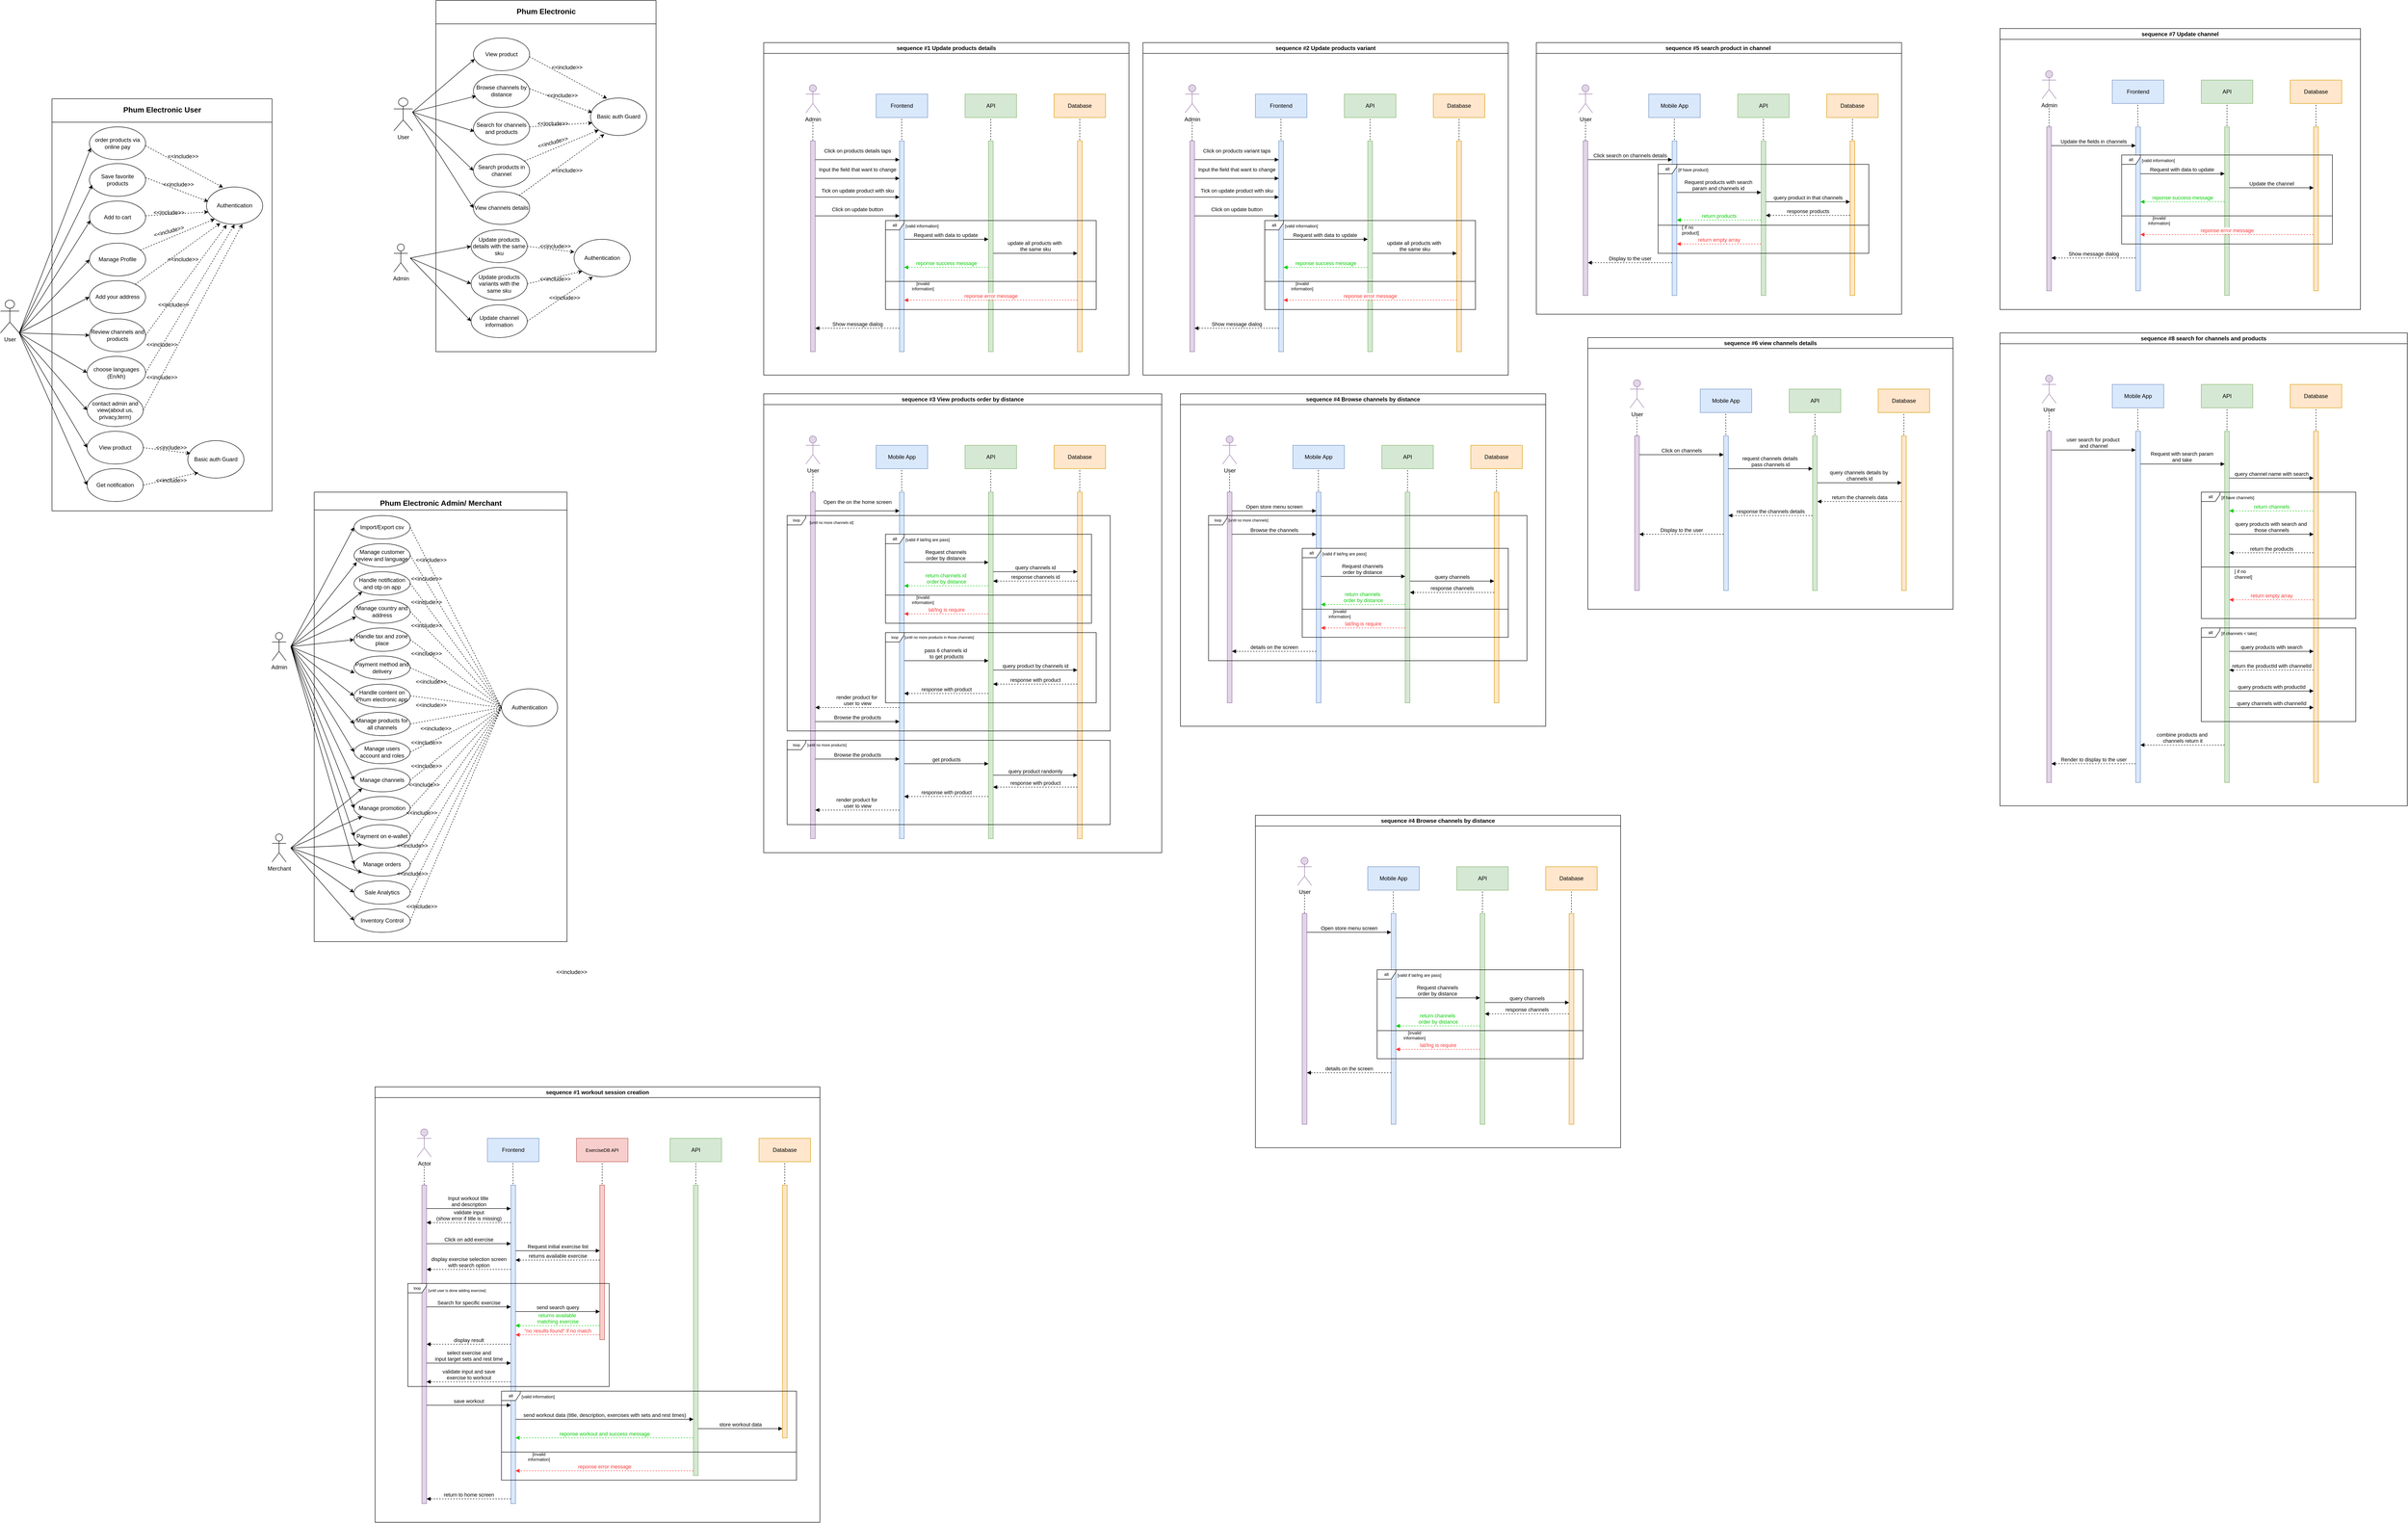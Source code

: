 <mxfile version="28.0.9">
  <diagram name="Page-1" id="-zt-V17A9h4oIsnnDuv3">
    <mxGraphModel dx="1980" dy="1757" grid="1" gridSize="10" guides="1" tooltips="1" connect="1" arrows="1" fold="1" page="1" pageScale="1" pageWidth="850" pageHeight="1100" math="0" shadow="0">
      <root>
        <mxCell id="0" />
        <mxCell id="1" parent="0" />
        <mxCell id="Y5UtQf3HgI3IDYHOGd35-3" value="" style="swimlane;startSize=0;" parent="1" vertex="1">
          <mxGeometry x="250" y="90" width="470" height="750" as="geometry" />
        </mxCell>
        <mxCell id="Y5UtQf3HgI3IDYHOGd35-5" value="View product" style="ellipse;whiteSpace=wrap;html=1;" parent="Y5UtQf3HgI3IDYHOGd35-3" vertex="1">
          <mxGeometry x="80" y="80" width="120" height="70" as="geometry" />
        </mxCell>
        <mxCell id="Y5UtQf3HgI3IDYHOGd35-6" value="Browse channels by distance" style="ellipse;whiteSpace=wrap;html=1;" parent="Y5UtQf3HgI3IDYHOGd35-3" vertex="1">
          <mxGeometry x="80" y="158.35" width="120" height="70" as="geometry" />
        </mxCell>
        <mxCell id="Y5UtQf3HgI3IDYHOGd35-7" value="Search for channels and products" style="ellipse;whiteSpace=wrap;html=1;" parent="Y5UtQf3HgI3IDYHOGd35-3" vertex="1">
          <mxGeometry x="80" y="238.35" width="120" height="70" as="geometry" />
        </mxCell>
        <mxCell id="Y5UtQf3HgI3IDYHOGd35-8" value="Search products in channel" style="ellipse;whiteSpace=wrap;html=1;" parent="Y5UtQf3HgI3IDYHOGd35-3" vertex="1">
          <mxGeometry x="80" y="328.35" width="120" height="70" as="geometry" />
        </mxCell>
        <mxCell id="Y5UtQf3HgI3IDYHOGd35-9" value="View channels details" style="ellipse;whiteSpace=wrap;html=1;" parent="Y5UtQf3HgI3IDYHOGd35-3" vertex="1">
          <mxGeometry x="80" y="408.35" width="120" height="70" as="geometry" />
        </mxCell>
        <mxCell id="Y5UtQf3HgI3IDYHOGd35-20" value="Basic auth Guard" style="ellipse;whiteSpace=wrap;html=1;" parent="Y5UtQf3HgI3IDYHOGd35-3" vertex="1">
          <mxGeometry x="330" y="208.35" width="120" height="80" as="geometry" />
        </mxCell>
        <mxCell id="Y5UtQf3HgI3IDYHOGd35-22" value="" style="endArrow=classic;html=1;rounded=0;exitX=0.997;exitY=0.595;exitDx=0;exitDy=0;exitPerimeter=0;entryX=0.294;entryY=0.013;entryDx=0;entryDy=0;entryPerimeter=0;dashed=1;" parent="Y5UtQf3HgI3IDYHOGd35-3" target="Y5UtQf3HgI3IDYHOGd35-20" edge="1">
          <mxGeometry width="50" height="50" relative="1" as="geometry">
            <mxPoint x="199.64" y="120.0" as="sourcePoint" />
            <mxPoint x="330" y="188.35" as="targetPoint" />
          </mxGeometry>
        </mxCell>
        <mxCell id="Y5UtQf3HgI3IDYHOGd35-34" value="" style="endArrow=classic;html=1;rounded=0;entryX=0.033;entryY=0.664;entryDx=0;entryDy=0;entryPerimeter=0;dashed=1;" parent="Y5UtQf3HgI3IDYHOGd35-3" source="Y5UtQf3HgI3IDYHOGd35-7" target="Y5UtQf3HgI3IDYHOGd35-20" edge="1">
          <mxGeometry width="50" height="50" relative="1" as="geometry">
            <mxPoint x="280" y="257.35" as="sourcePoint" />
            <mxPoint x="404" y="218.35" as="targetPoint" />
          </mxGeometry>
        </mxCell>
        <mxCell id="Y5UtQf3HgI3IDYHOGd35-35" value="" style="endArrow=classic;html=1;rounded=0;entryX=0;entryY=1;entryDx=0;entryDy=0;dashed=1;" parent="Y5UtQf3HgI3IDYHOGd35-3" source="Y5UtQf3HgI3IDYHOGd35-8" target="Y5UtQf3HgI3IDYHOGd35-20" edge="1">
          <mxGeometry width="50" height="50" relative="1" as="geometry">
            <mxPoint x="230" y="347.35" as="sourcePoint" />
            <mxPoint x="354" y="308.35" as="targetPoint" />
          </mxGeometry>
        </mxCell>
        <mxCell id="Y5UtQf3HgI3IDYHOGd35-36" value="" style="endArrow=classic;html=1;rounded=0;entryX=0.247;entryY=0.965;entryDx=0;entryDy=0;entryPerimeter=0;dashed=1;" parent="Y5UtQf3HgI3IDYHOGd35-3" source="Y5UtQf3HgI3IDYHOGd35-9" target="Y5UtQf3HgI3IDYHOGd35-20" edge="1">
          <mxGeometry width="50" height="50" relative="1" as="geometry">
            <mxPoint x="250" y="387.35" as="sourcePoint" />
            <mxPoint x="374" y="348.35" as="targetPoint" />
          </mxGeometry>
        </mxCell>
        <mxCell id="Y5UtQf3HgI3IDYHOGd35-37" value="&amp;lt;&amp;lt;include&amp;gt;&amp;gt;" style="text;html=1;align=center;verticalAlign=middle;whiteSpace=wrap;rounded=0;" parent="Y5UtQf3HgI3IDYHOGd35-3" vertex="1">
          <mxGeometry x="250" y="128.35" width="60" height="30" as="geometry" />
        </mxCell>
        <mxCell id="Y5UtQf3HgI3IDYHOGd35-40" value="&amp;lt;&amp;lt;include&amp;gt;&amp;gt;" style="text;html=1;align=center;verticalAlign=middle;whiteSpace=wrap;rounded=0;" parent="Y5UtQf3HgI3IDYHOGd35-3" vertex="1">
          <mxGeometry x="220" y="248.35" width="60" height="30" as="geometry" />
        </mxCell>
        <mxCell id="Y5UtQf3HgI3IDYHOGd35-41" value="&amp;lt;&amp;lt;include&amp;gt;&amp;gt;" style="text;html=1;align=center;verticalAlign=middle;whiteSpace=wrap;rounded=0;rotation=-15;" parent="Y5UtQf3HgI3IDYHOGd35-3" vertex="1">
          <mxGeometry x="220" y="288.35" width="60" height="30" as="geometry" />
        </mxCell>
        <mxCell id="Y5UtQf3HgI3IDYHOGd35-42" value="&amp;lt;&amp;lt;include&amp;gt;&amp;gt;" style="text;html=1;align=center;verticalAlign=middle;whiteSpace=wrap;rounded=0;rotation=0;" parent="Y5UtQf3HgI3IDYHOGd35-3" vertex="1">
          <mxGeometry x="250" y="348.35" width="60" height="30" as="geometry" />
        </mxCell>
        <mxCell id="Y5UtQf3HgI3IDYHOGd35-4" value="User" style="shape=umlActor;verticalLabelPosition=bottom;verticalAlign=top;html=1;outlineConnect=0;" parent="Y5UtQf3HgI3IDYHOGd35-3" vertex="1">
          <mxGeometry x="-90" y="208.35" width="40" height="70" as="geometry" />
        </mxCell>
        <mxCell id="Y5UtQf3HgI3IDYHOGd35-13" value="" style="endArrow=classic;html=1;rounded=0;entryX=0.023;entryY=0.666;entryDx=0;entryDy=0;entryPerimeter=0;" parent="Y5UtQf3HgI3IDYHOGd35-3" edge="1">
          <mxGeometry width="50" height="50" relative="1" as="geometry">
            <mxPoint x="-50" y="238.35" as="sourcePoint" />
            <mxPoint x="82.76" y="124.97" as="targetPoint" />
          </mxGeometry>
        </mxCell>
        <mxCell id="Y5UtQf3HgI3IDYHOGd35-14" value="" style="endArrow=classic;html=1;rounded=0;entryX=0.017;entryY=0.588;entryDx=0;entryDy=0;entryPerimeter=0;" parent="Y5UtQf3HgI3IDYHOGd35-3" target="Y5UtQf3HgI3IDYHOGd35-7" edge="1">
          <mxGeometry width="50" height="50" relative="1" as="geometry">
            <mxPoint x="-50" y="238.35" as="sourcePoint" />
            <mxPoint x="90" y="308.35" as="targetPoint" />
          </mxGeometry>
        </mxCell>
        <mxCell id="Y5UtQf3HgI3IDYHOGd35-15" value="" style="endArrow=classic;html=1;rounded=0;entryX=0.049;entryY=0.652;entryDx=0;entryDy=0;entryPerimeter=0;" parent="Y5UtQf3HgI3IDYHOGd35-3" source="Y5UtQf3HgI3IDYHOGd35-4" target="Y5UtQf3HgI3IDYHOGd35-6" edge="1">
          <mxGeometry width="50" height="50" relative="1" as="geometry">
            <mxPoint x="40" y="358.35" as="sourcePoint" />
            <mxPoint x="90" y="308.35" as="targetPoint" />
          </mxGeometry>
        </mxCell>
        <mxCell id="Y5UtQf3HgI3IDYHOGd35-16" value="" style="endArrow=classic;html=1;rounded=0;entryX=0;entryY=0.5;entryDx=0;entryDy=0;" parent="Y5UtQf3HgI3IDYHOGd35-3" target="Y5UtQf3HgI3IDYHOGd35-8" edge="1">
          <mxGeometry width="50" height="50" relative="1" as="geometry">
            <mxPoint x="-50" y="238.35" as="sourcePoint" />
            <mxPoint x="30" y="328.35" as="targetPoint" />
          </mxGeometry>
        </mxCell>
        <mxCell id="Y5UtQf3HgI3IDYHOGd35-17" value="" style="endArrow=classic;html=1;rounded=0;entryX=0;entryY=0.5;entryDx=0;entryDy=0;" parent="Y5UtQf3HgI3IDYHOGd35-3" target="Y5UtQf3HgI3IDYHOGd35-9" edge="1">
          <mxGeometry width="50" height="50" relative="1" as="geometry">
            <mxPoint x="-50" y="238.35" as="sourcePoint" />
            <mxPoint x="30" y="358.35" as="targetPoint" />
          </mxGeometry>
        </mxCell>
        <mxCell id="Y5UtQf3HgI3IDYHOGd35-23" value="" style="endArrow=classic;html=1;rounded=0;exitX=0.997;exitY=0.595;exitDx=0;exitDy=0;exitPerimeter=0;entryX=0.031;entryY=0.388;entryDx=0;entryDy=0;entryPerimeter=0;dashed=1;" parent="Y5UtQf3HgI3IDYHOGd35-3" target="Y5UtQf3HgI3IDYHOGd35-20" edge="1">
          <mxGeometry width="50" height="50" relative="1" as="geometry">
            <mxPoint x="200" y="188.35" as="sourcePoint" />
            <mxPoint x="355" y="191.35" as="targetPoint" />
          </mxGeometry>
        </mxCell>
        <mxCell id="Y5UtQf3HgI3IDYHOGd35-39" value="&amp;lt;&amp;lt;include&amp;gt;&amp;gt;" style="text;html=1;align=center;verticalAlign=middle;whiteSpace=wrap;rounded=0;" parent="Y5UtQf3HgI3IDYHOGd35-3" vertex="1">
          <mxGeometry x="240" y="188.35" width="60" height="30" as="geometry" />
        </mxCell>
        <mxCell id="Y5UtQf3HgI3IDYHOGd35-11" value="Update products details with the same sku" style="ellipse;whiteSpace=wrap;html=1;" parent="Y5UtQf3HgI3IDYHOGd35-3" vertex="1">
          <mxGeometry x="75" y="490" width="120" height="70" as="geometry" />
        </mxCell>
        <mxCell id="Y5UtQf3HgI3IDYHOGd35-12" value="Update products variants with the same sku" style="ellipse;whiteSpace=wrap;html=1;" parent="Y5UtQf3HgI3IDYHOGd35-3" vertex="1">
          <mxGeometry x="75" y="570" width="120" height="70" as="geometry" />
        </mxCell>
        <mxCell id="Y5UtQf3HgI3IDYHOGd35-43" value="Authentication" style="ellipse;whiteSpace=wrap;html=1;" parent="Y5UtQf3HgI3IDYHOGd35-3" vertex="1">
          <mxGeometry x="295" y="510" width="120" height="80" as="geometry" />
        </mxCell>
        <mxCell id="Y5UtQf3HgI3IDYHOGd35-44" value="" style="endArrow=classic;html=1;rounded=0;entryX=0;entryY=1;entryDx=0;entryDy=0;dashed=1;exitX=1;exitY=0.5;exitDx=0;exitDy=0;" parent="Y5UtQf3HgI3IDYHOGd35-3" source="Y5UtQf3HgI3IDYHOGd35-12" target="Y5UtQf3HgI3IDYHOGd35-43" edge="1">
          <mxGeometry width="50" height="50" relative="1" as="geometry">
            <mxPoint x="225" y="651" as="sourcePoint" />
            <mxPoint x="407" y="520" as="targetPoint" />
          </mxGeometry>
        </mxCell>
        <mxCell id="Y5UtQf3HgI3IDYHOGd35-45" value="&amp;lt;&amp;lt;include&amp;gt;&amp;gt;" style="text;html=1;align=center;verticalAlign=middle;whiteSpace=wrap;rounded=0;rotation=0;" parent="Y5UtQf3HgI3IDYHOGd35-3" vertex="1">
          <mxGeometry x="225" y="580" width="60" height="30" as="geometry" />
        </mxCell>
        <mxCell id="Y5UtQf3HgI3IDYHOGd35-46" value="" style="endArrow=classic;html=1;rounded=0;entryX=0.006;entryY=0.341;entryDx=0;entryDy=0;entryPerimeter=0;dashed=1;exitX=1;exitY=0.5;exitDx=0;exitDy=0;" parent="Y5UtQf3HgI3IDYHOGd35-3" source="Y5UtQf3HgI3IDYHOGd35-11" target="Y5UtQf3HgI3IDYHOGd35-43" edge="1">
          <mxGeometry width="50" height="50" relative="1" as="geometry">
            <mxPoint x="245" y="651" as="sourcePoint" />
            <mxPoint x="427" y="520" as="targetPoint" />
          </mxGeometry>
        </mxCell>
        <mxCell id="Y5UtQf3HgI3IDYHOGd35-47" value="&amp;lt;&amp;lt;include&amp;gt;&amp;gt;" style="text;html=1;align=center;verticalAlign=middle;whiteSpace=wrap;rounded=0;rotation=0;" parent="Y5UtQf3HgI3IDYHOGd35-3" vertex="1">
          <mxGeometry x="225" y="510" width="60" height="30" as="geometry" />
        </mxCell>
        <mxCell id="Y5UtQf3HgI3IDYHOGd35-10" value="Admin" style="shape=umlActor;verticalLabelPosition=bottom;verticalAlign=top;html=1;outlineConnect=0;" parent="Y5UtQf3HgI3IDYHOGd35-3" vertex="1">
          <mxGeometry x="-90" y="520" width="30" height="60" as="geometry" />
        </mxCell>
        <mxCell id="Y5UtQf3HgI3IDYHOGd35-18" value="" style="endArrow=classic;html=1;rounded=0;entryX=0;entryY=0.5;entryDx=0;entryDy=0;" parent="Y5UtQf3HgI3IDYHOGd35-3" target="Y5UtQf3HgI3IDYHOGd35-11" edge="1">
          <mxGeometry width="50" height="50" relative="1" as="geometry">
            <mxPoint x="-55" y="550" as="sourcePoint" />
            <mxPoint x="65" y="500" as="targetPoint" />
          </mxGeometry>
        </mxCell>
        <mxCell id="Y5UtQf3HgI3IDYHOGd35-19" value="" style="endArrow=classic;html=1;rounded=0;entryX=0;entryY=0.5;entryDx=0;entryDy=0;" parent="Y5UtQf3HgI3IDYHOGd35-3" target="Y5UtQf3HgI3IDYHOGd35-12" edge="1">
          <mxGeometry width="50" height="50" relative="1" as="geometry">
            <mxPoint x="-55" y="550" as="sourcePoint" />
            <mxPoint x="65" y="500" as="targetPoint" />
          </mxGeometry>
        </mxCell>
        <mxCell id="LFK9aimo8IsTaSiNUhpQ-1" value="Update channel information" style="ellipse;whiteSpace=wrap;html=1;" parent="Y5UtQf3HgI3IDYHOGd35-3" vertex="1">
          <mxGeometry x="75" y="650" width="120" height="70" as="geometry" />
        </mxCell>
        <mxCell id="LFK9aimo8IsTaSiNUhpQ-4" value="" style="endArrow=classic;html=1;rounded=0;entryX=0.333;entryY=1;entryDx=0;entryDy=0;dashed=1;exitX=1;exitY=0.5;exitDx=0;exitDy=0;entryPerimeter=0;" parent="Y5UtQf3HgI3IDYHOGd35-3" source="LFK9aimo8IsTaSiNUhpQ-1" target="Y5UtQf3HgI3IDYHOGd35-43" edge="1">
          <mxGeometry width="50" height="50" relative="1" as="geometry">
            <mxPoint x="225" y="687" as="sourcePoint" />
            <mxPoint x="343" y="660" as="targetPoint" />
          </mxGeometry>
        </mxCell>
        <mxCell id="LFK9aimo8IsTaSiNUhpQ-3" value="&amp;lt;&amp;lt;include&amp;gt;&amp;gt;" style="text;html=1;align=center;verticalAlign=middle;whiteSpace=wrap;rounded=0;rotation=0;" parent="Y5UtQf3HgI3IDYHOGd35-3" vertex="1">
          <mxGeometry x="245" y="620" width="60" height="30" as="geometry" />
        </mxCell>
        <mxCell id="LFK9aimo8IsTaSiNUhpQ-2" value="" style="endArrow=classic;html=1;rounded=0;entryX=0;entryY=0.5;entryDx=0;entryDy=0;" parent="Y5UtQf3HgI3IDYHOGd35-3" target="LFK9aimo8IsTaSiNUhpQ-1" edge="1">
          <mxGeometry width="50" height="50" relative="1" as="geometry">
            <mxPoint x="-55" y="550" as="sourcePoint" />
            <mxPoint x="75" y="625" as="targetPoint" />
          </mxGeometry>
        </mxCell>
        <mxCell id="hf_ZMcRSBgKnXC1VOQbG-1" value="" style="endArrow=none;html=1;rounded=0;exitX=0.001;exitY=0.042;exitDx=0;exitDy=0;exitPerimeter=0;entryX=1.002;entryY=0.042;entryDx=0;entryDy=0;entryPerimeter=0;" parent="Y5UtQf3HgI3IDYHOGd35-3" edge="1">
          <mxGeometry width="50" height="50" relative="1" as="geometry">
            <mxPoint x="-0.47" y="50.0" as="sourcePoint" />
            <mxPoint x="470" y="50.0" as="targetPoint" />
          </mxGeometry>
        </mxCell>
        <mxCell id="hf_ZMcRSBgKnXC1VOQbG-2" value="&lt;b&gt;&lt;font style=&quot;font-size: 16px;&quot;&gt;Phum Electronic&lt;/font&gt;&lt;/b&gt;" style="text;html=1;align=center;verticalAlign=middle;resizable=0;points=[];autosize=1;strokeColor=none;fillColor=none;" parent="Y5UtQf3HgI3IDYHOGd35-3" vertex="1">
          <mxGeometry x="160" y="8" width="150" height="30" as="geometry" />
        </mxCell>
        <mxCell id="lFr_UAIBgHDYgoveQ9sL-2" value="sequence #1 Update products details" style="swimlane;whiteSpace=wrap" parent="1" vertex="1">
          <mxGeometry x="950" y="180" width="780" height="710" as="geometry" />
        </mxCell>
        <mxCell id="lFr_UAIBgHDYgoveQ9sL-3" style="edgeStyle=orthogonalEdgeStyle;rounded=0;orthogonalLoop=1;jettySize=auto;html=1;entryX=0;entryY=0.5;entryDx=0;entryDy=0;" parent="lFr_UAIBgHDYgoveQ9sL-2" edge="1">
          <mxGeometry relative="1" as="geometry">
            <Array as="points">
              <mxPoint x="60" y="489" />
              <mxPoint x="60" y="233" />
            </Array>
            <mxPoint x="150" y="233" as="targetPoint" />
          </mxGeometry>
        </mxCell>
        <mxCell id="lFr_UAIBgHDYgoveQ9sL-4" style="edgeStyle=orthogonalEdgeStyle;rounded=0;orthogonalLoop=1;jettySize=auto;html=1;endArrow=none;startFill=0;dashed=1;" parent="lFr_UAIBgHDYgoveQ9sL-2" edge="1">
          <mxGeometry relative="1" as="geometry">
            <mxPoint x="104.75" y="210" as="targetPoint" />
            <mxPoint x="105" y="170" as="sourcePoint" />
            <Array as="points">
              <mxPoint x="105" y="191" />
            </Array>
          </mxGeometry>
        </mxCell>
        <mxCell id="lFr_UAIBgHDYgoveQ9sL-5" value="Admin" style="shape=umlActor;verticalLabelPosition=bottom;verticalAlign=top;html=1;fillColor=#e1d5e7;strokeColor=#9673a6;" parent="lFr_UAIBgHDYgoveQ9sL-2" vertex="1">
          <mxGeometry x="90" y="90" width="30" height="60" as="geometry" />
        </mxCell>
        <mxCell id="lFr_UAIBgHDYgoveQ9sL-6" value="" style="html=1;points=[[0,0,0,0,5],[0,1,0,0,-5],[1,0,0,0,5],[1,1,0,0,-5]];perimeter=orthogonalPerimeter;outlineConnect=0;targetShapes=umlLifeline;portConstraint=eastwest;newEdgeStyle={&quot;curved&quot;:0,&quot;rounded&quot;:0};fillColor=#e1d5e7;strokeColor=#9673a6;" parent="lFr_UAIBgHDYgoveQ9sL-2" vertex="1">
          <mxGeometry x="100" y="210" width="10" height="450" as="geometry" />
        </mxCell>
        <mxCell id="lFr_UAIBgHDYgoveQ9sL-7" value="Frontend" style="html=1;whiteSpace=wrap;fillColor=#dae8fc;strokeColor=#6c8ebf;" parent="lFr_UAIBgHDYgoveQ9sL-2" vertex="1">
          <mxGeometry x="240" y="110" width="110" height="50" as="geometry" />
        </mxCell>
        <mxCell id="lFr_UAIBgHDYgoveQ9sL-8" value="API" style="html=1;whiteSpace=wrap;fillColor=#d5e8d4;strokeColor=#82b366;" parent="lFr_UAIBgHDYgoveQ9sL-2" vertex="1">
          <mxGeometry x="430" y="110" width="110" height="50" as="geometry" />
        </mxCell>
        <mxCell id="lFr_UAIBgHDYgoveQ9sL-9" value="Database" style="html=1;whiteSpace=wrap;fillColor=#ffe6cc;strokeColor=#d79b00;" parent="lFr_UAIBgHDYgoveQ9sL-2" vertex="1">
          <mxGeometry x="620" y="110" width="110" height="50" as="geometry" />
        </mxCell>
        <mxCell id="lFr_UAIBgHDYgoveQ9sL-10" value="" style="html=1;points=[[0,0,0,0,5],[0,1,0,0,-5],[1,0,0,0,5],[1,1,0,0,-5]];perimeter=orthogonalPerimeter;outlineConnect=0;targetShapes=umlLifeline;portConstraint=eastwest;newEdgeStyle={&quot;curved&quot;:0,&quot;rounded&quot;:0};fillColor=#dae8fc;strokeColor=#6c8ebf;" parent="lFr_UAIBgHDYgoveQ9sL-2" vertex="1">
          <mxGeometry x="290" y="210" width="10" height="450" as="geometry" />
        </mxCell>
        <mxCell id="lFr_UAIBgHDYgoveQ9sL-11" value="" style="html=1;points=[[0,0,0,0,5],[0,1,0,0,-5],[1,0,0,0,5],[1,1,0,0,-5]];perimeter=orthogonalPerimeter;outlineConnect=0;targetShapes=umlLifeline;portConstraint=eastwest;newEdgeStyle={&quot;curved&quot;:0,&quot;rounded&quot;:0};fillColor=#d5e8d4;strokeColor=#82b366;" parent="lFr_UAIBgHDYgoveQ9sL-2" vertex="1">
          <mxGeometry x="480" y="210" width="10" height="450" as="geometry" />
        </mxCell>
        <mxCell id="lFr_UAIBgHDYgoveQ9sL-12" value="" style="html=1;points=[[0,0,0,0,5],[0,1,0,0,-5],[1,0,0,0,5],[1,1,0,0,-5]];perimeter=orthogonalPerimeter;outlineConnect=0;targetShapes=umlLifeline;portConstraint=eastwest;newEdgeStyle={&quot;curved&quot;:0,&quot;rounded&quot;:0};fillColor=#ffe6cc;strokeColor=#d79b00;" parent="lFr_UAIBgHDYgoveQ9sL-2" vertex="1">
          <mxGeometry x="670" y="210" width="10" height="450" as="geometry" />
        </mxCell>
        <mxCell id="lFr_UAIBgHDYgoveQ9sL-13" value="Input the field that want to change" style="html=1;verticalAlign=bottom;endArrow=block;curved=0;rounded=0;" parent="lFr_UAIBgHDYgoveQ9sL-2" edge="1">
          <mxGeometry y="10" width="80" relative="1" as="geometry">
            <mxPoint x="110" y="290" as="sourcePoint" />
            <mxPoint x="290" y="290" as="targetPoint" />
            <mxPoint as="offset" />
            <Array as="points">
              <mxPoint x="200" y="290" />
            </Array>
          </mxGeometry>
        </mxCell>
        <mxCell id="lFr_UAIBgHDYgoveQ9sL-19" value="Tick on update product with sku" style="html=1;verticalAlign=bottom;endArrow=block;curved=0;rounded=0;" parent="lFr_UAIBgHDYgoveQ9sL-2" edge="1">
          <mxGeometry y="5" width="80" relative="1" as="geometry">
            <mxPoint x="110" y="330.0" as="sourcePoint" />
            <mxPoint x="290" y="330.0" as="targetPoint" />
            <mxPoint as="offset" />
          </mxGeometry>
        </mxCell>
        <mxCell id="lFr_UAIBgHDYgoveQ9sL-31" value="Show message dialog" style="html=1;verticalAlign=bottom;endArrow=block;curved=0;rounded=0;dashed=1;strokeWidth=1;" parent="lFr_UAIBgHDYgoveQ9sL-2" edge="1">
          <mxGeometry width="80" relative="1" as="geometry">
            <mxPoint x="290" y="610" as="sourcePoint" />
            <mxPoint x="110" y="610" as="targetPoint" />
            <mxPoint as="offset" />
          </mxGeometry>
        </mxCell>
        <mxCell id="lFr_UAIBgHDYgoveQ9sL-40" style="edgeStyle=orthogonalEdgeStyle;rounded=0;orthogonalLoop=1;jettySize=auto;html=1;endArrow=none;startFill=0;dashed=1;exitX=0.496;exitY=1.056;exitDx=0;exitDy=0;exitPerimeter=0;" parent="lFr_UAIBgHDYgoveQ9sL-2" source="lFr_UAIBgHDYgoveQ9sL-7" edge="1">
          <mxGeometry relative="1" as="geometry">
            <mxPoint x="294.85" y="210" as="targetPoint" />
            <mxPoint x="295.1" y="170" as="sourcePoint" />
            <Array as="points">
              <mxPoint x="295" y="191" />
            </Array>
          </mxGeometry>
        </mxCell>
        <mxCell id="lFr_UAIBgHDYgoveQ9sL-42" style="edgeStyle=orthogonalEdgeStyle;rounded=0;orthogonalLoop=1;jettySize=auto;html=1;endArrow=none;startFill=0;dashed=1;exitX=0.496;exitY=1.056;exitDx=0;exitDy=0;exitPerimeter=0;" parent="lFr_UAIBgHDYgoveQ9sL-2" edge="1">
          <mxGeometry relative="1" as="geometry">
            <mxPoint x="484.82" y="210" as="targetPoint" />
            <mxPoint x="484.97" y="163" as="sourcePoint" />
            <Array as="points">
              <mxPoint x="484.97" y="191" />
            </Array>
          </mxGeometry>
        </mxCell>
        <mxCell id="lFr_UAIBgHDYgoveQ9sL-43" style="edgeStyle=orthogonalEdgeStyle;rounded=0;orthogonalLoop=1;jettySize=auto;html=1;endArrow=none;startFill=0;dashed=1;exitX=0.496;exitY=1.056;exitDx=0;exitDy=0;exitPerimeter=0;" parent="lFr_UAIBgHDYgoveQ9sL-2" edge="1">
          <mxGeometry relative="1" as="geometry">
            <mxPoint x="674.82" y="210" as="targetPoint" />
            <mxPoint x="674.97" y="163" as="sourcePoint" />
            <Array as="points">
              <mxPoint x="674.97" y="191" />
            </Array>
          </mxGeometry>
        </mxCell>
        <mxCell id="lFr_UAIBgHDYgoveQ9sL-47" value="Click on products details taps" style="html=1;verticalAlign=bottom;endArrow=block;curved=0;rounded=0;" parent="lFr_UAIBgHDYgoveQ9sL-2" edge="1">
          <mxGeometry y="10" width="80" relative="1" as="geometry">
            <mxPoint x="110" y="250" as="sourcePoint" />
            <mxPoint x="290" y="250" as="targetPoint" />
            <mxPoint as="offset" />
            <Array as="points">
              <mxPoint x="200" y="250" />
            </Array>
          </mxGeometry>
        </mxCell>
        <mxCell id="lFr_UAIBgHDYgoveQ9sL-48" value="Click on update button" style="html=1;verticalAlign=bottom;endArrow=block;curved=0;rounded=0;" parent="lFr_UAIBgHDYgoveQ9sL-2" edge="1">
          <mxGeometry y="5" width="80" relative="1" as="geometry">
            <mxPoint x="110" y="370" as="sourcePoint" />
            <mxPoint x="290" y="370" as="targetPoint" />
            <mxPoint as="offset" />
          </mxGeometry>
        </mxCell>
        <mxCell id="lFr_UAIBgHDYgoveQ9sL-91" value="update all products with&amp;nbsp;&lt;div&gt;the same sku&lt;/div&gt;" style="html=1;verticalAlign=bottom;endArrow=block;curved=0;rounded=0;" parent="lFr_UAIBgHDYgoveQ9sL-2" edge="1">
          <mxGeometry width="80" relative="1" as="geometry">
            <mxPoint x="490" y="450" as="sourcePoint" />
            <mxPoint x="670" y="450" as="targetPoint" />
            <mxPoint as="offset" />
          </mxGeometry>
        </mxCell>
        <mxCell id="lFr_UAIBgHDYgoveQ9sL-92" value="alt" style="shape=umlFrame;whiteSpace=wrap;html=1;pointerEvents=0;recursiveResize=0;container=1;collapsible=0;width=40;height=20;fontSize=9;" parent="lFr_UAIBgHDYgoveQ9sL-2" vertex="1">
          <mxGeometry x="260" y="380" width="450" height="190" as="geometry" />
        </mxCell>
        <mxCell id="lFr_UAIBgHDYgoveQ9sL-93" value="[valid information]" style="text;html=1;fontSize=9;" parent="lFr_UAIBgHDYgoveQ9sL-92" vertex="1">
          <mxGeometry width="100" height="20" relative="1" as="geometry">
            <mxPoint x="41" as="offset" />
          </mxGeometry>
        </mxCell>
        <mxCell id="lFr_UAIBgHDYgoveQ9sL-94" value="" style="line;strokeWidth=1;labelPosition=center;verticalLabelPosition=bottom;align=left;verticalAlign=top;spacingLeft=20;spacingTop=15;html=1;whiteSpace=wrap;" parent="lFr_UAIBgHDYgoveQ9sL-92" vertex="1">
          <mxGeometry y="125" width="450" height="10" as="geometry" />
        </mxCell>
        <mxCell id="lFr_UAIBgHDYgoveQ9sL-95" value="&lt;span style=&quot;font-size: 9px; text-align: left; text-wrap-mode: nowrap;&quot;&gt;[invalid information]&lt;/span&gt;" style="text;html=1;align=center;verticalAlign=middle;whiteSpace=wrap;rounded=0;fontSize=8;" parent="lFr_UAIBgHDYgoveQ9sL-92" vertex="1">
          <mxGeometry x="50" y="125" width="60" height="30" as="geometry" />
        </mxCell>
        <mxCell id="lFr_UAIBgHDYgoveQ9sL-96" value="&lt;font style=&quot;&quot;&gt;reponse success message&lt;/font&gt;" style="html=1;verticalAlign=bottom;endArrow=block;curved=0;rounded=0;dashed=1;strokeWidth=1;fontColor=#00CC00;strokeColor=#00CC00;" parent="lFr_UAIBgHDYgoveQ9sL-92" edge="1">
          <mxGeometry width="80" relative="1" as="geometry">
            <mxPoint x="220" y="100" as="sourcePoint" />
            <mxPoint x="40" y="100" as="targetPoint" />
            <mxPoint as="offset" />
          </mxGeometry>
        </mxCell>
        <mxCell id="lFr_UAIBgHDYgoveQ9sL-99" value="&lt;font style=&quot;color: rgb(255, 51, 51);&quot;&gt;reponse error message&lt;/font&gt;" style="html=1;verticalAlign=bottom;endArrow=block;curved=0;rounded=0;dashed=1;strokeWidth=1;fontColor=#00CC00;strokeColor=#FF3333;" parent="lFr_UAIBgHDYgoveQ9sL-92" edge="1">
          <mxGeometry x="0.003" width="80" relative="1" as="geometry">
            <mxPoint x="410" y="170.0" as="sourcePoint" />
            <mxPoint x="40" y="170" as="targetPoint" />
            <mxPoint as="offset" />
          </mxGeometry>
        </mxCell>
        <mxCell id="lFr_UAIBgHDYgoveQ9sL-15" value="Request with data to update&amp;nbsp;" style="html=1;verticalAlign=bottom;endArrow=block;curved=0;rounded=0;" parent="lFr_UAIBgHDYgoveQ9sL-92" edge="1">
          <mxGeometry width="80" relative="1" as="geometry">
            <mxPoint x="40" y="40" as="sourcePoint" />
            <mxPoint x="220" y="40" as="targetPoint" />
            <mxPoint as="offset" />
          </mxGeometry>
        </mxCell>
        <mxCell id="lFr_UAIBgHDYgoveQ9sL-49" value="sequence #1 workout session creation" style="swimlane;whiteSpace=wrap" parent="1" vertex="1">
          <mxGeometry x="120" y="2410" width="950" height="930" as="geometry" />
        </mxCell>
        <mxCell id="lFr_UAIBgHDYgoveQ9sL-50" style="edgeStyle=orthogonalEdgeStyle;rounded=0;orthogonalLoop=1;jettySize=auto;html=1;entryX=0;entryY=0.5;entryDx=0;entryDy=0;" parent="lFr_UAIBgHDYgoveQ9sL-49" edge="1">
          <mxGeometry relative="1" as="geometry">
            <Array as="points">
              <mxPoint x="60" y="489" />
              <mxPoint x="60" y="233" />
            </Array>
            <mxPoint x="150" y="233" as="targetPoint" />
          </mxGeometry>
        </mxCell>
        <mxCell id="lFr_UAIBgHDYgoveQ9sL-51" style="edgeStyle=orthogonalEdgeStyle;rounded=0;orthogonalLoop=1;jettySize=auto;html=1;endArrow=none;startFill=0;dashed=1;" parent="lFr_UAIBgHDYgoveQ9sL-49" edge="1">
          <mxGeometry relative="1" as="geometry">
            <mxPoint x="104.75" y="210" as="targetPoint" />
            <mxPoint x="105" y="170" as="sourcePoint" />
            <Array as="points">
              <mxPoint x="105" y="191" />
            </Array>
          </mxGeometry>
        </mxCell>
        <mxCell id="lFr_UAIBgHDYgoveQ9sL-52" value="Actor" style="shape=umlActor;verticalLabelPosition=bottom;verticalAlign=top;html=1;fillColor=#e1d5e7;strokeColor=#9673a6;" parent="lFr_UAIBgHDYgoveQ9sL-49" vertex="1">
          <mxGeometry x="90" y="90" width="30" height="60" as="geometry" />
        </mxCell>
        <mxCell id="lFr_UAIBgHDYgoveQ9sL-53" value="" style="html=1;points=[[0,0,0,0,5],[0,1,0,0,-5],[1,0,0,0,5],[1,1,0,0,-5]];perimeter=orthogonalPerimeter;outlineConnect=0;targetShapes=umlLifeline;portConstraint=eastwest;newEdgeStyle={&quot;curved&quot;:0,&quot;rounded&quot;:0};fillColor=#e1d5e7;strokeColor=#9673a6;" parent="lFr_UAIBgHDYgoveQ9sL-49" vertex="1">
          <mxGeometry x="100" y="210" width="10" height="680" as="geometry" />
        </mxCell>
        <mxCell id="lFr_UAIBgHDYgoveQ9sL-54" value="Frontend" style="html=1;whiteSpace=wrap;fillColor=#dae8fc;strokeColor=#6c8ebf;" parent="lFr_UAIBgHDYgoveQ9sL-49" vertex="1">
          <mxGeometry x="240" y="110" width="110" height="50" as="geometry" />
        </mxCell>
        <mxCell id="lFr_UAIBgHDYgoveQ9sL-55" value="API" style="html=1;whiteSpace=wrap;fillColor=#d5e8d4;strokeColor=#82b366;" parent="lFr_UAIBgHDYgoveQ9sL-49" vertex="1">
          <mxGeometry x="630" y="110" width="110" height="50" as="geometry" />
        </mxCell>
        <mxCell id="lFr_UAIBgHDYgoveQ9sL-56" value="Database" style="html=1;whiteSpace=wrap;fillColor=#ffe6cc;strokeColor=#d79b00;" parent="lFr_UAIBgHDYgoveQ9sL-49" vertex="1">
          <mxGeometry x="820" y="110" width="110" height="50" as="geometry" />
        </mxCell>
        <mxCell id="lFr_UAIBgHDYgoveQ9sL-57" value="" style="html=1;points=[[0,0,0,0,5],[0,1,0,0,-5],[1,0,0,0,5],[1,1,0,0,-5]];perimeter=orthogonalPerimeter;outlineConnect=0;targetShapes=umlLifeline;portConstraint=eastwest;newEdgeStyle={&quot;curved&quot;:0,&quot;rounded&quot;:0};fillColor=#dae8fc;strokeColor=#6c8ebf;" parent="lFr_UAIBgHDYgoveQ9sL-49" vertex="1">
          <mxGeometry x="290" y="210" width="10" height="680" as="geometry" />
        </mxCell>
        <mxCell id="lFr_UAIBgHDYgoveQ9sL-58" value="" style="html=1;points=[[0,0,0,0,5],[0,1,0,0,-5],[1,0,0,0,5],[1,1,0,0,-5]];perimeter=orthogonalPerimeter;outlineConnect=0;targetShapes=umlLifeline;portConstraint=eastwest;newEdgeStyle={&quot;curved&quot;:0,&quot;rounded&quot;:0};fillColor=#d5e8d4;strokeColor=#82b366;" parent="lFr_UAIBgHDYgoveQ9sL-49" vertex="1">
          <mxGeometry x="680" y="210" width="10" height="620" as="geometry" />
        </mxCell>
        <mxCell id="lFr_UAIBgHDYgoveQ9sL-59" value="" style="html=1;points=[[0,0,0,0,5],[0,1,0,0,-5],[1,0,0,0,5],[1,1,0,0,-5]];perimeter=orthogonalPerimeter;outlineConnect=0;targetShapes=umlLifeline;portConstraint=eastwest;newEdgeStyle={&quot;curved&quot;:0,&quot;rounded&quot;:0};fillColor=#ffe6cc;strokeColor=#d79b00;" parent="lFr_UAIBgHDYgoveQ9sL-49" vertex="1">
          <mxGeometry x="870" y="210" width="10" height="540" as="geometry" />
        </mxCell>
        <mxCell id="lFr_UAIBgHDYgoveQ9sL-60" value="Input workout title&amp;nbsp;&lt;br&gt;and description" style="html=1;verticalAlign=bottom;endArrow=block;curved=0;rounded=0;" parent="lFr_UAIBgHDYgoveQ9sL-49" edge="1">
          <mxGeometry width="80" relative="1" as="geometry">
            <mxPoint x="110" y="260" as="sourcePoint" />
            <mxPoint x="290" y="260" as="targetPoint" />
            <mxPoint as="offset" />
          </mxGeometry>
        </mxCell>
        <mxCell id="lFr_UAIBgHDYgoveQ9sL-61" value="validate input&lt;br&gt;(show error if title is missing)" style="html=1;verticalAlign=bottom;endArrow=block;curved=0;rounded=0;dashed=1;strokeWidth=1;" parent="lFr_UAIBgHDYgoveQ9sL-49" edge="1">
          <mxGeometry width="80" relative="1" as="geometry">
            <mxPoint x="290" y="290" as="sourcePoint" />
            <mxPoint x="110" y="290" as="targetPoint" />
            <mxPoint as="offset" />
          </mxGeometry>
        </mxCell>
        <mxCell id="lFr_UAIBgHDYgoveQ9sL-62" value="Request initial exercise list" style="html=1;verticalAlign=bottom;endArrow=block;curved=0;rounded=0;" parent="lFr_UAIBgHDYgoveQ9sL-49" edge="1">
          <mxGeometry width="80" relative="1" as="geometry">
            <mxPoint x="300" y="350" as="sourcePoint" />
            <mxPoint x="480" y="350" as="targetPoint" />
            <mxPoint as="offset" />
          </mxGeometry>
        </mxCell>
        <mxCell id="lFr_UAIBgHDYgoveQ9sL-63" value="display exercise&amp;nbsp;&lt;span style=&quot;background-color: light-dark(#ffffff, var(--ge-dark-color, #121212)); color: light-dark(rgb(0, 0, 0), rgb(255, 255, 255));&quot;&gt;selection screen&lt;/span&gt;&lt;div&gt;&lt;span style=&quot;background-color: light-dark(#ffffff, var(--ge-dark-color, #121212)); color: light-dark(rgb(0, 0, 0), rgb(255, 255, 255));&quot;&gt;with search option&lt;/span&gt;&lt;/div&gt;" style="html=1;verticalAlign=bottom;endArrow=block;curved=0;rounded=0;dashed=1;strokeWidth=1;" parent="lFr_UAIBgHDYgoveQ9sL-49" edge="1">
          <mxGeometry width="80" relative="1" as="geometry">
            <mxPoint x="290" y="390" as="sourcePoint" />
            <mxPoint x="110" y="390" as="targetPoint" />
            <mxPoint as="offset" />
          </mxGeometry>
        </mxCell>
        <mxCell id="lFr_UAIBgHDYgoveQ9sL-64" value="ExerciseDB API" style="html=1;whiteSpace=wrap;fillColor=#f8cecc;strokeColor=#b85450;fontSize=10;" parent="lFr_UAIBgHDYgoveQ9sL-49" vertex="1">
          <mxGeometry x="430" y="110" width="110" height="50" as="geometry" />
        </mxCell>
        <mxCell id="lFr_UAIBgHDYgoveQ9sL-65" value="" style="html=1;points=[[0,0,0,0,5],[0,1,0,0,-5],[1,0,0,0,5],[1,1,0,0,-5]];perimeter=orthogonalPerimeter;outlineConnect=0;targetShapes=umlLifeline;portConstraint=eastwest;newEdgeStyle={&quot;curved&quot;:0,&quot;rounded&quot;:0};fillColor=#f8cecc;strokeColor=#b85450;" parent="lFr_UAIBgHDYgoveQ9sL-49" vertex="1">
          <mxGeometry x="480" y="210" width="10" height="330" as="geometry" />
        </mxCell>
        <mxCell id="lFr_UAIBgHDYgoveQ9sL-66" value="Click on add exercise" style="html=1;verticalAlign=bottom;endArrow=block;curved=0;rounded=0;" parent="lFr_UAIBgHDYgoveQ9sL-49" edge="1">
          <mxGeometry width="80" relative="1" as="geometry">
            <mxPoint x="110" y="335.0" as="sourcePoint" />
            <mxPoint x="290" y="335.0" as="targetPoint" />
            <mxPoint as="offset" />
          </mxGeometry>
        </mxCell>
        <mxCell id="lFr_UAIBgHDYgoveQ9sL-67" value="returns available exercise" style="html=1;verticalAlign=bottom;endArrow=block;curved=0;rounded=0;dashed=1;strokeWidth=1;" parent="lFr_UAIBgHDYgoveQ9sL-49" edge="1">
          <mxGeometry x="0.003" width="80" relative="1" as="geometry">
            <mxPoint x="480" y="370" as="sourcePoint" />
            <mxPoint x="300" y="370" as="targetPoint" />
            <mxPoint as="offset" />
          </mxGeometry>
        </mxCell>
        <mxCell id="lFr_UAIBgHDYgoveQ9sL-68" value="Search for specific exercise" style="html=1;verticalAlign=bottom;endArrow=block;curved=0;rounded=0;" parent="lFr_UAIBgHDYgoveQ9sL-49" edge="1">
          <mxGeometry width="80" relative="1" as="geometry">
            <mxPoint x="110" y="470" as="sourcePoint" />
            <mxPoint x="290" y="470" as="targetPoint" />
            <mxPoint as="offset" />
          </mxGeometry>
        </mxCell>
        <mxCell id="lFr_UAIBgHDYgoveQ9sL-69" value="send search query" style="html=1;verticalAlign=bottom;endArrow=block;curved=0;rounded=0;" parent="lFr_UAIBgHDYgoveQ9sL-49" edge="1">
          <mxGeometry width="80" relative="1" as="geometry">
            <mxPoint x="300" y="480" as="sourcePoint" />
            <mxPoint x="480" y="480" as="targetPoint" />
            <mxPoint as="offset" />
          </mxGeometry>
        </mxCell>
        <mxCell id="lFr_UAIBgHDYgoveQ9sL-70" value="returns available&amp;nbsp;&lt;div&gt;matching exercise&lt;/div&gt;" style="html=1;verticalAlign=bottom;endArrow=block;curved=0;rounded=0;dashed=1;strokeWidth=1;fontColor=#00CC00;strokeColor=#00CC00;" parent="lFr_UAIBgHDYgoveQ9sL-49" edge="1">
          <mxGeometry x="0.003" width="80" relative="1" as="geometry">
            <mxPoint x="480" y="510" as="sourcePoint" />
            <mxPoint x="300" y="510" as="targetPoint" />
            <mxPoint as="offset" />
          </mxGeometry>
        </mxCell>
        <mxCell id="lFr_UAIBgHDYgoveQ9sL-71" value="display result" style="html=1;verticalAlign=bottom;endArrow=block;curved=0;rounded=0;dashed=1;strokeWidth=1;" parent="lFr_UAIBgHDYgoveQ9sL-49" edge="1">
          <mxGeometry x="0.003" width="80" relative="1" as="geometry">
            <mxPoint x="290" y="549.67" as="sourcePoint" />
            <mxPoint x="110" y="549.67" as="targetPoint" />
            <mxPoint as="offset" />
          </mxGeometry>
        </mxCell>
        <mxCell id="lFr_UAIBgHDYgoveQ9sL-72" value="&quot;no results found&quot; if no match" style="html=1;verticalAlign=bottom;endArrow=block;curved=0;rounded=0;dashed=1;strokeWidth=1;strokeColor=#FF3333;fontColor=#FF3333;" parent="lFr_UAIBgHDYgoveQ9sL-49" edge="1">
          <mxGeometry x="0.003" width="80" relative="1" as="geometry">
            <mxPoint x="480" y="529.67" as="sourcePoint" />
            <mxPoint x="300" y="529.67" as="targetPoint" />
            <mxPoint as="offset" />
          </mxGeometry>
        </mxCell>
        <mxCell id="lFr_UAIBgHDYgoveQ9sL-73" value="select exercise and&lt;br&gt;input target sets and rest time" style="html=1;verticalAlign=bottom;endArrow=block;curved=0;rounded=0;" parent="lFr_UAIBgHDYgoveQ9sL-49" edge="1">
          <mxGeometry width="80" relative="1" as="geometry">
            <mxPoint x="110" y="590" as="sourcePoint" />
            <mxPoint x="290" y="590" as="targetPoint" />
            <mxPoint as="offset" />
          </mxGeometry>
        </mxCell>
        <mxCell id="lFr_UAIBgHDYgoveQ9sL-74" value="validate input and save&lt;br&gt;exercise to workout" style="html=1;verticalAlign=bottom;endArrow=block;curved=0;rounded=0;dashed=1;strokeWidth=1;" parent="lFr_UAIBgHDYgoveQ9sL-49" edge="1">
          <mxGeometry x="0.003" width="80" relative="1" as="geometry">
            <mxPoint x="290" y="630" as="sourcePoint" />
            <mxPoint x="110" y="630" as="targetPoint" />
            <mxPoint as="offset" />
          </mxGeometry>
        </mxCell>
        <mxCell id="lFr_UAIBgHDYgoveQ9sL-75" value="loop" style="shape=umlFrame;whiteSpace=wrap;html=1;pointerEvents=0;width=40;height=20;fontSize=8;" parent="lFr_UAIBgHDYgoveQ9sL-49" vertex="1">
          <mxGeometry x="70" y="420" width="430" height="220" as="geometry" />
        </mxCell>
        <mxCell id="lFr_UAIBgHDYgoveQ9sL-76" value="[&lt;font&gt;until user is done adding exercise]&lt;/font&gt;" style="text;html=1;align=center;verticalAlign=middle;whiteSpace=wrap;rounded=0;fontSize=8;" parent="lFr_UAIBgHDYgoveQ9sL-49" vertex="1">
          <mxGeometry x="100" y="420" width="150" height="30" as="geometry" />
        </mxCell>
        <mxCell id="lFr_UAIBgHDYgoveQ9sL-77" value="save workout" style="html=1;verticalAlign=bottom;endArrow=block;curved=0;rounded=0;" parent="lFr_UAIBgHDYgoveQ9sL-49" edge="1">
          <mxGeometry width="80" relative="1" as="geometry">
            <mxPoint x="110" y="680" as="sourcePoint" />
            <mxPoint x="290" y="680" as="targetPoint" />
            <mxPoint as="offset" />
          </mxGeometry>
        </mxCell>
        <mxCell id="lFr_UAIBgHDYgoveQ9sL-78" value="return to home screen" style="html=1;verticalAlign=bottom;endArrow=block;curved=0;rounded=0;dashed=1;strokeWidth=1;" parent="lFr_UAIBgHDYgoveQ9sL-49" edge="1">
          <mxGeometry width="80" relative="1" as="geometry">
            <mxPoint x="290" y="880" as="sourcePoint" />
            <mxPoint x="110" y="880" as="targetPoint" />
            <mxPoint as="offset" />
          </mxGeometry>
        </mxCell>
        <mxCell id="lFr_UAIBgHDYgoveQ9sL-79" value="alt" style="shape=umlFrame;whiteSpace=wrap;html=1;pointerEvents=0;recursiveResize=0;container=1;collapsible=0;width=40;height=20;fontSize=9;" parent="lFr_UAIBgHDYgoveQ9sL-49" vertex="1">
          <mxGeometry x="270" y="650" width="630" height="190" as="geometry" />
        </mxCell>
        <mxCell id="lFr_UAIBgHDYgoveQ9sL-80" value="[valid information]" style="text;html=1;fontSize=9;" parent="lFr_UAIBgHDYgoveQ9sL-79" vertex="1">
          <mxGeometry width="100" height="20" relative="1" as="geometry">
            <mxPoint x="41" as="offset" />
          </mxGeometry>
        </mxCell>
        <mxCell id="lFr_UAIBgHDYgoveQ9sL-81" value="" style="line;strokeWidth=1;labelPosition=center;verticalLabelPosition=bottom;align=left;verticalAlign=top;spacingLeft=20;spacingTop=15;html=1;whiteSpace=wrap;" parent="lFr_UAIBgHDYgoveQ9sL-79" vertex="1">
          <mxGeometry y="125" width="630" height="10" as="geometry" />
        </mxCell>
        <mxCell id="lFr_UAIBgHDYgoveQ9sL-82" value="&lt;span style=&quot;font-size: 9px; text-align: left; text-wrap-mode: nowrap;&quot;&gt;[invalid information]&lt;/span&gt;" style="text;html=1;align=center;verticalAlign=middle;whiteSpace=wrap;rounded=0;fontSize=8;" parent="lFr_UAIBgHDYgoveQ9sL-79" vertex="1">
          <mxGeometry x="50" y="125" width="60" height="30" as="geometry" />
        </mxCell>
        <mxCell id="lFr_UAIBgHDYgoveQ9sL-83" value="&lt;font style=&quot;&quot;&gt;reponse workout and success message&lt;/font&gt;" style="html=1;verticalAlign=bottom;endArrow=block;curved=0;rounded=0;dashed=1;strokeWidth=1;fontColor=#00CC00;strokeColor=#00CC00;" parent="lFr_UAIBgHDYgoveQ9sL-79" edge="1">
          <mxGeometry x="0.003" width="80" relative="1" as="geometry">
            <mxPoint x="410" y="99.58" as="sourcePoint" />
            <mxPoint x="30" y="99.58" as="targetPoint" />
            <mxPoint as="offset" />
          </mxGeometry>
        </mxCell>
        <mxCell id="lFr_UAIBgHDYgoveQ9sL-84" value="send workout data (title, description, exercises with sets and rest times)" style="html=1;verticalAlign=bottom;endArrow=block;curved=0;rounded=0;" parent="lFr_UAIBgHDYgoveQ9sL-79" edge="1">
          <mxGeometry width="80" relative="1" as="geometry">
            <mxPoint x="30" y="60" as="sourcePoint" />
            <mxPoint x="410" y="60" as="targetPoint" />
            <mxPoint as="offset" />
          </mxGeometry>
        </mxCell>
        <mxCell id="lFr_UAIBgHDYgoveQ9sL-85" value="store workout data" style="html=1;verticalAlign=bottom;endArrow=block;curved=0;rounded=0;" parent="lFr_UAIBgHDYgoveQ9sL-79" edge="1">
          <mxGeometry width="80" relative="1" as="geometry">
            <mxPoint x="420" y="80" as="sourcePoint" />
            <mxPoint x="600" y="80" as="targetPoint" />
            <mxPoint as="offset" />
          </mxGeometry>
        </mxCell>
        <mxCell id="lFr_UAIBgHDYgoveQ9sL-86" value="&lt;font style=&quot;color: rgb(255, 51, 51);&quot;&gt;reponse error message&lt;/font&gt;" style="html=1;verticalAlign=bottom;endArrow=block;curved=0;rounded=0;dashed=1;strokeWidth=1;fontColor=#00CC00;strokeColor=#FF3333;" parent="lFr_UAIBgHDYgoveQ9sL-79" edge="1">
          <mxGeometry x="0.003" width="80" relative="1" as="geometry">
            <mxPoint x="410" y="170.0" as="sourcePoint" />
            <mxPoint x="30" y="170.0" as="targetPoint" />
            <mxPoint as="offset" />
          </mxGeometry>
        </mxCell>
        <mxCell id="lFr_UAIBgHDYgoveQ9sL-87" style="edgeStyle=orthogonalEdgeStyle;rounded=0;orthogonalLoop=1;jettySize=auto;html=1;endArrow=none;startFill=0;dashed=1;exitX=0.496;exitY=1.056;exitDx=0;exitDy=0;exitPerimeter=0;" parent="lFr_UAIBgHDYgoveQ9sL-49" source="lFr_UAIBgHDYgoveQ9sL-54" edge="1">
          <mxGeometry relative="1" as="geometry">
            <mxPoint x="294.85" y="210" as="targetPoint" />
            <mxPoint x="295.1" y="170" as="sourcePoint" />
            <Array as="points">
              <mxPoint x="295" y="191" />
            </Array>
          </mxGeometry>
        </mxCell>
        <mxCell id="lFr_UAIBgHDYgoveQ9sL-88" style="edgeStyle=orthogonalEdgeStyle;rounded=0;orthogonalLoop=1;jettySize=auto;html=1;endArrow=none;startFill=0;dashed=1;exitX=0.496;exitY=1.056;exitDx=0;exitDy=0;exitPerimeter=0;" parent="lFr_UAIBgHDYgoveQ9sL-49" edge="1">
          <mxGeometry relative="1" as="geometry">
            <mxPoint x="484.88" y="210" as="targetPoint" />
            <mxPoint x="485.03" y="163" as="sourcePoint" />
            <Array as="points">
              <mxPoint x="485.03" y="191" />
            </Array>
          </mxGeometry>
        </mxCell>
        <mxCell id="lFr_UAIBgHDYgoveQ9sL-89" style="edgeStyle=orthogonalEdgeStyle;rounded=0;orthogonalLoop=1;jettySize=auto;html=1;endArrow=none;startFill=0;dashed=1;exitX=0.496;exitY=1.056;exitDx=0;exitDy=0;exitPerimeter=0;" parent="lFr_UAIBgHDYgoveQ9sL-49" edge="1">
          <mxGeometry relative="1" as="geometry">
            <mxPoint x="684.82" y="210" as="targetPoint" />
            <mxPoint x="684.97" y="163" as="sourcePoint" />
            <Array as="points">
              <mxPoint x="684.97" y="191" />
            </Array>
          </mxGeometry>
        </mxCell>
        <mxCell id="lFr_UAIBgHDYgoveQ9sL-90" style="edgeStyle=orthogonalEdgeStyle;rounded=0;orthogonalLoop=1;jettySize=auto;html=1;endArrow=none;startFill=0;dashed=1;exitX=0.496;exitY=1.056;exitDx=0;exitDy=0;exitPerimeter=0;" parent="lFr_UAIBgHDYgoveQ9sL-49" edge="1">
          <mxGeometry relative="1" as="geometry">
            <mxPoint x="874.82" y="210" as="targetPoint" />
            <mxPoint x="874.97" y="163" as="sourcePoint" />
            <Array as="points">
              <mxPoint x="874.97" y="191" />
            </Array>
          </mxGeometry>
        </mxCell>
        <mxCell id="lFr_UAIBgHDYgoveQ9sL-107" value="sequence #2 Update products variant" style="swimlane;whiteSpace=wrap" parent="1" vertex="1">
          <mxGeometry x="1760" y="180" width="780" height="710" as="geometry" />
        </mxCell>
        <mxCell id="lFr_UAIBgHDYgoveQ9sL-108" style="edgeStyle=orthogonalEdgeStyle;rounded=0;orthogonalLoop=1;jettySize=auto;html=1;entryX=0;entryY=0.5;entryDx=0;entryDy=0;" parent="lFr_UAIBgHDYgoveQ9sL-107" edge="1">
          <mxGeometry relative="1" as="geometry">
            <Array as="points">
              <mxPoint x="60" y="489" />
              <mxPoint x="60" y="233" />
            </Array>
            <mxPoint x="150" y="233" as="targetPoint" />
          </mxGeometry>
        </mxCell>
        <mxCell id="lFr_UAIBgHDYgoveQ9sL-109" style="edgeStyle=orthogonalEdgeStyle;rounded=0;orthogonalLoop=1;jettySize=auto;html=1;endArrow=none;startFill=0;dashed=1;" parent="lFr_UAIBgHDYgoveQ9sL-107" edge="1">
          <mxGeometry relative="1" as="geometry">
            <mxPoint x="104.75" y="210" as="targetPoint" />
            <mxPoint x="105" y="170" as="sourcePoint" />
            <Array as="points">
              <mxPoint x="105" y="191" />
            </Array>
          </mxGeometry>
        </mxCell>
        <mxCell id="lFr_UAIBgHDYgoveQ9sL-110" value="Admin" style="shape=umlActor;verticalLabelPosition=bottom;verticalAlign=top;html=1;fillColor=#e1d5e7;strokeColor=#9673a6;" parent="lFr_UAIBgHDYgoveQ9sL-107" vertex="1">
          <mxGeometry x="90" y="90" width="30" height="60" as="geometry" />
        </mxCell>
        <mxCell id="lFr_UAIBgHDYgoveQ9sL-111" value="" style="html=1;points=[[0,0,0,0,5],[0,1,0,0,-5],[1,0,0,0,5],[1,1,0,0,-5]];perimeter=orthogonalPerimeter;outlineConnect=0;targetShapes=umlLifeline;portConstraint=eastwest;newEdgeStyle={&quot;curved&quot;:0,&quot;rounded&quot;:0};fillColor=#e1d5e7;strokeColor=#9673a6;" parent="lFr_UAIBgHDYgoveQ9sL-107" vertex="1">
          <mxGeometry x="100" y="210" width="10" height="450" as="geometry" />
        </mxCell>
        <mxCell id="lFr_UAIBgHDYgoveQ9sL-112" value="Frontend" style="html=1;whiteSpace=wrap;fillColor=#dae8fc;strokeColor=#6c8ebf;" parent="lFr_UAIBgHDYgoveQ9sL-107" vertex="1">
          <mxGeometry x="240" y="110" width="110" height="50" as="geometry" />
        </mxCell>
        <mxCell id="lFr_UAIBgHDYgoveQ9sL-113" value="API" style="html=1;whiteSpace=wrap;fillColor=#d5e8d4;strokeColor=#82b366;" parent="lFr_UAIBgHDYgoveQ9sL-107" vertex="1">
          <mxGeometry x="430" y="110" width="110" height="50" as="geometry" />
        </mxCell>
        <mxCell id="lFr_UAIBgHDYgoveQ9sL-114" value="Database" style="html=1;whiteSpace=wrap;fillColor=#ffe6cc;strokeColor=#d79b00;" parent="lFr_UAIBgHDYgoveQ9sL-107" vertex="1">
          <mxGeometry x="620" y="110" width="110" height="50" as="geometry" />
        </mxCell>
        <mxCell id="lFr_UAIBgHDYgoveQ9sL-115" value="" style="html=1;points=[[0,0,0,0,5],[0,1,0,0,-5],[1,0,0,0,5],[1,1,0,0,-5]];perimeter=orthogonalPerimeter;outlineConnect=0;targetShapes=umlLifeline;portConstraint=eastwest;newEdgeStyle={&quot;curved&quot;:0,&quot;rounded&quot;:0};fillColor=#dae8fc;strokeColor=#6c8ebf;" parent="lFr_UAIBgHDYgoveQ9sL-107" vertex="1">
          <mxGeometry x="290" y="210" width="10" height="450" as="geometry" />
        </mxCell>
        <mxCell id="lFr_UAIBgHDYgoveQ9sL-116" value="" style="html=1;points=[[0,0,0,0,5],[0,1,0,0,-5],[1,0,0,0,5],[1,1,0,0,-5]];perimeter=orthogonalPerimeter;outlineConnect=0;targetShapes=umlLifeline;portConstraint=eastwest;newEdgeStyle={&quot;curved&quot;:0,&quot;rounded&quot;:0};fillColor=#d5e8d4;strokeColor=#82b366;" parent="lFr_UAIBgHDYgoveQ9sL-107" vertex="1">
          <mxGeometry x="480" y="210" width="10" height="450" as="geometry" />
        </mxCell>
        <mxCell id="lFr_UAIBgHDYgoveQ9sL-117" value="" style="html=1;points=[[0,0,0,0,5],[0,1,0,0,-5],[1,0,0,0,5],[1,1,0,0,-5]];perimeter=orthogonalPerimeter;outlineConnect=0;targetShapes=umlLifeline;portConstraint=eastwest;newEdgeStyle={&quot;curved&quot;:0,&quot;rounded&quot;:0};fillColor=#ffe6cc;strokeColor=#d79b00;" parent="lFr_UAIBgHDYgoveQ9sL-107" vertex="1">
          <mxGeometry x="670" y="210" width="10" height="450" as="geometry" />
        </mxCell>
        <mxCell id="lFr_UAIBgHDYgoveQ9sL-118" value="Input the field that want to change" style="html=1;verticalAlign=bottom;endArrow=block;curved=0;rounded=0;" parent="lFr_UAIBgHDYgoveQ9sL-107" edge="1">
          <mxGeometry y="10" width="80" relative="1" as="geometry">
            <mxPoint x="110" y="290" as="sourcePoint" />
            <mxPoint x="290" y="290" as="targetPoint" />
            <mxPoint as="offset" />
            <Array as="points">
              <mxPoint x="200" y="290" />
            </Array>
          </mxGeometry>
        </mxCell>
        <mxCell id="lFr_UAIBgHDYgoveQ9sL-119" value="Tick on update product with sku" style="html=1;verticalAlign=bottom;endArrow=block;curved=0;rounded=0;" parent="lFr_UAIBgHDYgoveQ9sL-107" edge="1">
          <mxGeometry y="5" width="80" relative="1" as="geometry">
            <mxPoint x="110" y="330.0" as="sourcePoint" />
            <mxPoint x="290" y="330.0" as="targetPoint" />
            <mxPoint as="offset" />
          </mxGeometry>
        </mxCell>
        <mxCell id="lFr_UAIBgHDYgoveQ9sL-120" value="Show message dialog" style="html=1;verticalAlign=bottom;endArrow=block;curved=0;rounded=0;dashed=1;strokeWidth=1;" parent="lFr_UAIBgHDYgoveQ9sL-107" edge="1">
          <mxGeometry width="80" relative="1" as="geometry">
            <mxPoint x="290" y="610" as="sourcePoint" />
            <mxPoint x="110" y="610" as="targetPoint" />
            <mxPoint as="offset" />
          </mxGeometry>
        </mxCell>
        <mxCell id="lFr_UAIBgHDYgoveQ9sL-121" style="edgeStyle=orthogonalEdgeStyle;rounded=0;orthogonalLoop=1;jettySize=auto;html=1;endArrow=none;startFill=0;dashed=1;exitX=0.496;exitY=1.056;exitDx=0;exitDy=0;exitPerimeter=0;" parent="lFr_UAIBgHDYgoveQ9sL-107" source="lFr_UAIBgHDYgoveQ9sL-112" edge="1">
          <mxGeometry relative="1" as="geometry">
            <mxPoint x="294.85" y="210" as="targetPoint" />
            <mxPoint x="295.1" y="170" as="sourcePoint" />
            <Array as="points">
              <mxPoint x="295" y="191" />
            </Array>
          </mxGeometry>
        </mxCell>
        <mxCell id="lFr_UAIBgHDYgoveQ9sL-122" style="edgeStyle=orthogonalEdgeStyle;rounded=0;orthogonalLoop=1;jettySize=auto;html=1;endArrow=none;startFill=0;dashed=1;exitX=0.496;exitY=1.056;exitDx=0;exitDy=0;exitPerimeter=0;" parent="lFr_UAIBgHDYgoveQ9sL-107" edge="1">
          <mxGeometry relative="1" as="geometry">
            <mxPoint x="484.82" y="210" as="targetPoint" />
            <mxPoint x="484.97" y="163" as="sourcePoint" />
            <Array as="points">
              <mxPoint x="484.97" y="191" />
            </Array>
          </mxGeometry>
        </mxCell>
        <mxCell id="lFr_UAIBgHDYgoveQ9sL-123" style="edgeStyle=orthogonalEdgeStyle;rounded=0;orthogonalLoop=1;jettySize=auto;html=1;endArrow=none;startFill=0;dashed=1;exitX=0.496;exitY=1.056;exitDx=0;exitDy=0;exitPerimeter=0;" parent="lFr_UAIBgHDYgoveQ9sL-107" edge="1">
          <mxGeometry relative="1" as="geometry">
            <mxPoint x="674.82" y="210" as="targetPoint" />
            <mxPoint x="674.97" y="163" as="sourcePoint" />
            <Array as="points">
              <mxPoint x="674.97" y="191" />
            </Array>
          </mxGeometry>
        </mxCell>
        <mxCell id="lFr_UAIBgHDYgoveQ9sL-124" value="Click on products variant taps" style="html=1;verticalAlign=bottom;endArrow=block;curved=0;rounded=0;" parent="lFr_UAIBgHDYgoveQ9sL-107" edge="1">
          <mxGeometry y="10" width="80" relative="1" as="geometry">
            <mxPoint x="110" y="250" as="sourcePoint" />
            <mxPoint x="290" y="250" as="targetPoint" />
            <mxPoint as="offset" />
            <Array as="points">
              <mxPoint x="200" y="250" />
            </Array>
          </mxGeometry>
        </mxCell>
        <mxCell id="lFr_UAIBgHDYgoveQ9sL-125" value="Click on update button" style="html=1;verticalAlign=bottom;endArrow=block;curved=0;rounded=0;" parent="lFr_UAIBgHDYgoveQ9sL-107" edge="1">
          <mxGeometry y="5" width="80" relative="1" as="geometry">
            <mxPoint x="110" y="370" as="sourcePoint" />
            <mxPoint x="290" y="370" as="targetPoint" />
            <mxPoint as="offset" />
          </mxGeometry>
        </mxCell>
        <mxCell id="lFr_UAIBgHDYgoveQ9sL-126" value="update all products with&amp;nbsp;&lt;div&gt;the same sku&lt;/div&gt;" style="html=1;verticalAlign=bottom;endArrow=block;curved=0;rounded=0;" parent="lFr_UAIBgHDYgoveQ9sL-107" edge="1">
          <mxGeometry width="80" relative="1" as="geometry">
            <mxPoint x="490" y="450" as="sourcePoint" />
            <mxPoint x="670" y="450" as="targetPoint" />
            <mxPoint as="offset" />
          </mxGeometry>
        </mxCell>
        <mxCell id="lFr_UAIBgHDYgoveQ9sL-127" value="alt" style="shape=umlFrame;whiteSpace=wrap;html=1;pointerEvents=0;recursiveResize=0;container=1;collapsible=0;width=40;height=20;fontSize=9;" parent="lFr_UAIBgHDYgoveQ9sL-107" vertex="1">
          <mxGeometry x="260" y="380" width="450" height="190" as="geometry" />
        </mxCell>
        <mxCell id="lFr_UAIBgHDYgoveQ9sL-128" value="[valid information]" style="text;html=1;fontSize=9;" parent="lFr_UAIBgHDYgoveQ9sL-127" vertex="1">
          <mxGeometry width="100" height="20" relative="1" as="geometry">
            <mxPoint x="41" as="offset" />
          </mxGeometry>
        </mxCell>
        <mxCell id="lFr_UAIBgHDYgoveQ9sL-129" value="" style="line;strokeWidth=1;labelPosition=center;verticalLabelPosition=bottom;align=left;verticalAlign=top;spacingLeft=20;spacingTop=15;html=1;whiteSpace=wrap;" parent="lFr_UAIBgHDYgoveQ9sL-127" vertex="1">
          <mxGeometry y="125" width="450" height="10" as="geometry" />
        </mxCell>
        <mxCell id="lFr_UAIBgHDYgoveQ9sL-130" value="&lt;span style=&quot;font-size: 9px; text-align: left; text-wrap-mode: nowrap;&quot;&gt;[invalid information]&lt;/span&gt;" style="text;html=1;align=center;verticalAlign=middle;whiteSpace=wrap;rounded=0;fontSize=8;" parent="lFr_UAIBgHDYgoveQ9sL-127" vertex="1">
          <mxGeometry x="50" y="125" width="60" height="30" as="geometry" />
        </mxCell>
        <mxCell id="lFr_UAIBgHDYgoveQ9sL-131" value="&lt;font style=&quot;&quot;&gt;reponse success message&lt;/font&gt;" style="html=1;verticalAlign=bottom;endArrow=block;curved=0;rounded=0;dashed=1;strokeWidth=1;fontColor=#00CC00;strokeColor=#00CC00;" parent="lFr_UAIBgHDYgoveQ9sL-127" edge="1">
          <mxGeometry width="80" relative="1" as="geometry">
            <mxPoint x="220" y="100" as="sourcePoint" />
            <mxPoint x="40" y="100" as="targetPoint" />
            <mxPoint as="offset" />
          </mxGeometry>
        </mxCell>
        <mxCell id="lFr_UAIBgHDYgoveQ9sL-132" value="&lt;font style=&quot;color: rgb(255, 51, 51);&quot;&gt;reponse error message&lt;/font&gt;" style="html=1;verticalAlign=bottom;endArrow=block;curved=0;rounded=0;dashed=1;strokeWidth=1;fontColor=#00CC00;strokeColor=#FF3333;" parent="lFr_UAIBgHDYgoveQ9sL-127" edge="1">
          <mxGeometry x="0.003" width="80" relative="1" as="geometry">
            <mxPoint x="410" y="170.0" as="sourcePoint" />
            <mxPoint x="40" y="170" as="targetPoint" />
            <mxPoint as="offset" />
          </mxGeometry>
        </mxCell>
        <mxCell id="lFr_UAIBgHDYgoveQ9sL-133" value="Request with data to update&amp;nbsp;" style="html=1;verticalAlign=bottom;endArrow=block;curved=0;rounded=0;" parent="lFr_UAIBgHDYgoveQ9sL-127" edge="1">
          <mxGeometry width="80" relative="1" as="geometry">
            <mxPoint x="40" y="40" as="sourcePoint" />
            <mxPoint x="220" y="40" as="targetPoint" />
            <mxPoint as="offset" />
          </mxGeometry>
        </mxCell>
        <mxCell id="lFr_UAIBgHDYgoveQ9sL-134" value="sequence #3 View products order by distance" style="swimlane;whiteSpace=wrap" parent="1" vertex="1">
          <mxGeometry x="950" y="930" width="850" height="980" as="geometry" />
        </mxCell>
        <mxCell id="lFr_UAIBgHDYgoveQ9sL-135" style="edgeStyle=orthogonalEdgeStyle;rounded=0;orthogonalLoop=1;jettySize=auto;html=1;entryX=0;entryY=0.5;entryDx=0;entryDy=0;" parent="lFr_UAIBgHDYgoveQ9sL-134" edge="1">
          <mxGeometry relative="1" as="geometry">
            <Array as="points">
              <mxPoint x="60" y="489" />
              <mxPoint x="60" y="233" />
            </Array>
            <mxPoint x="150" y="233" as="targetPoint" />
          </mxGeometry>
        </mxCell>
        <mxCell id="lFr_UAIBgHDYgoveQ9sL-136" style="edgeStyle=orthogonalEdgeStyle;rounded=0;orthogonalLoop=1;jettySize=auto;html=1;endArrow=none;startFill=0;dashed=1;" parent="lFr_UAIBgHDYgoveQ9sL-134" edge="1">
          <mxGeometry relative="1" as="geometry">
            <mxPoint x="104.75" y="210" as="targetPoint" />
            <mxPoint x="105" y="170" as="sourcePoint" />
            <Array as="points">
              <mxPoint x="105" y="191" />
            </Array>
          </mxGeometry>
        </mxCell>
        <mxCell id="lFr_UAIBgHDYgoveQ9sL-137" value="User" style="shape=umlActor;verticalLabelPosition=bottom;verticalAlign=top;html=1;fillColor=#e1d5e7;strokeColor=#9673a6;" parent="lFr_UAIBgHDYgoveQ9sL-134" vertex="1">
          <mxGeometry x="90" y="90" width="30" height="60" as="geometry" />
        </mxCell>
        <mxCell id="lFr_UAIBgHDYgoveQ9sL-138" value="" style="html=1;points=[[0,0,0,0,5],[0,1,0,0,-5],[1,0,0,0,5],[1,1,0,0,-5]];perimeter=orthogonalPerimeter;outlineConnect=0;targetShapes=umlLifeline;portConstraint=eastwest;newEdgeStyle={&quot;curved&quot;:0,&quot;rounded&quot;:0};fillColor=#e1d5e7;strokeColor=#9673a6;" parent="lFr_UAIBgHDYgoveQ9sL-134" vertex="1">
          <mxGeometry x="100" y="210" width="10" height="740" as="geometry" />
        </mxCell>
        <mxCell id="lFr_UAIBgHDYgoveQ9sL-139" value="Mobile App" style="html=1;whiteSpace=wrap;fillColor=#dae8fc;strokeColor=#6c8ebf;" parent="lFr_UAIBgHDYgoveQ9sL-134" vertex="1">
          <mxGeometry x="240" y="110" width="110" height="50" as="geometry" />
        </mxCell>
        <mxCell id="lFr_UAIBgHDYgoveQ9sL-140" value="API" style="html=1;whiteSpace=wrap;fillColor=#d5e8d4;strokeColor=#82b366;" parent="lFr_UAIBgHDYgoveQ9sL-134" vertex="1">
          <mxGeometry x="430" y="110" width="110" height="50" as="geometry" />
        </mxCell>
        <mxCell id="lFr_UAIBgHDYgoveQ9sL-141" value="Database" style="html=1;whiteSpace=wrap;fillColor=#ffe6cc;strokeColor=#d79b00;" parent="lFr_UAIBgHDYgoveQ9sL-134" vertex="1">
          <mxGeometry x="620" y="110" width="110" height="50" as="geometry" />
        </mxCell>
        <mxCell id="lFr_UAIBgHDYgoveQ9sL-142" value="" style="html=1;points=[[0,0,0,0,5],[0,1,0,0,-5],[1,0,0,0,5],[1,1,0,0,-5]];perimeter=orthogonalPerimeter;outlineConnect=0;targetShapes=umlLifeline;portConstraint=eastwest;newEdgeStyle={&quot;curved&quot;:0,&quot;rounded&quot;:0};fillColor=#dae8fc;strokeColor=#6c8ebf;" parent="lFr_UAIBgHDYgoveQ9sL-134" vertex="1">
          <mxGeometry x="290" y="210" width="10" height="740" as="geometry" />
        </mxCell>
        <mxCell id="lFr_UAIBgHDYgoveQ9sL-143" value="" style="html=1;points=[[0,0,0,0,5],[0,1,0,0,-5],[1,0,0,0,5],[1,1,0,0,-5]];perimeter=orthogonalPerimeter;outlineConnect=0;targetShapes=umlLifeline;portConstraint=eastwest;newEdgeStyle={&quot;curved&quot;:0,&quot;rounded&quot;:0};fillColor=#d5e8d4;strokeColor=#82b366;" parent="lFr_UAIBgHDYgoveQ9sL-134" vertex="1">
          <mxGeometry x="480" y="210" width="10" height="740" as="geometry" />
        </mxCell>
        <mxCell id="lFr_UAIBgHDYgoveQ9sL-144" value="" style="html=1;points=[[0,0,0,0,5],[0,1,0,0,-5],[1,0,0,0,5],[1,1,0,0,-5]];perimeter=orthogonalPerimeter;outlineConnect=0;targetShapes=umlLifeline;portConstraint=eastwest;newEdgeStyle={&quot;curved&quot;:0,&quot;rounded&quot;:0};fillColor=#ffe6cc;strokeColor=#d79b00;" parent="lFr_UAIBgHDYgoveQ9sL-134" vertex="1">
          <mxGeometry x="670" y="210" width="10" height="740" as="geometry" />
        </mxCell>
        <mxCell id="lFr_UAIBgHDYgoveQ9sL-147" value="response with product" style="html=1;verticalAlign=bottom;endArrow=block;curved=0;rounded=0;dashed=1;strokeWidth=1;" parent="lFr_UAIBgHDYgoveQ9sL-134" edge="1">
          <mxGeometry width="80" relative="1" as="geometry">
            <mxPoint x="670" y="620" as="sourcePoint" />
            <mxPoint x="490" y="620" as="targetPoint" />
            <mxPoint as="offset" />
          </mxGeometry>
        </mxCell>
        <mxCell id="lFr_UAIBgHDYgoveQ9sL-148" style="edgeStyle=orthogonalEdgeStyle;rounded=0;orthogonalLoop=1;jettySize=auto;html=1;endArrow=none;startFill=0;dashed=1;exitX=0.496;exitY=1.056;exitDx=0;exitDy=0;exitPerimeter=0;" parent="lFr_UAIBgHDYgoveQ9sL-134" source="lFr_UAIBgHDYgoveQ9sL-139" edge="1">
          <mxGeometry relative="1" as="geometry">
            <mxPoint x="294.85" y="210" as="targetPoint" />
            <mxPoint x="295.1" y="170" as="sourcePoint" />
            <Array as="points">
              <mxPoint x="295" y="191" />
            </Array>
          </mxGeometry>
        </mxCell>
        <mxCell id="lFr_UAIBgHDYgoveQ9sL-149" style="edgeStyle=orthogonalEdgeStyle;rounded=0;orthogonalLoop=1;jettySize=auto;html=1;endArrow=none;startFill=0;dashed=1;exitX=0.496;exitY=1.056;exitDx=0;exitDy=0;exitPerimeter=0;" parent="lFr_UAIBgHDYgoveQ9sL-134" edge="1">
          <mxGeometry relative="1" as="geometry">
            <mxPoint x="484.82" y="210" as="targetPoint" />
            <mxPoint x="484.97" y="163" as="sourcePoint" />
            <Array as="points">
              <mxPoint x="484.97" y="191" />
            </Array>
          </mxGeometry>
        </mxCell>
        <mxCell id="lFr_UAIBgHDYgoveQ9sL-150" style="edgeStyle=orthogonalEdgeStyle;rounded=0;orthogonalLoop=1;jettySize=auto;html=1;endArrow=none;startFill=0;dashed=1;exitX=0.496;exitY=1.056;exitDx=0;exitDy=0;exitPerimeter=0;" parent="lFr_UAIBgHDYgoveQ9sL-134" edge="1">
          <mxGeometry relative="1" as="geometry">
            <mxPoint x="674.82" y="210" as="targetPoint" />
            <mxPoint x="674.97" y="163" as="sourcePoint" />
            <Array as="points">
              <mxPoint x="674.97" y="191" />
            </Array>
          </mxGeometry>
        </mxCell>
        <mxCell id="lFr_UAIBgHDYgoveQ9sL-151" value="Open the on the home screen" style="html=1;verticalAlign=bottom;endArrow=block;curved=0;rounded=0;" parent="lFr_UAIBgHDYgoveQ9sL-134" edge="1">
          <mxGeometry y="10" width="80" relative="1" as="geometry">
            <mxPoint x="110" y="250" as="sourcePoint" />
            <mxPoint x="290" y="250" as="targetPoint" />
            <mxPoint as="offset" />
            <Array as="points">
              <mxPoint x="200" y="250" />
            </Array>
          </mxGeometry>
        </mxCell>
        <mxCell id="lFr_UAIBgHDYgoveQ9sL-154" value="alt" style="shape=umlFrame;whiteSpace=wrap;html=1;pointerEvents=0;recursiveResize=0;container=1;collapsible=0;width=40;height=20;fontSize=9;" parent="lFr_UAIBgHDYgoveQ9sL-134" vertex="1">
          <mxGeometry x="260" y="300" width="440" height="190" as="geometry" />
        </mxCell>
        <mxCell id="lFr_UAIBgHDYgoveQ9sL-155" value="[valid if lat/lng are pass]" style="text;html=1;fontSize=9;" parent="lFr_UAIBgHDYgoveQ9sL-154" vertex="1">
          <mxGeometry width="100" height="20" relative="1" as="geometry">
            <mxPoint x="41" as="offset" />
          </mxGeometry>
        </mxCell>
        <mxCell id="lFr_UAIBgHDYgoveQ9sL-156" value="" style="line;strokeWidth=1;labelPosition=center;verticalLabelPosition=bottom;align=left;verticalAlign=top;spacingLeft=20;spacingTop=15;html=1;whiteSpace=wrap;" parent="lFr_UAIBgHDYgoveQ9sL-154" vertex="1">
          <mxGeometry y="125" width="440" height="10" as="geometry" />
        </mxCell>
        <mxCell id="lFr_UAIBgHDYgoveQ9sL-157" value="&lt;span style=&quot;font-size: 9px; text-align: left; text-wrap-mode: nowrap;&quot;&gt;[invalid information]&lt;/span&gt;" style="text;html=1;align=center;verticalAlign=middle;whiteSpace=wrap;rounded=0;fontSize=8;" parent="lFr_UAIBgHDYgoveQ9sL-154" vertex="1">
          <mxGeometry x="50" y="125" width="60" height="30" as="geometry" />
        </mxCell>
        <mxCell id="lFr_UAIBgHDYgoveQ9sL-159" value="&lt;font style=&quot;color: rgb(255, 51, 51);&quot;&gt;lat/lng is require&lt;/font&gt;" style="html=1;verticalAlign=bottom;endArrow=block;curved=0;rounded=0;dashed=1;strokeWidth=1;fontColor=#00CC00;strokeColor=#FF3333;" parent="lFr_UAIBgHDYgoveQ9sL-154" edge="1">
          <mxGeometry x="0.003" width="80" relative="1" as="geometry">
            <mxPoint x="220" y="170" as="sourcePoint" />
            <mxPoint x="40" y="170" as="targetPoint" />
            <mxPoint as="offset" />
          </mxGeometry>
        </mxCell>
        <mxCell id="lFr_UAIBgHDYgoveQ9sL-160" value="Request channels&amp;nbsp;&lt;div&gt;order by distance&amp;nbsp;&lt;/div&gt;" style="html=1;verticalAlign=bottom;endArrow=block;curved=0;rounded=0;" parent="lFr_UAIBgHDYgoveQ9sL-154" edge="1">
          <mxGeometry width="80" relative="1" as="geometry">
            <mxPoint x="40" y="60" as="sourcePoint" />
            <mxPoint x="220" y="60" as="targetPoint" />
            <mxPoint as="offset" />
          </mxGeometry>
        </mxCell>
        <mxCell id="lFr_UAIBgHDYgoveQ9sL-163" value="pass 6 channels id&amp;nbsp;&lt;div&gt;to get products&lt;/div&gt;" style="html=1;verticalAlign=bottom;endArrow=block;curved=0;rounded=0;" parent="lFr_UAIBgHDYgoveQ9sL-134" edge="1">
          <mxGeometry width="80" relative="1" as="geometry">
            <mxPoint x="300" y="570" as="sourcePoint" />
            <mxPoint x="480" y="570" as="targetPoint" />
            <mxPoint as="offset" />
          </mxGeometry>
        </mxCell>
        <mxCell id="lFr_UAIBgHDYgoveQ9sL-164" value="loop" style="shape=umlFrame;whiteSpace=wrap;html=1;pointerEvents=0;width=40;height=20;fontSize=8;" parent="lFr_UAIBgHDYgoveQ9sL-134" vertex="1">
          <mxGeometry x="50" y="260" width="690" height="460" as="geometry" />
        </mxCell>
        <mxCell id="lFr_UAIBgHDYgoveQ9sL-165" value="[until no more channels id]" style="text;html=1;align=center;verticalAlign=middle;whiteSpace=wrap;rounded=0;fontSize=8;" parent="lFr_UAIBgHDYgoveQ9sL-134" vertex="1">
          <mxGeometry x="70" y="260" width="150" height="30" as="geometry" />
        </mxCell>
        <mxCell id="lFr_UAIBgHDYgoveQ9sL-166" value="query product by channels id" style="html=1;verticalAlign=bottom;endArrow=block;curved=0;rounded=0;" parent="lFr_UAIBgHDYgoveQ9sL-134" edge="1">
          <mxGeometry width="80" relative="1" as="geometry">
            <mxPoint x="490" y="590" as="sourcePoint" />
            <mxPoint x="670" y="590" as="targetPoint" />
            <mxPoint as="offset" />
          </mxGeometry>
        </mxCell>
        <mxCell id="lFr_UAIBgHDYgoveQ9sL-167" value="response with product" style="html=1;verticalAlign=bottom;endArrow=block;curved=0;rounded=0;dashed=1;strokeWidth=1;" parent="lFr_UAIBgHDYgoveQ9sL-134" edge="1">
          <mxGeometry width="80" relative="1" as="geometry">
            <mxPoint x="480" y="640" as="sourcePoint" />
            <mxPoint x="300" y="640" as="targetPoint" />
            <mxPoint as="offset" />
          </mxGeometry>
        </mxCell>
        <mxCell id="lFr_UAIBgHDYgoveQ9sL-177" value="loop" style="shape=umlFrame;whiteSpace=wrap;html=1;pointerEvents=0;width=40;height=20;fontSize=8;" parent="lFr_UAIBgHDYgoveQ9sL-134" vertex="1">
          <mxGeometry x="260" y="510" width="450" height="150" as="geometry" />
        </mxCell>
        <mxCell id="lFr_UAIBgHDYgoveQ9sL-178" value="[until no more products in those channels]" style="text;html=1;align=center;verticalAlign=middle;whiteSpace=wrap;rounded=0;fontSize=8;" parent="lFr_UAIBgHDYgoveQ9sL-134" vertex="1">
          <mxGeometry x="290" y="510" width="170" height="20" as="geometry" />
        </mxCell>
        <mxCell id="lFr_UAIBgHDYgoveQ9sL-179" value="loop" style="shape=umlFrame;whiteSpace=wrap;html=1;pointerEvents=0;width=40;height=20;fontSize=8;" parent="lFr_UAIBgHDYgoveQ9sL-134" vertex="1">
          <mxGeometry x="50" y="740" width="690" height="180" as="geometry" />
        </mxCell>
        <mxCell id="lFr_UAIBgHDYgoveQ9sL-180" value="[until no more products]" style="text;html=1;align=center;verticalAlign=middle;whiteSpace=wrap;rounded=0;fontSize=8;" parent="lFr_UAIBgHDYgoveQ9sL-134" vertex="1">
          <mxGeometry x="50" y="740" width="170" height="20" as="geometry" />
        </mxCell>
        <mxCell id="lFr_UAIBgHDYgoveQ9sL-181" value="render product for&amp;nbsp;&lt;div&gt;user to view&lt;/div&gt;" style="html=1;verticalAlign=bottom;endArrow=block;curved=0;rounded=0;dashed=1;strokeWidth=1;" parent="lFr_UAIBgHDYgoveQ9sL-134" edge="1">
          <mxGeometry width="80" relative="1" as="geometry">
            <mxPoint x="290" y="670" as="sourcePoint" />
            <mxPoint x="110" y="670" as="targetPoint" />
            <mxPoint as="offset" />
          </mxGeometry>
        </mxCell>
        <mxCell id="lFr_UAIBgHDYgoveQ9sL-182" value="Browse the products" style="html=1;verticalAlign=bottom;endArrow=block;curved=0;rounded=0;" parent="lFr_UAIBgHDYgoveQ9sL-134" edge="1">
          <mxGeometry width="80" relative="1" as="geometry">
            <mxPoint x="110" y="700" as="sourcePoint" />
            <mxPoint x="290" y="700" as="targetPoint" />
            <mxPoint as="offset" />
            <Array as="points">
              <mxPoint x="200" y="700" />
            </Array>
          </mxGeometry>
        </mxCell>
        <mxCell id="lFr_UAIBgHDYgoveQ9sL-183" value="Browse the products" style="html=1;verticalAlign=bottom;endArrow=block;curved=0;rounded=0;" parent="lFr_UAIBgHDYgoveQ9sL-134" edge="1">
          <mxGeometry width="80" relative="1" as="geometry">
            <mxPoint x="110" y="780" as="sourcePoint" />
            <mxPoint x="290" y="780" as="targetPoint" />
            <mxPoint as="offset" />
            <Array as="points">
              <mxPoint x="200" y="780" />
            </Array>
          </mxGeometry>
        </mxCell>
        <mxCell id="lFr_UAIBgHDYgoveQ9sL-184" value="&lt;span style=&quot;background-color: light-dark(#ffffff, var(--ge-dark-color, #121212)); color: light-dark(rgb(0, 0, 0), rgb(255, 255, 255));&quot;&gt;get products&lt;/span&gt;" style="html=1;verticalAlign=bottom;endArrow=block;curved=0;rounded=0;" parent="lFr_UAIBgHDYgoveQ9sL-134" edge="1">
          <mxGeometry width="80" relative="1" as="geometry">
            <mxPoint x="300" y="790" as="sourcePoint" />
            <mxPoint x="480" y="790" as="targetPoint" />
            <mxPoint as="offset" />
          </mxGeometry>
        </mxCell>
        <mxCell id="lFr_UAIBgHDYgoveQ9sL-185" value="query product randomly" style="html=1;verticalAlign=bottom;endArrow=block;curved=0;rounded=0;" parent="lFr_UAIBgHDYgoveQ9sL-134" edge="1">
          <mxGeometry width="80" relative="1" as="geometry">
            <mxPoint x="490" y="814.5" as="sourcePoint" />
            <mxPoint x="670" y="814.5" as="targetPoint" />
            <mxPoint as="offset" />
          </mxGeometry>
        </mxCell>
        <mxCell id="lFr_UAIBgHDYgoveQ9sL-186" value="response with product" style="html=1;verticalAlign=bottom;endArrow=block;curved=0;rounded=0;dashed=1;strokeWidth=1;" parent="lFr_UAIBgHDYgoveQ9sL-134" edge="1">
          <mxGeometry width="80" relative="1" as="geometry">
            <mxPoint x="670" y="840" as="sourcePoint" />
            <mxPoint x="490" y="840" as="targetPoint" />
            <mxPoint as="offset" />
          </mxGeometry>
        </mxCell>
        <mxCell id="lFr_UAIBgHDYgoveQ9sL-187" value="response with product" style="html=1;verticalAlign=bottom;endArrow=block;curved=0;rounded=0;dashed=1;strokeWidth=1;" parent="lFr_UAIBgHDYgoveQ9sL-134" edge="1">
          <mxGeometry width="80" relative="1" as="geometry">
            <mxPoint x="480" y="860" as="sourcePoint" />
            <mxPoint x="300" y="860" as="targetPoint" />
            <mxPoint as="offset" />
          </mxGeometry>
        </mxCell>
        <mxCell id="lFr_UAIBgHDYgoveQ9sL-188" value="render product for&amp;nbsp;&lt;div&gt;user to view&lt;/div&gt;" style="html=1;verticalAlign=bottom;endArrow=block;curved=0;rounded=0;dashed=1;strokeWidth=1;" parent="lFr_UAIBgHDYgoveQ9sL-134" edge="1">
          <mxGeometry width="80" relative="1" as="geometry">
            <mxPoint x="290" y="889" as="sourcePoint" />
            <mxPoint x="110" y="889" as="targetPoint" />
            <mxPoint as="offset" />
          </mxGeometry>
        </mxCell>
        <mxCell id="lFr_UAIBgHDYgoveQ9sL-223" value="query channels id" style="html=1;verticalAlign=bottom;endArrow=block;curved=0;rounded=0;" parent="lFr_UAIBgHDYgoveQ9sL-134" edge="1">
          <mxGeometry width="80" relative="1" as="geometry">
            <mxPoint x="490" y="380" as="sourcePoint" />
            <mxPoint x="670" y="380" as="targetPoint" />
            <mxPoint as="offset" />
          </mxGeometry>
        </mxCell>
        <mxCell id="lFr_UAIBgHDYgoveQ9sL-158" value="&lt;font style=&quot;&quot;&gt;return channels id&amp;nbsp;&lt;/font&gt;&lt;div&gt;&lt;font style=&quot;&quot;&gt;order by distance&lt;/font&gt;&lt;/div&gt;" style="html=1;verticalAlign=bottom;endArrow=block;curved=0;rounded=0;dashed=1;strokeWidth=1;fontColor=#00CC00;strokeColor=#00CC00;" parent="lFr_UAIBgHDYgoveQ9sL-134" edge="1">
          <mxGeometry width="80" relative="1" as="geometry">
            <mxPoint x="480" y="410" as="sourcePoint" />
            <mxPoint x="300" y="410" as="targetPoint" />
            <mxPoint as="offset" />
          </mxGeometry>
        </mxCell>
        <mxCell id="lFr_UAIBgHDYgoveQ9sL-225" value="response channels id" style="html=1;verticalAlign=bottom;endArrow=block;curved=0;rounded=0;dashed=1;strokeWidth=1;" parent="lFr_UAIBgHDYgoveQ9sL-134" edge="1">
          <mxGeometry width="80" relative="1" as="geometry">
            <mxPoint x="670" y="400" as="sourcePoint" />
            <mxPoint x="490" y="400" as="targetPoint" />
            <mxPoint as="offset" />
          </mxGeometry>
        </mxCell>
        <mxCell id="lFr_UAIBgHDYgoveQ9sL-189" value="sequence #4 Browse channels by distance" style="swimlane;whiteSpace=wrap" parent="1" vertex="1">
          <mxGeometry x="1840" y="930" width="780" height="710" as="geometry" />
        </mxCell>
        <mxCell id="lFr_UAIBgHDYgoveQ9sL-190" style="edgeStyle=orthogonalEdgeStyle;rounded=0;orthogonalLoop=1;jettySize=auto;html=1;entryX=0;entryY=0.5;entryDx=0;entryDy=0;" parent="lFr_UAIBgHDYgoveQ9sL-189" edge="1">
          <mxGeometry relative="1" as="geometry">
            <Array as="points">
              <mxPoint x="60" y="489" />
              <mxPoint x="60" y="233" />
            </Array>
            <mxPoint x="150" y="233" as="targetPoint" />
          </mxGeometry>
        </mxCell>
        <mxCell id="lFr_UAIBgHDYgoveQ9sL-191" style="edgeStyle=orthogonalEdgeStyle;rounded=0;orthogonalLoop=1;jettySize=auto;html=1;endArrow=none;startFill=0;dashed=1;" parent="lFr_UAIBgHDYgoveQ9sL-189" edge="1">
          <mxGeometry relative="1" as="geometry">
            <mxPoint x="104.75" y="210" as="targetPoint" />
            <mxPoint x="105" y="170" as="sourcePoint" />
            <Array as="points">
              <mxPoint x="105" y="191" />
            </Array>
          </mxGeometry>
        </mxCell>
        <mxCell id="lFr_UAIBgHDYgoveQ9sL-192" value="User" style="shape=umlActor;verticalLabelPosition=bottom;verticalAlign=top;html=1;fillColor=#e1d5e7;strokeColor=#9673a6;" parent="lFr_UAIBgHDYgoveQ9sL-189" vertex="1">
          <mxGeometry x="90" y="90" width="30" height="60" as="geometry" />
        </mxCell>
        <mxCell id="lFr_UAIBgHDYgoveQ9sL-193" value="" style="html=1;points=[[0,0,0,0,5],[0,1,0,0,-5],[1,0,0,0,5],[1,1,0,0,-5]];perimeter=orthogonalPerimeter;outlineConnect=0;targetShapes=umlLifeline;portConstraint=eastwest;newEdgeStyle={&quot;curved&quot;:0,&quot;rounded&quot;:0};fillColor=#e1d5e7;strokeColor=#9673a6;" parent="lFr_UAIBgHDYgoveQ9sL-189" vertex="1">
          <mxGeometry x="100" y="210" width="10" height="450" as="geometry" />
        </mxCell>
        <mxCell id="lFr_UAIBgHDYgoveQ9sL-194" value="Mobile App" style="html=1;whiteSpace=wrap;fillColor=#dae8fc;strokeColor=#6c8ebf;" parent="lFr_UAIBgHDYgoveQ9sL-189" vertex="1">
          <mxGeometry x="240" y="110" width="110" height="50" as="geometry" />
        </mxCell>
        <mxCell id="lFr_UAIBgHDYgoveQ9sL-195" value="API" style="html=1;whiteSpace=wrap;fillColor=#d5e8d4;strokeColor=#82b366;" parent="lFr_UAIBgHDYgoveQ9sL-189" vertex="1">
          <mxGeometry x="430" y="110" width="110" height="50" as="geometry" />
        </mxCell>
        <mxCell id="lFr_UAIBgHDYgoveQ9sL-196" value="Database" style="html=1;whiteSpace=wrap;fillColor=#ffe6cc;strokeColor=#d79b00;" parent="lFr_UAIBgHDYgoveQ9sL-189" vertex="1">
          <mxGeometry x="620" y="110" width="110" height="50" as="geometry" />
        </mxCell>
        <mxCell id="lFr_UAIBgHDYgoveQ9sL-197" value="" style="html=1;points=[[0,0,0,0,5],[0,1,0,0,-5],[1,0,0,0,5],[1,1,0,0,-5]];perimeter=orthogonalPerimeter;outlineConnect=0;targetShapes=umlLifeline;portConstraint=eastwest;newEdgeStyle={&quot;curved&quot;:0,&quot;rounded&quot;:0};fillColor=#dae8fc;strokeColor=#6c8ebf;" parent="lFr_UAIBgHDYgoveQ9sL-189" vertex="1">
          <mxGeometry x="290" y="210" width="10" height="450" as="geometry" />
        </mxCell>
        <mxCell id="lFr_UAIBgHDYgoveQ9sL-198" value="" style="html=1;points=[[0,0,0,0,5],[0,1,0,0,-5],[1,0,0,0,5],[1,1,0,0,-5]];perimeter=orthogonalPerimeter;outlineConnect=0;targetShapes=umlLifeline;portConstraint=eastwest;newEdgeStyle={&quot;curved&quot;:0,&quot;rounded&quot;:0};fillColor=#d5e8d4;strokeColor=#82b366;" parent="lFr_UAIBgHDYgoveQ9sL-189" vertex="1">
          <mxGeometry x="480" y="210" width="10" height="450" as="geometry" />
        </mxCell>
        <mxCell id="lFr_UAIBgHDYgoveQ9sL-199" value="" style="html=1;points=[[0,0,0,0,5],[0,1,0,0,-5],[1,0,0,0,5],[1,1,0,0,-5]];perimeter=orthogonalPerimeter;outlineConnect=0;targetShapes=umlLifeline;portConstraint=eastwest;newEdgeStyle={&quot;curved&quot;:0,&quot;rounded&quot;:0};fillColor=#ffe6cc;strokeColor=#d79b00;" parent="lFr_UAIBgHDYgoveQ9sL-189" vertex="1">
          <mxGeometry x="670" y="210" width="10" height="450" as="geometry" />
        </mxCell>
        <mxCell id="lFr_UAIBgHDYgoveQ9sL-202" value="details on the screen" style="html=1;verticalAlign=bottom;endArrow=block;curved=0;rounded=0;dashed=1;strokeWidth=1;" parent="lFr_UAIBgHDYgoveQ9sL-189" edge="1">
          <mxGeometry width="80" relative="1" as="geometry">
            <mxPoint x="290" y="550" as="sourcePoint" />
            <mxPoint x="110" y="550" as="targetPoint" />
            <mxPoint as="offset" />
          </mxGeometry>
        </mxCell>
        <mxCell id="lFr_UAIBgHDYgoveQ9sL-203" style="edgeStyle=orthogonalEdgeStyle;rounded=0;orthogonalLoop=1;jettySize=auto;html=1;endArrow=none;startFill=0;dashed=1;exitX=0.496;exitY=1.056;exitDx=0;exitDy=0;exitPerimeter=0;" parent="lFr_UAIBgHDYgoveQ9sL-189" source="lFr_UAIBgHDYgoveQ9sL-194" edge="1">
          <mxGeometry relative="1" as="geometry">
            <mxPoint x="294.85" y="210" as="targetPoint" />
            <mxPoint x="295.1" y="170" as="sourcePoint" />
            <Array as="points">
              <mxPoint x="295" y="191" />
            </Array>
          </mxGeometry>
        </mxCell>
        <mxCell id="lFr_UAIBgHDYgoveQ9sL-204" style="edgeStyle=orthogonalEdgeStyle;rounded=0;orthogonalLoop=1;jettySize=auto;html=1;endArrow=none;startFill=0;dashed=1;exitX=0.496;exitY=1.056;exitDx=0;exitDy=0;exitPerimeter=0;" parent="lFr_UAIBgHDYgoveQ9sL-189" edge="1">
          <mxGeometry relative="1" as="geometry">
            <mxPoint x="484.82" y="210" as="targetPoint" />
            <mxPoint x="484.97" y="163" as="sourcePoint" />
            <Array as="points">
              <mxPoint x="484.97" y="191" />
            </Array>
          </mxGeometry>
        </mxCell>
        <mxCell id="lFr_UAIBgHDYgoveQ9sL-205" style="edgeStyle=orthogonalEdgeStyle;rounded=0;orthogonalLoop=1;jettySize=auto;html=1;endArrow=none;startFill=0;dashed=1;exitX=0.496;exitY=1.056;exitDx=0;exitDy=0;exitPerimeter=0;" parent="lFr_UAIBgHDYgoveQ9sL-189" edge="1">
          <mxGeometry relative="1" as="geometry">
            <mxPoint x="674.82" y="210" as="targetPoint" />
            <mxPoint x="674.97" y="163" as="sourcePoint" />
            <Array as="points">
              <mxPoint x="674.97" y="191" />
            </Array>
          </mxGeometry>
        </mxCell>
        <mxCell id="lFr_UAIBgHDYgoveQ9sL-206" value="Open store menu screen" style="html=1;verticalAlign=bottom;endArrow=block;curved=0;rounded=0;" parent="lFr_UAIBgHDYgoveQ9sL-189" edge="1">
          <mxGeometry width="80" relative="1" as="geometry">
            <mxPoint x="110" y="250" as="sourcePoint" />
            <mxPoint x="290" y="250" as="targetPoint" />
            <mxPoint as="offset" />
            <Array as="points">
              <mxPoint x="200" y="250" />
            </Array>
          </mxGeometry>
        </mxCell>
        <mxCell id="lFr_UAIBgHDYgoveQ9sL-226" value="alt" style="shape=umlFrame;whiteSpace=wrap;html=1;pointerEvents=0;recursiveResize=0;container=1;collapsible=0;width=40;height=20;fontSize=9;" parent="lFr_UAIBgHDYgoveQ9sL-189" vertex="1">
          <mxGeometry x="260" y="330" width="440" height="190" as="geometry" />
        </mxCell>
        <mxCell id="lFr_UAIBgHDYgoveQ9sL-227" value="[valid if lat/lng are pass]" style="text;html=1;fontSize=9;" parent="lFr_UAIBgHDYgoveQ9sL-226" vertex="1">
          <mxGeometry width="100" height="20" relative="1" as="geometry">
            <mxPoint x="41" as="offset" />
          </mxGeometry>
        </mxCell>
        <mxCell id="lFr_UAIBgHDYgoveQ9sL-228" value="" style="line;strokeWidth=1;labelPosition=center;verticalLabelPosition=bottom;align=left;verticalAlign=top;spacingLeft=20;spacingTop=15;html=1;whiteSpace=wrap;" parent="lFr_UAIBgHDYgoveQ9sL-226" vertex="1">
          <mxGeometry y="125" width="440" height="10" as="geometry" />
        </mxCell>
        <mxCell id="lFr_UAIBgHDYgoveQ9sL-229" value="&lt;span style=&quot;font-size: 9px; text-align: left; text-wrap-mode: nowrap;&quot;&gt;[invalid information]&lt;/span&gt;" style="text;html=1;align=center;verticalAlign=middle;whiteSpace=wrap;rounded=0;fontSize=8;" parent="lFr_UAIBgHDYgoveQ9sL-226" vertex="1">
          <mxGeometry x="50" y="125" width="60" height="30" as="geometry" />
        </mxCell>
        <mxCell id="lFr_UAIBgHDYgoveQ9sL-230" value="&lt;font style=&quot;color: rgb(255, 51, 51);&quot;&gt;lat/lng is require&lt;/font&gt;" style="html=1;verticalAlign=bottom;endArrow=block;curved=0;rounded=0;dashed=1;strokeWidth=1;fontColor=#00CC00;strokeColor=#FF3333;" parent="lFr_UAIBgHDYgoveQ9sL-226" edge="1">
          <mxGeometry x="0.003" width="80" relative="1" as="geometry">
            <mxPoint x="220" y="170" as="sourcePoint" />
            <mxPoint x="40" y="170" as="targetPoint" />
            <mxPoint as="offset" />
          </mxGeometry>
        </mxCell>
        <mxCell id="lFr_UAIBgHDYgoveQ9sL-231" value="Request channels&amp;nbsp;&lt;div&gt;order by distance&amp;nbsp;&lt;/div&gt;" style="html=1;verticalAlign=bottom;endArrow=block;curved=0;rounded=0;" parent="lFr_UAIBgHDYgoveQ9sL-226" edge="1">
          <mxGeometry width="80" relative="1" as="geometry">
            <mxPoint x="40" y="60" as="sourcePoint" />
            <mxPoint x="220" y="60" as="targetPoint" />
            <mxPoint as="offset" />
          </mxGeometry>
        </mxCell>
        <mxCell id="lFr_UAIBgHDYgoveQ9sL-232" value="response channels" style="html=1;verticalAlign=bottom;endArrow=block;curved=0;rounded=0;dashed=1;strokeWidth=1;" parent="lFr_UAIBgHDYgoveQ9sL-226" edge="1">
          <mxGeometry width="80" relative="1" as="geometry">
            <mxPoint x="410" y="94.29" as="sourcePoint" />
            <mxPoint x="230" y="94.29" as="targetPoint" />
            <mxPoint as="offset" />
          </mxGeometry>
        </mxCell>
        <mxCell id="lFr_UAIBgHDYgoveQ9sL-233" value="query channels" style="html=1;verticalAlign=bottom;endArrow=block;curved=0;rounded=0;" parent="lFr_UAIBgHDYgoveQ9sL-226" edge="1">
          <mxGeometry width="80" relative="1" as="geometry">
            <mxPoint x="230" y="70" as="sourcePoint" />
            <mxPoint x="410" y="70" as="targetPoint" />
            <mxPoint as="offset" />
          </mxGeometry>
        </mxCell>
        <mxCell id="lFr_UAIBgHDYgoveQ9sL-234" value="&lt;font style=&quot;&quot;&gt;return channels&amp;nbsp;&lt;/font&gt;&lt;div&gt;&lt;font style=&quot;&quot;&gt;order by distance&lt;/font&gt;&lt;/div&gt;" style="html=1;verticalAlign=bottom;endArrow=block;curved=0;rounded=0;dashed=1;strokeWidth=1;fontColor=#00CC00;strokeColor=#00CC00;" parent="lFr_UAIBgHDYgoveQ9sL-226" edge="1">
          <mxGeometry width="80" relative="1" as="geometry">
            <mxPoint x="220" y="120" as="sourcePoint" />
            <mxPoint x="40" y="120" as="targetPoint" />
            <mxPoint as="offset" />
          </mxGeometry>
        </mxCell>
        <mxCell id="lFr_UAIBgHDYgoveQ9sL-236" value="loop" style="shape=umlFrame;whiteSpace=wrap;html=1;pointerEvents=0;width=40;height=20;fontSize=8;" parent="1" vertex="1">
          <mxGeometry x="1900" y="1190" width="680" height="310" as="geometry" />
        </mxCell>
        <mxCell id="lFr_UAIBgHDYgoveQ9sL-246" value="[&lt;font&gt;until no more channels]&lt;/font&gt;" style="text;html=1;align=center;verticalAlign=middle;whiteSpace=wrap;rounded=0;fontSize=8;" parent="1" vertex="1">
          <mxGeometry x="1910" y="1190" width="150" height="20" as="geometry" />
        </mxCell>
        <mxCell id="lFr_UAIBgHDYgoveQ9sL-247" value="Browse the channels" style="html=1;verticalAlign=bottom;endArrow=block;curved=0;rounded=0;" parent="1" edge="1">
          <mxGeometry width="80" relative="1" as="geometry">
            <mxPoint x="1950" y="1230" as="sourcePoint" />
            <mxPoint x="2130" y="1230" as="targetPoint" />
            <mxPoint as="offset" />
            <Array as="points">
              <mxPoint x="2040" y="1230" />
            </Array>
          </mxGeometry>
        </mxCell>
        <mxCell id="lFr_UAIBgHDYgoveQ9sL-248" value="sequence #5 search product in channel " style="swimlane;whiteSpace=wrap" parent="1" vertex="1">
          <mxGeometry x="2600" y="180" width="780" height="580" as="geometry" />
        </mxCell>
        <mxCell id="lFr_UAIBgHDYgoveQ9sL-249" style="edgeStyle=orthogonalEdgeStyle;rounded=0;orthogonalLoop=1;jettySize=auto;html=1;entryX=0;entryY=0.5;entryDx=0;entryDy=0;" parent="lFr_UAIBgHDYgoveQ9sL-248" edge="1">
          <mxGeometry relative="1" as="geometry">
            <Array as="points">
              <mxPoint x="60" y="489" />
              <mxPoint x="60" y="233" />
            </Array>
            <mxPoint x="150" y="233" as="targetPoint" />
          </mxGeometry>
        </mxCell>
        <mxCell id="lFr_UAIBgHDYgoveQ9sL-250" style="edgeStyle=orthogonalEdgeStyle;rounded=0;orthogonalLoop=1;jettySize=auto;html=1;endArrow=none;startFill=0;dashed=1;" parent="lFr_UAIBgHDYgoveQ9sL-248" edge="1">
          <mxGeometry relative="1" as="geometry">
            <mxPoint x="104.75" y="210" as="targetPoint" />
            <mxPoint x="105" y="170" as="sourcePoint" />
            <Array as="points">
              <mxPoint x="105" y="191" />
            </Array>
          </mxGeometry>
        </mxCell>
        <mxCell id="lFr_UAIBgHDYgoveQ9sL-251" value="User" style="shape=umlActor;verticalLabelPosition=bottom;verticalAlign=top;html=1;fillColor=#e1d5e7;strokeColor=#9673a6;" parent="lFr_UAIBgHDYgoveQ9sL-248" vertex="1">
          <mxGeometry x="90" y="90" width="30" height="60" as="geometry" />
        </mxCell>
        <mxCell id="lFr_UAIBgHDYgoveQ9sL-252" value="" style="html=1;points=[[0,0,0,0,5],[0,1,0,0,-5],[1,0,0,0,5],[1,1,0,0,-5]];perimeter=orthogonalPerimeter;outlineConnect=0;targetShapes=umlLifeline;portConstraint=eastwest;newEdgeStyle={&quot;curved&quot;:0,&quot;rounded&quot;:0};fillColor=#e1d5e7;strokeColor=#9673a6;" parent="lFr_UAIBgHDYgoveQ9sL-248" vertex="1">
          <mxGeometry x="100" y="210" width="10" height="330" as="geometry" />
        </mxCell>
        <mxCell id="lFr_UAIBgHDYgoveQ9sL-253" value="Mobile App" style="html=1;whiteSpace=wrap;fillColor=#dae8fc;strokeColor=#6c8ebf;" parent="lFr_UAIBgHDYgoveQ9sL-248" vertex="1">
          <mxGeometry x="240" y="110" width="110" height="50" as="geometry" />
        </mxCell>
        <mxCell id="lFr_UAIBgHDYgoveQ9sL-254" value="API" style="html=1;whiteSpace=wrap;fillColor=#d5e8d4;strokeColor=#82b366;" parent="lFr_UAIBgHDYgoveQ9sL-248" vertex="1">
          <mxGeometry x="430" y="110" width="110" height="50" as="geometry" />
        </mxCell>
        <mxCell id="lFr_UAIBgHDYgoveQ9sL-255" value="Database" style="html=1;whiteSpace=wrap;fillColor=#ffe6cc;strokeColor=#d79b00;" parent="lFr_UAIBgHDYgoveQ9sL-248" vertex="1">
          <mxGeometry x="620" y="110" width="110" height="50" as="geometry" />
        </mxCell>
        <mxCell id="lFr_UAIBgHDYgoveQ9sL-256" value="" style="html=1;points=[[0,0,0,0,5],[0,1,0,0,-5],[1,0,0,0,5],[1,1,0,0,-5]];perimeter=orthogonalPerimeter;outlineConnect=0;targetShapes=umlLifeline;portConstraint=eastwest;newEdgeStyle={&quot;curved&quot;:0,&quot;rounded&quot;:0};fillColor=#dae8fc;strokeColor=#6c8ebf;" parent="lFr_UAIBgHDYgoveQ9sL-248" vertex="1">
          <mxGeometry x="290" y="210" width="10" height="330" as="geometry" />
        </mxCell>
        <mxCell id="lFr_UAIBgHDYgoveQ9sL-257" value="" style="html=1;points=[[0,0,0,0,5],[0,1,0,0,-5],[1,0,0,0,5],[1,1,0,0,-5]];perimeter=orthogonalPerimeter;outlineConnect=0;targetShapes=umlLifeline;portConstraint=eastwest;newEdgeStyle={&quot;curved&quot;:0,&quot;rounded&quot;:0};fillColor=#d5e8d4;strokeColor=#82b366;" parent="lFr_UAIBgHDYgoveQ9sL-248" vertex="1">
          <mxGeometry x="480" y="210" width="10" height="330" as="geometry" />
        </mxCell>
        <mxCell id="lFr_UAIBgHDYgoveQ9sL-258" value="" style="html=1;points=[[0,0,0,0,5],[0,1,0,0,-5],[1,0,0,0,5],[1,1,0,0,-5]];perimeter=orthogonalPerimeter;outlineConnect=0;targetShapes=umlLifeline;portConstraint=eastwest;newEdgeStyle={&quot;curved&quot;:0,&quot;rounded&quot;:0};fillColor=#ffe6cc;strokeColor=#d79b00;" parent="lFr_UAIBgHDYgoveQ9sL-248" vertex="1">
          <mxGeometry x="670" y="210" width="10" height="330" as="geometry" />
        </mxCell>
        <mxCell id="lFr_UAIBgHDYgoveQ9sL-261" value="Display to the user" style="html=1;verticalAlign=bottom;endArrow=block;curved=0;rounded=0;dashed=1;strokeWidth=1;" parent="lFr_UAIBgHDYgoveQ9sL-248" edge="1">
          <mxGeometry width="80" relative="1" as="geometry">
            <mxPoint x="290" y="470" as="sourcePoint" />
            <mxPoint x="110" y="470" as="targetPoint" />
            <mxPoint as="offset" />
          </mxGeometry>
        </mxCell>
        <mxCell id="lFr_UAIBgHDYgoveQ9sL-262" style="edgeStyle=orthogonalEdgeStyle;rounded=0;orthogonalLoop=1;jettySize=auto;html=1;endArrow=none;startFill=0;dashed=1;exitX=0.496;exitY=1.056;exitDx=0;exitDy=0;exitPerimeter=0;" parent="lFr_UAIBgHDYgoveQ9sL-248" source="lFr_UAIBgHDYgoveQ9sL-253" edge="1">
          <mxGeometry relative="1" as="geometry">
            <mxPoint x="294.85" y="210" as="targetPoint" />
            <mxPoint x="295.1" y="170" as="sourcePoint" />
            <Array as="points">
              <mxPoint x="295" y="191" />
            </Array>
          </mxGeometry>
        </mxCell>
        <mxCell id="lFr_UAIBgHDYgoveQ9sL-263" style="edgeStyle=orthogonalEdgeStyle;rounded=0;orthogonalLoop=1;jettySize=auto;html=1;endArrow=none;startFill=0;dashed=1;exitX=0.496;exitY=1.056;exitDx=0;exitDy=0;exitPerimeter=0;" parent="lFr_UAIBgHDYgoveQ9sL-248" edge="1">
          <mxGeometry relative="1" as="geometry">
            <mxPoint x="484.82" y="210" as="targetPoint" />
            <mxPoint x="484.97" y="163" as="sourcePoint" />
            <Array as="points">
              <mxPoint x="484.97" y="191" />
            </Array>
          </mxGeometry>
        </mxCell>
        <mxCell id="lFr_UAIBgHDYgoveQ9sL-264" style="edgeStyle=orthogonalEdgeStyle;rounded=0;orthogonalLoop=1;jettySize=auto;html=1;endArrow=none;startFill=0;dashed=1;exitX=0.496;exitY=1.056;exitDx=0;exitDy=0;exitPerimeter=0;" parent="lFr_UAIBgHDYgoveQ9sL-248" edge="1">
          <mxGeometry relative="1" as="geometry">
            <mxPoint x="674.82" y="210" as="targetPoint" />
            <mxPoint x="674.97" y="163" as="sourcePoint" />
            <Array as="points">
              <mxPoint x="674.97" y="191" />
            </Array>
          </mxGeometry>
        </mxCell>
        <mxCell id="lFr_UAIBgHDYgoveQ9sL-265" value="Click search on channels details" style="html=1;verticalAlign=bottom;endArrow=block;curved=0;rounded=0;" parent="lFr_UAIBgHDYgoveQ9sL-248" edge="1">
          <mxGeometry width="80" relative="1" as="geometry">
            <mxPoint x="110" y="250" as="sourcePoint" />
            <mxPoint x="290" y="250" as="targetPoint" />
            <mxPoint as="offset" />
            <Array as="points">
              <mxPoint x="200" y="250" />
            </Array>
          </mxGeometry>
        </mxCell>
        <mxCell id="lFr_UAIBgHDYgoveQ9sL-268" value="alt" style="shape=umlFrame;whiteSpace=wrap;html=1;pointerEvents=0;recursiveResize=0;container=1;collapsible=0;width=40;height=20;fontSize=9;" parent="lFr_UAIBgHDYgoveQ9sL-248" vertex="1">
          <mxGeometry x="260" y="260" width="450" height="190" as="geometry" />
        </mxCell>
        <mxCell id="lFr_UAIBgHDYgoveQ9sL-269" value="[if have product]" style="text;html=1;fontSize=9;" parent="lFr_UAIBgHDYgoveQ9sL-268" vertex="1">
          <mxGeometry width="100" height="20" relative="1" as="geometry">
            <mxPoint x="41" as="offset" />
          </mxGeometry>
        </mxCell>
        <mxCell id="lFr_UAIBgHDYgoveQ9sL-270" value="" style="line;strokeWidth=1;labelPosition=center;verticalLabelPosition=bottom;align=left;verticalAlign=top;spacingLeft=20;spacingTop=15;html=1;whiteSpace=wrap;" parent="lFr_UAIBgHDYgoveQ9sL-268" vertex="1">
          <mxGeometry y="125" width="450" height="10" as="geometry" />
        </mxCell>
        <mxCell id="lFr_UAIBgHDYgoveQ9sL-271" value="&lt;div style=&quot;text-align: left;&quot;&gt;&lt;span style=&quot;background-color: transparent; color: light-dark(rgb(0, 0, 0), rgb(255, 255, 255)); text-wrap-mode: nowrap;&quot;&gt;&lt;font size=&quot;1&quot;&gt;[ if no product]&lt;/font&gt;&lt;/span&gt;&lt;/div&gt;" style="text;html=1;align=center;verticalAlign=middle;whiteSpace=wrap;rounded=0;fontSize=8;" parent="lFr_UAIBgHDYgoveQ9sL-268" vertex="1">
          <mxGeometry x="50" y="125" width="60" height="30" as="geometry" />
        </mxCell>
        <mxCell id="lFr_UAIBgHDYgoveQ9sL-272" value="&lt;font style=&quot;&quot;&gt;return products&lt;/font&gt;" style="html=1;verticalAlign=bottom;endArrow=block;curved=0;rounded=0;dashed=1;strokeWidth=1;fontColor=#00CC00;strokeColor=#00CC00;" parent="lFr_UAIBgHDYgoveQ9sL-268" edge="1">
          <mxGeometry width="80" relative="1" as="geometry">
            <mxPoint x="220" y="119" as="sourcePoint" />
            <mxPoint x="40" y="119" as="targetPoint" />
            <mxPoint as="offset" />
          </mxGeometry>
        </mxCell>
        <mxCell id="lFr_UAIBgHDYgoveQ9sL-273" value="&lt;font style=&quot;color: rgb(255, 51, 51);&quot;&gt;return empty array&lt;/font&gt;" style="html=1;verticalAlign=bottom;endArrow=block;curved=0;rounded=0;dashed=1;strokeWidth=1;fontColor=#00CC00;strokeColor=#FF3333;" parent="lFr_UAIBgHDYgoveQ9sL-268" edge="1">
          <mxGeometry x="0.003" width="80" relative="1" as="geometry">
            <mxPoint x="220" y="170" as="sourcePoint" />
            <mxPoint x="40" y="170" as="targetPoint" />
            <mxPoint as="offset" />
          </mxGeometry>
        </mxCell>
        <mxCell id="lFr_UAIBgHDYgoveQ9sL-274" value="Request products with search&amp;nbsp;&lt;div&gt;param and channels id&amp;nbsp;&lt;/div&gt;" style="html=1;verticalAlign=bottom;endArrow=block;curved=0;rounded=0;" parent="lFr_UAIBgHDYgoveQ9sL-268" edge="1">
          <mxGeometry width="80" relative="1" as="geometry">
            <mxPoint x="40" y="60" as="sourcePoint" />
            <mxPoint x="220" y="60" as="targetPoint" />
            <mxPoint as="offset" />
          </mxGeometry>
        </mxCell>
        <mxCell id="lFr_UAIBgHDYgoveQ9sL-276" value="query product in that channels" style="html=1;verticalAlign=bottom;endArrow=block;curved=0;rounded=0;" parent="lFr_UAIBgHDYgoveQ9sL-268" edge="1">
          <mxGeometry width="80" relative="1" as="geometry">
            <mxPoint x="230" y="80" as="sourcePoint" />
            <mxPoint x="410" y="80" as="targetPoint" />
            <mxPoint as="offset" />
          </mxGeometry>
        </mxCell>
        <mxCell id="lFr_UAIBgHDYgoveQ9sL-277" value="response products" style="html=1;verticalAlign=bottom;endArrow=block;curved=0;rounded=0;dashed=1;strokeWidth=1;" parent="lFr_UAIBgHDYgoveQ9sL-268" edge="1">
          <mxGeometry width="80" relative="1" as="geometry">
            <mxPoint x="410" y="109" as="sourcePoint" />
            <mxPoint x="230" y="109" as="targetPoint" />
            <mxPoint as="offset" />
          </mxGeometry>
        </mxCell>
        <mxCell id="lFr_UAIBgHDYgoveQ9sL-280" value="sequence #6 view channels details" style="swimlane;whiteSpace=wrap" parent="1" vertex="1">
          <mxGeometry x="2710" y="810" width="780" height="580" as="geometry" />
        </mxCell>
        <mxCell id="lFr_UAIBgHDYgoveQ9sL-281" style="edgeStyle=orthogonalEdgeStyle;rounded=0;orthogonalLoop=1;jettySize=auto;html=1;entryX=0;entryY=0.5;entryDx=0;entryDy=0;" parent="lFr_UAIBgHDYgoveQ9sL-280" edge="1">
          <mxGeometry relative="1" as="geometry">
            <Array as="points">
              <mxPoint x="60" y="489" />
              <mxPoint x="60" y="233" />
            </Array>
            <mxPoint x="150" y="233" as="targetPoint" />
          </mxGeometry>
        </mxCell>
        <mxCell id="lFr_UAIBgHDYgoveQ9sL-282" style="edgeStyle=orthogonalEdgeStyle;rounded=0;orthogonalLoop=1;jettySize=auto;html=1;endArrow=none;startFill=0;dashed=1;" parent="lFr_UAIBgHDYgoveQ9sL-280" edge="1">
          <mxGeometry relative="1" as="geometry">
            <mxPoint x="104.75" y="210" as="targetPoint" />
            <mxPoint x="105" y="170" as="sourcePoint" />
            <Array as="points">
              <mxPoint x="105" y="191" />
            </Array>
          </mxGeometry>
        </mxCell>
        <mxCell id="lFr_UAIBgHDYgoveQ9sL-283" value="User" style="shape=umlActor;verticalLabelPosition=bottom;verticalAlign=top;html=1;fillColor=#e1d5e7;strokeColor=#9673a6;" parent="lFr_UAIBgHDYgoveQ9sL-280" vertex="1">
          <mxGeometry x="90" y="90" width="30" height="60" as="geometry" />
        </mxCell>
        <mxCell id="lFr_UAIBgHDYgoveQ9sL-284" value="" style="html=1;points=[[0,0,0,0,5],[0,1,0,0,-5],[1,0,0,0,5],[1,1,0,0,-5]];perimeter=orthogonalPerimeter;outlineConnect=0;targetShapes=umlLifeline;portConstraint=eastwest;newEdgeStyle={&quot;curved&quot;:0,&quot;rounded&quot;:0};fillColor=#e1d5e7;strokeColor=#9673a6;" parent="lFr_UAIBgHDYgoveQ9sL-280" vertex="1">
          <mxGeometry x="100" y="210" width="10" height="330" as="geometry" />
        </mxCell>
        <mxCell id="lFr_UAIBgHDYgoveQ9sL-285" value="Mobile App" style="html=1;whiteSpace=wrap;fillColor=#dae8fc;strokeColor=#6c8ebf;" parent="lFr_UAIBgHDYgoveQ9sL-280" vertex="1">
          <mxGeometry x="240" y="110" width="110" height="50" as="geometry" />
        </mxCell>
        <mxCell id="lFr_UAIBgHDYgoveQ9sL-286" value="API" style="html=1;whiteSpace=wrap;fillColor=#d5e8d4;strokeColor=#82b366;" parent="lFr_UAIBgHDYgoveQ9sL-280" vertex="1">
          <mxGeometry x="430" y="110" width="110" height="50" as="geometry" />
        </mxCell>
        <mxCell id="lFr_UAIBgHDYgoveQ9sL-287" value="Database" style="html=1;whiteSpace=wrap;fillColor=#ffe6cc;strokeColor=#d79b00;" parent="lFr_UAIBgHDYgoveQ9sL-280" vertex="1">
          <mxGeometry x="620" y="110" width="110" height="50" as="geometry" />
        </mxCell>
        <mxCell id="lFr_UAIBgHDYgoveQ9sL-288" value="" style="html=1;points=[[0,0,0,0,5],[0,1,0,0,-5],[1,0,0,0,5],[1,1,0,0,-5]];perimeter=orthogonalPerimeter;outlineConnect=0;targetShapes=umlLifeline;portConstraint=eastwest;newEdgeStyle={&quot;curved&quot;:0,&quot;rounded&quot;:0};fillColor=#dae8fc;strokeColor=#6c8ebf;" parent="lFr_UAIBgHDYgoveQ9sL-280" vertex="1">
          <mxGeometry x="290" y="210" width="10" height="330" as="geometry" />
        </mxCell>
        <mxCell id="lFr_UAIBgHDYgoveQ9sL-289" value="" style="html=1;points=[[0,0,0,0,5],[0,1,0,0,-5],[1,0,0,0,5],[1,1,0,0,-5]];perimeter=orthogonalPerimeter;outlineConnect=0;targetShapes=umlLifeline;portConstraint=eastwest;newEdgeStyle={&quot;curved&quot;:0,&quot;rounded&quot;:0};fillColor=#d5e8d4;strokeColor=#82b366;" parent="lFr_UAIBgHDYgoveQ9sL-280" vertex="1">
          <mxGeometry x="480" y="210" width="10" height="330" as="geometry" />
        </mxCell>
        <mxCell id="lFr_UAIBgHDYgoveQ9sL-290" value="" style="html=1;points=[[0,0,0,0,5],[0,1,0,0,-5],[1,0,0,0,5],[1,1,0,0,-5]];perimeter=orthogonalPerimeter;outlineConnect=0;targetShapes=umlLifeline;portConstraint=eastwest;newEdgeStyle={&quot;curved&quot;:0,&quot;rounded&quot;:0};fillColor=#ffe6cc;strokeColor=#d79b00;" parent="lFr_UAIBgHDYgoveQ9sL-280" vertex="1">
          <mxGeometry x="670" y="210" width="10" height="330" as="geometry" />
        </mxCell>
        <mxCell id="lFr_UAIBgHDYgoveQ9sL-291" value="Display to the user" style="html=1;verticalAlign=bottom;endArrow=block;curved=0;rounded=0;dashed=1;strokeWidth=1;" parent="lFr_UAIBgHDYgoveQ9sL-280" edge="1">
          <mxGeometry width="80" relative="1" as="geometry">
            <mxPoint x="290" y="420" as="sourcePoint" />
            <mxPoint x="110" y="420" as="targetPoint" />
            <mxPoint as="offset" />
          </mxGeometry>
        </mxCell>
        <mxCell id="lFr_UAIBgHDYgoveQ9sL-292" style="edgeStyle=orthogonalEdgeStyle;rounded=0;orthogonalLoop=1;jettySize=auto;html=1;endArrow=none;startFill=0;dashed=1;exitX=0.496;exitY=1.056;exitDx=0;exitDy=0;exitPerimeter=0;" parent="lFr_UAIBgHDYgoveQ9sL-280" source="lFr_UAIBgHDYgoveQ9sL-285" edge="1">
          <mxGeometry relative="1" as="geometry">
            <mxPoint x="294.85" y="210" as="targetPoint" />
            <mxPoint x="295.1" y="170" as="sourcePoint" />
            <Array as="points">
              <mxPoint x="295" y="191" />
            </Array>
          </mxGeometry>
        </mxCell>
        <mxCell id="lFr_UAIBgHDYgoveQ9sL-293" style="edgeStyle=orthogonalEdgeStyle;rounded=0;orthogonalLoop=1;jettySize=auto;html=1;endArrow=none;startFill=0;dashed=1;exitX=0.496;exitY=1.056;exitDx=0;exitDy=0;exitPerimeter=0;" parent="lFr_UAIBgHDYgoveQ9sL-280" edge="1">
          <mxGeometry relative="1" as="geometry">
            <mxPoint x="484.82" y="210" as="targetPoint" />
            <mxPoint x="484.97" y="163" as="sourcePoint" />
            <Array as="points">
              <mxPoint x="484.97" y="191" />
            </Array>
          </mxGeometry>
        </mxCell>
        <mxCell id="lFr_UAIBgHDYgoveQ9sL-294" style="edgeStyle=orthogonalEdgeStyle;rounded=0;orthogonalLoop=1;jettySize=auto;html=1;endArrow=none;startFill=0;dashed=1;exitX=0.496;exitY=1.056;exitDx=0;exitDy=0;exitPerimeter=0;" parent="lFr_UAIBgHDYgoveQ9sL-280" edge="1">
          <mxGeometry relative="1" as="geometry">
            <mxPoint x="674.82" y="210" as="targetPoint" />
            <mxPoint x="674.97" y="163" as="sourcePoint" />
            <Array as="points">
              <mxPoint x="674.97" y="191" />
            </Array>
          </mxGeometry>
        </mxCell>
        <mxCell id="lFr_UAIBgHDYgoveQ9sL-295" value="Click on channels" style="html=1;verticalAlign=bottom;endArrow=block;curved=0;rounded=0;" parent="lFr_UAIBgHDYgoveQ9sL-280" edge="1">
          <mxGeometry width="80" relative="1" as="geometry">
            <mxPoint x="110" y="250" as="sourcePoint" />
            <mxPoint x="290" y="250" as="targetPoint" />
            <mxPoint as="offset" />
            <Array as="points">
              <mxPoint x="200" y="250" />
            </Array>
          </mxGeometry>
        </mxCell>
        <mxCell id="lFr_UAIBgHDYgoveQ9sL-305" value="request channels details&amp;nbsp;&lt;div&gt;pass channels id&lt;/div&gt;" style="html=1;verticalAlign=bottom;endArrow=block;curved=0;rounded=0;" parent="lFr_UAIBgHDYgoveQ9sL-280" edge="1">
          <mxGeometry width="80" relative="1" as="geometry">
            <mxPoint x="300" y="280" as="sourcePoint" />
            <mxPoint x="480" y="280" as="targetPoint" />
            <mxPoint as="offset" />
            <Array as="points">
              <mxPoint x="390" y="280" />
            </Array>
          </mxGeometry>
        </mxCell>
        <mxCell id="lFr_UAIBgHDYgoveQ9sL-306" value="query channels details by&amp;nbsp;&lt;div&gt;channels id&lt;/div&gt;" style="html=1;verticalAlign=bottom;endArrow=block;curved=0;rounded=0;" parent="lFr_UAIBgHDYgoveQ9sL-280" edge="1">
          <mxGeometry width="80" relative="1" as="geometry">
            <mxPoint x="490" y="310" as="sourcePoint" />
            <mxPoint x="670" y="310" as="targetPoint" />
            <mxPoint as="offset" />
            <Array as="points">
              <mxPoint x="580" y="310" />
            </Array>
          </mxGeometry>
        </mxCell>
        <mxCell id="lFr_UAIBgHDYgoveQ9sL-307" value="return the channels data" style="html=1;verticalAlign=bottom;endArrow=block;curved=0;rounded=0;dashed=1;strokeWidth=1;" parent="lFr_UAIBgHDYgoveQ9sL-280" edge="1">
          <mxGeometry width="80" relative="1" as="geometry">
            <mxPoint x="670" y="350" as="sourcePoint" />
            <mxPoint x="490" y="350" as="targetPoint" />
            <mxPoint as="offset" />
          </mxGeometry>
        </mxCell>
        <mxCell id="lFr_UAIBgHDYgoveQ9sL-308" value="response the channels details" style="html=1;verticalAlign=bottom;endArrow=block;curved=0;rounded=0;dashed=1;strokeWidth=1;" parent="lFr_UAIBgHDYgoveQ9sL-280" edge="1">
          <mxGeometry width="80" relative="1" as="geometry">
            <mxPoint x="480" y="380" as="sourcePoint" />
            <mxPoint x="300" y="380" as="targetPoint" />
            <mxPoint as="offset" />
          </mxGeometry>
        </mxCell>
        <mxCell id="lFr_UAIBgHDYgoveQ9sL-309" value="sequence #7 Update channel" style="swimlane;whiteSpace=wrap" parent="1" vertex="1">
          <mxGeometry x="3590" y="150" width="770" height="600" as="geometry" />
        </mxCell>
        <mxCell id="lFr_UAIBgHDYgoveQ9sL-310" style="edgeStyle=orthogonalEdgeStyle;rounded=0;orthogonalLoop=1;jettySize=auto;html=1;entryX=0;entryY=0.5;entryDx=0;entryDy=0;" parent="lFr_UAIBgHDYgoveQ9sL-309" edge="1">
          <mxGeometry relative="1" as="geometry">
            <Array as="points">
              <mxPoint x="60" y="489" />
              <mxPoint x="60" y="233" />
            </Array>
            <mxPoint x="150" y="233" as="targetPoint" />
          </mxGeometry>
        </mxCell>
        <mxCell id="lFr_UAIBgHDYgoveQ9sL-311" style="edgeStyle=orthogonalEdgeStyle;rounded=0;orthogonalLoop=1;jettySize=auto;html=1;endArrow=none;startFill=0;dashed=1;" parent="lFr_UAIBgHDYgoveQ9sL-309" edge="1">
          <mxGeometry relative="1" as="geometry">
            <mxPoint x="104.75" y="210" as="targetPoint" />
            <mxPoint x="105" y="170" as="sourcePoint" />
            <Array as="points">
              <mxPoint x="105" y="191" />
            </Array>
          </mxGeometry>
        </mxCell>
        <mxCell id="lFr_UAIBgHDYgoveQ9sL-312" value="Admin" style="shape=umlActor;verticalLabelPosition=bottom;verticalAlign=top;html=1;fillColor=#e1d5e7;strokeColor=#9673a6;" parent="lFr_UAIBgHDYgoveQ9sL-309" vertex="1">
          <mxGeometry x="90" y="90" width="30" height="60" as="geometry" />
        </mxCell>
        <mxCell id="lFr_UAIBgHDYgoveQ9sL-313" value="" style="html=1;points=[[0,0,0,0,5],[0,1,0,0,-5],[1,0,0,0,5],[1,1,0,0,-5]];perimeter=orthogonalPerimeter;outlineConnect=0;targetShapes=umlLifeline;portConstraint=eastwest;newEdgeStyle={&quot;curved&quot;:0,&quot;rounded&quot;:0};fillColor=#e1d5e7;strokeColor=#9673a6;" parent="lFr_UAIBgHDYgoveQ9sL-309" vertex="1">
          <mxGeometry x="100" y="210" width="10" height="350" as="geometry" />
        </mxCell>
        <mxCell id="lFr_UAIBgHDYgoveQ9sL-314" value="Frontend" style="html=1;whiteSpace=wrap;fillColor=#dae8fc;strokeColor=#6c8ebf;" parent="lFr_UAIBgHDYgoveQ9sL-309" vertex="1">
          <mxGeometry x="240" y="110" width="110" height="50" as="geometry" />
        </mxCell>
        <mxCell id="lFr_UAIBgHDYgoveQ9sL-315" value="API" style="html=1;whiteSpace=wrap;fillColor=#d5e8d4;strokeColor=#82b366;" parent="lFr_UAIBgHDYgoveQ9sL-309" vertex="1">
          <mxGeometry x="430" y="110" width="110" height="50" as="geometry" />
        </mxCell>
        <mxCell id="lFr_UAIBgHDYgoveQ9sL-316" value="Database" style="html=1;whiteSpace=wrap;fillColor=#ffe6cc;strokeColor=#d79b00;" parent="lFr_UAIBgHDYgoveQ9sL-309" vertex="1">
          <mxGeometry x="620" y="110" width="110" height="50" as="geometry" />
        </mxCell>
        <mxCell id="lFr_UAIBgHDYgoveQ9sL-317" value="" style="html=1;points=[[0,0,0,0,5],[0,1,0,0,-5],[1,0,0,0,5],[1,1,0,0,-5]];perimeter=orthogonalPerimeter;outlineConnect=0;targetShapes=umlLifeline;portConstraint=eastwest;newEdgeStyle={&quot;curved&quot;:0,&quot;rounded&quot;:0};fillColor=#dae8fc;strokeColor=#6c8ebf;" parent="lFr_UAIBgHDYgoveQ9sL-309" vertex="1">
          <mxGeometry x="290" y="210" width="10" height="350" as="geometry" />
        </mxCell>
        <mxCell id="lFr_UAIBgHDYgoveQ9sL-318" value="" style="html=1;points=[[0,0,0,0,5],[0,1,0,0,-5],[1,0,0,0,5],[1,1,0,0,-5]];perimeter=orthogonalPerimeter;outlineConnect=0;targetShapes=umlLifeline;portConstraint=eastwest;newEdgeStyle={&quot;curved&quot;:0,&quot;rounded&quot;:0};fillColor=#d5e8d4;strokeColor=#82b366;" parent="lFr_UAIBgHDYgoveQ9sL-309" vertex="1">
          <mxGeometry x="480" y="210" width="10" height="360" as="geometry" />
        </mxCell>
        <mxCell id="lFr_UAIBgHDYgoveQ9sL-319" value="" style="html=1;points=[[0,0,0,0,5],[0,1,0,0,-5],[1,0,0,0,5],[1,1,0,0,-5]];perimeter=orthogonalPerimeter;outlineConnect=0;targetShapes=umlLifeline;portConstraint=eastwest;newEdgeStyle={&quot;curved&quot;:0,&quot;rounded&quot;:0};fillColor=#ffe6cc;strokeColor=#d79b00;" parent="lFr_UAIBgHDYgoveQ9sL-309" vertex="1">
          <mxGeometry x="670" y="210" width="10" height="350" as="geometry" />
        </mxCell>
        <mxCell id="lFr_UAIBgHDYgoveQ9sL-322" value="Show message dialog" style="html=1;verticalAlign=bottom;endArrow=block;curved=0;rounded=0;dashed=1;strokeWidth=1;" parent="lFr_UAIBgHDYgoveQ9sL-309" edge="1">
          <mxGeometry width="80" relative="1" as="geometry">
            <mxPoint x="290" y="490" as="sourcePoint" />
            <mxPoint x="110" y="490" as="targetPoint" />
            <mxPoint as="offset" />
          </mxGeometry>
        </mxCell>
        <mxCell id="lFr_UAIBgHDYgoveQ9sL-323" style="edgeStyle=orthogonalEdgeStyle;rounded=0;orthogonalLoop=1;jettySize=auto;html=1;endArrow=none;startFill=0;dashed=1;exitX=0.496;exitY=1.056;exitDx=0;exitDy=0;exitPerimeter=0;" parent="lFr_UAIBgHDYgoveQ9sL-309" source="lFr_UAIBgHDYgoveQ9sL-314" edge="1">
          <mxGeometry relative="1" as="geometry">
            <mxPoint x="294.85" y="210" as="targetPoint" />
            <mxPoint x="295.1" y="170" as="sourcePoint" />
            <Array as="points">
              <mxPoint x="295" y="191" />
            </Array>
          </mxGeometry>
        </mxCell>
        <mxCell id="lFr_UAIBgHDYgoveQ9sL-324" style="edgeStyle=orthogonalEdgeStyle;rounded=0;orthogonalLoop=1;jettySize=auto;html=1;endArrow=none;startFill=0;dashed=1;exitX=0.496;exitY=1.056;exitDx=0;exitDy=0;exitPerimeter=0;" parent="lFr_UAIBgHDYgoveQ9sL-309" edge="1">
          <mxGeometry relative="1" as="geometry">
            <mxPoint x="484.82" y="210" as="targetPoint" />
            <mxPoint x="484.97" y="163" as="sourcePoint" />
            <Array as="points">
              <mxPoint x="484.97" y="191" />
            </Array>
          </mxGeometry>
        </mxCell>
        <mxCell id="lFr_UAIBgHDYgoveQ9sL-325" style="edgeStyle=orthogonalEdgeStyle;rounded=0;orthogonalLoop=1;jettySize=auto;html=1;endArrow=none;startFill=0;dashed=1;exitX=0.496;exitY=1.056;exitDx=0;exitDy=0;exitPerimeter=0;" parent="lFr_UAIBgHDYgoveQ9sL-309" edge="1">
          <mxGeometry relative="1" as="geometry">
            <mxPoint x="674.82" y="210" as="targetPoint" />
            <mxPoint x="674.97" y="163" as="sourcePoint" />
            <Array as="points">
              <mxPoint x="674.97" y="191" />
            </Array>
          </mxGeometry>
        </mxCell>
        <mxCell id="lFr_UAIBgHDYgoveQ9sL-326" value="Update the fields in channels" style="html=1;verticalAlign=bottom;endArrow=block;curved=0;rounded=0;" parent="lFr_UAIBgHDYgoveQ9sL-309" edge="1">
          <mxGeometry width="80" relative="1" as="geometry">
            <mxPoint x="110" y="250" as="sourcePoint" />
            <mxPoint x="290" y="250" as="targetPoint" />
            <mxPoint as="offset" />
            <Array as="points">
              <mxPoint x="200" y="250" />
            </Array>
          </mxGeometry>
        </mxCell>
        <mxCell id="lFr_UAIBgHDYgoveQ9sL-329" value="alt" style="shape=umlFrame;whiteSpace=wrap;html=1;pointerEvents=0;recursiveResize=0;container=1;collapsible=0;width=40;height=20;fontSize=9;" parent="lFr_UAIBgHDYgoveQ9sL-309" vertex="1">
          <mxGeometry x="260" y="270" width="450" height="190" as="geometry" />
        </mxCell>
        <mxCell id="lFr_UAIBgHDYgoveQ9sL-330" value="[valid information]" style="text;html=1;fontSize=9;" parent="lFr_UAIBgHDYgoveQ9sL-329" vertex="1">
          <mxGeometry width="100" height="20" relative="1" as="geometry">
            <mxPoint x="41" as="offset" />
          </mxGeometry>
        </mxCell>
        <mxCell id="lFr_UAIBgHDYgoveQ9sL-331" value="" style="line;strokeWidth=1;labelPosition=center;verticalLabelPosition=bottom;align=left;verticalAlign=top;spacingLeft=20;spacingTop=15;html=1;whiteSpace=wrap;" parent="lFr_UAIBgHDYgoveQ9sL-329" vertex="1">
          <mxGeometry y="125" width="450" height="10" as="geometry" />
        </mxCell>
        <mxCell id="lFr_UAIBgHDYgoveQ9sL-332" value="&lt;span style=&quot;font-size: 9px; text-align: left; text-wrap-mode: nowrap;&quot;&gt;[invalid information]&lt;/span&gt;" style="text;html=1;align=center;verticalAlign=middle;whiteSpace=wrap;rounded=0;fontSize=8;" parent="lFr_UAIBgHDYgoveQ9sL-329" vertex="1">
          <mxGeometry x="50" y="125" width="60" height="30" as="geometry" />
        </mxCell>
        <mxCell id="lFr_UAIBgHDYgoveQ9sL-333" value="&lt;font style=&quot;&quot;&gt;reponse success message&lt;/font&gt;" style="html=1;verticalAlign=bottom;endArrow=block;curved=0;rounded=0;dashed=1;strokeWidth=1;fontColor=#00CC00;strokeColor=#00CC00;" parent="lFr_UAIBgHDYgoveQ9sL-329" edge="1">
          <mxGeometry width="80" relative="1" as="geometry">
            <mxPoint x="220" y="100" as="sourcePoint" />
            <mxPoint x="40" y="100" as="targetPoint" />
            <mxPoint as="offset" />
          </mxGeometry>
        </mxCell>
        <mxCell id="lFr_UAIBgHDYgoveQ9sL-334" value="&lt;font style=&quot;color: rgb(255, 51, 51);&quot;&gt;reponse error message&lt;/font&gt;" style="html=1;verticalAlign=bottom;endArrow=block;curved=0;rounded=0;dashed=1;strokeWidth=1;fontColor=#00CC00;strokeColor=#FF3333;" parent="lFr_UAIBgHDYgoveQ9sL-329" edge="1">
          <mxGeometry x="0.003" width="80" relative="1" as="geometry">
            <mxPoint x="410" y="170.0" as="sourcePoint" />
            <mxPoint x="40" y="170" as="targetPoint" />
            <mxPoint as="offset" />
          </mxGeometry>
        </mxCell>
        <mxCell id="lFr_UAIBgHDYgoveQ9sL-335" value="Request with data to update&amp;nbsp;" style="html=1;verticalAlign=bottom;endArrow=block;curved=0;rounded=0;" parent="lFr_UAIBgHDYgoveQ9sL-329" edge="1">
          <mxGeometry width="80" relative="1" as="geometry">
            <mxPoint x="40" y="40" as="sourcePoint" />
            <mxPoint x="220" y="40" as="targetPoint" />
            <mxPoint as="offset" />
          </mxGeometry>
        </mxCell>
        <mxCell id="lFr_UAIBgHDYgoveQ9sL-328" value="Update the channel" style="html=1;verticalAlign=bottom;endArrow=block;curved=0;rounded=0;" parent="lFr_UAIBgHDYgoveQ9sL-329" edge="1">
          <mxGeometry width="80" relative="1" as="geometry">
            <mxPoint x="230" y="70" as="sourcePoint" />
            <mxPoint x="410" y="70" as="targetPoint" />
            <mxPoint as="offset" />
          </mxGeometry>
        </mxCell>
        <mxCell id="lFr_UAIBgHDYgoveQ9sL-385" value="sequence #8 search for channels and products" style="swimlane;whiteSpace=wrap" parent="1" vertex="1">
          <mxGeometry x="3590" y="800" width="870" height="1010" as="geometry" />
        </mxCell>
        <mxCell id="lFr_UAIBgHDYgoveQ9sL-386" style="edgeStyle=orthogonalEdgeStyle;rounded=0;orthogonalLoop=1;jettySize=auto;html=1;entryX=0;entryY=0.5;entryDx=0;entryDy=0;" parent="lFr_UAIBgHDYgoveQ9sL-385" edge="1">
          <mxGeometry relative="1" as="geometry">
            <Array as="points">
              <mxPoint x="60" y="489" />
              <mxPoint x="60" y="233" />
            </Array>
            <mxPoint x="150" y="233" as="targetPoint" />
          </mxGeometry>
        </mxCell>
        <mxCell id="lFr_UAIBgHDYgoveQ9sL-387" style="edgeStyle=orthogonalEdgeStyle;rounded=0;orthogonalLoop=1;jettySize=auto;html=1;endArrow=none;startFill=0;dashed=1;" parent="lFr_UAIBgHDYgoveQ9sL-385" edge="1">
          <mxGeometry relative="1" as="geometry">
            <mxPoint x="104.75" y="210" as="targetPoint" />
            <mxPoint x="105" y="170" as="sourcePoint" />
            <Array as="points">
              <mxPoint x="105" y="191" />
            </Array>
          </mxGeometry>
        </mxCell>
        <mxCell id="lFr_UAIBgHDYgoveQ9sL-388" value="User" style="shape=umlActor;verticalLabelPosition=bottom;verticalAlign=top;html=1;fillColor=#e1d5e7;strokeColor=#9673a6;" parent="lFr_UAIBgHDYgoveQ9sL-385" vertex="1">
          <mxGeometry x="90" y="90" width="30" height="60" as="geometry" />
        </mxCell>
        <mxCell id="lFr_UAIBgHDYgoveQ9sL-389" value="" style="html=1;points=[[0,0,0,0,5],[0,1,0,0,-5],[1,0,0,0,5],[1,1,0,0,-5]];perimeter=orthogonalPerimeter;outlineConnect=0;targetShapes=umlLifeline;portConstraint=eastwest;newEdgeStyle={&quot;curved&quot;:0,&quot;rounded&quot;:0};fillColor=#e1d5e7;strokeColor=#9673a6;" parent="lFr_UAIBgHDYgoveQ9sL-385" vertex="1">
          <mxGeometry x="100" y="210" width="10" height="750" as="geometry" />
        </mxCell>
        <mxCell id="lFr_UAIBgHDYgoveQ9sL-390" value="Mobile App" style="html=1;whiteSpace=wrap;fillColor=#dae8fc;strokeColor=#6c8ebf;" parent="lFr_UAIBgHDYgoveQ9sL-385" vertex="1">
          <mxGeometry x="240" y="110" width="110" height="50" as="geometry" />
        </mxCell>
        <mxCell id="lFr_UAIBgHDYgoveQ9sL-391" value="API" style="html=1;whiteSpace=wrap;fillColor=#d5e8d4;strokeColor=#82b366;" parent="lFr_UAIBgHDYgoveQ9sL-385" vertex="1">
          <mxGeometry x="430" y="110" width="110" height="50" as="geometry" />
        </mxCell>
        <mxCell id="lFr_UAIBgHDYgoveQ9sL-392" value="Database" style="html=1;whiteSpace=wrap;fillColor=#ffe6cc;strokeColor=#d79b00;" parent="lFr_UAIBgHDYgoveQ9sL-385" vertex="1">
          <mxGeometry x="620" y="110" width="110" height="50" as="geometry" />
        </mxCell>
        <mxCell id="lFr_UAIBgHDYgoveQ9sL-393" value="" style="html=1;points=[[0,0,0,0,5],[0,1,0,0,-5],[1,0,0,0,5],[1,1,0,0,-5]];perimeter=orthogonalPerimeter;outlineConnect=0;targetShapes=umlLifeline;portConstraint=eastwest;newEdgeStyle={&quot;curved&quot;:0,&quot;rounded&quot;:0};fillColor=#dae8fc;strokeColor=#6c8ebf;" parent="lFr_UAIBgHDYgoveQ9sL-385" vertex="1">
          <mxGeometry x="290" y="210" width="10" height="750" as="geometry" />
        </mxCell>
        <mxCell id="lFr_UAIBgHDYgoveQ9sL-394" value="" style="html=1;points=[[0,0,0,0,5],[0,1,0,0,-5],[1,0,0,0,5],[1,1,0,0,-5]];perimeter=orthogonalPerimeter;outlineConnect=0;targetShapes=umlLifeline;portConstraint=eastwest;newEdgeStyle={&quot;curved&quot;:0,&quot;rounded&quot;:0};fillColor=#d5e8d4;strokeColor=#82b366;" parent="lFr_UAIBgHDYgoveQ9sL-385" vertex="1">
          <mxGeometry x="480" y="210" width="10" height="750" as="geometry" />
        </mxCell>
        <mxCell id="lFr_UAIBgHDYgoveQ9sL-395" value="" style="html=1;points=[[0,0,0,0,5],[0,1,0,0,-5],[1,0,0,0,5],[1,1,0,0,-5]];perimeter=orthogonalPerimeter;outlineConnect=0;targetShapes=umlLifeline;portConstraint=eastwest;newEdgeStyle={&quot;curved&quot;:0,&quot;rounded&quot;:0};fillColor=#ffe6cc;strokeColor=#d79b00;" parent="lFr_UAIBgHDYgoveQ9sL-385" vertex="1">
          <mxGeometry x="670" y="210" width="10" height="750" as="geometry" />
        </mxCell>
        <mxCell id="lFr_UAIBgHDYgoveQ9sL-396" value="Render to display to the user" style="html=1;verticalAlign=bottom;endArrow=block;curved=0;rounded=0;dashed=1;strokeWidth=1;" parent="lFr_UAIBgHDYgoveQ9sL-385" edge="1">
          <mxGeometry width="80" relative="1" as="geometry">
            <mxPoint x="290" y="920" as="sourcePoint" />
            <mxPoint x="110" y="920" as="targetPoint" />
            <mxPoint as="offset" />
          </mxGeometry>
        </mxCell>
        <mxCell id="lFr_UAIBgHDYgoveQ9sL-397" style="edgeStyle=orthogonalEdgeStyle;rounded=0;orthogonalLoop=1;jettySize=auto;html=1;endArrow=none;startFill=0;dashed=1;exitX=0.496;exitY=1.056;exitDx=0;exitDy=0;exitPerimeter=0;" parent="lFr_UAIBgHDYgoveQ9sL-385" source="lFr_UAIBgHDYgoveQ9sL-390" edge="1">
          <mxGeometry relative="1" as="geometry">
            <mxPoint x="294.85" y="210" as="targetPoint" />
            <mxPoint x="295.1" y="170" as="sourcePoint" />
            <Array as="points">
              <mxPoint x="295" y="191" />
            </Array>
          </mxGeometry>
        </mxCell>
        <mxCell id="lFr_UAIBgHDYgoveQ9sL-398" style="edgeStyle=orthogonalEdgeStyle;rounded=0;orthogonalLoop=1;jettySize=auto;html=1;endArrow=none;startFill=0;dashed=1;exitX=0.496;exitY=1.056;exitDx=0;exitDy=0;exitPerimeter=0;" parent="lFr_UAIBgHDYgoveQ9sL-385" edge="1">
          <mxGeometry relative="1" as="geometry">
            <mxPoint x="484.82" y="210" as="targetPoint" />
            <mxPoint x="484.97" y="163" as="sourcePoint" />
            <Array as="points">
              <mxPoint x="484.97" y="191" />
            </Array>
          </mxGeometry>
        </mxCell>
        <mxCell id="lFr_UAIBgHDYgoveQ9sL-399" style="edgeStyle=orthogonalEdgeStyle;rounded=0;orthogonalLoop=1;jettySize=auto;html=1;endArrow=none;startFill=0;dashed=1;exitX=0.496;exitY=1.056;exitDx=0;exitDy=0;exitPerimeter=0;" parent="lFr_UAIBgHDYgoveQ9sL-385" edge="1">
          <mxGeometry relative="1" as="geometry">
            <mxPoint x="674.82" y="210" as="targetPoint" />
            <mxPoint x="674.97" y="163" as="sourcePoint" />
            <Array as="points">
              <mxPoint x="674.97" y="191" />
            </Array>
          </mxGeometry>
        </mxCell>
        <mxCell id="lFr_UAIBgHDYgoveQ9sL-400" value="user search for product&amp;nbsp;&lt;div&gt;and channel&lt;/div&gt;" style="html=1;verticalAlign=bottom;endArrow=block;curved=0;rounded=0;" parent="lFr_UAIBgHDYgoveQ9sL-385" edge="1">
          <mxGeometry width="80" relative="1" as="geometry">
            <mxPoint x="110" y="250" as="sourcePoint" />
            <mxPoint x="290" y="250" as="targetPoint" />
            <mxPoint as="offset" />
            <Array as="points">
              <mxPoint x="200" y="250" />
            </Array>
          </mxGeometry>
        </mxCell>
        <mxCell id="lFr_UAIBgHDYgoveQ9sL-407" value="Request with search param&amp;nbsp;&lt;div&gt;and take&lt;span style=&quot;background-color: light-dark(#ffffff, var(--ge-dark-color, #121212)); color: light-dark(rgb(0, 0, 0), rgb(255, 255, 255));&quot;&gt;&amp;nbsp;&lt;/span&gt;&lt;/div&gt;" style="html=1;verticalAlign=bottom;endArrow=block;curved=0;rounded=0;" parent="lFr_UAIBgHDYgoveQ9sL-385" edge="1">
          <mxGeometry width="80" relative="1" as="geometry">
            <mxPoint x="300" y="280" as="sourcePoint" />
            <mxPoint x="480" y="280" as="targetPoint" />
            <mxPoint as="offset" />
          </mxGeometry>
        </mxCell>
        <mxCell id="lFr_UAIBgHDYgoveQ9sL-401" value="alt" style="shape=umlFrame;whiteSpace=wrap;html=1;pointerEvents=0;recursiveResize=0;container=1;collapsible=0;width=40;height=20;fontSize=9;" parent="lFr_UAIBgHDYgoveQ9sL-385" vertex="1">
          <mxGeometry x="430" y="340" width="330" height="270" as="geometry" />
        </mxCell>
        <mxCell id="lFr_UAIBgHDYgoveQ9sL-402" value="[if have channels]" style="text;html=1;fontSize=9;" parent="lFr_UAIBgHDYgoveQ9sL-401" vertex="1">
          <mxGeometry width="100" height="20" relative="1" as="geometry">
            <mxPoint x="41" as="offset" />
          </mxGeometry>
        </mxCell>
        <mxCell id="lFr_UAIBgHDYgoveQ9sL-403" value="" style="line;strokeWidth=1;labelPosition=center;verticalLabelPosition=bottom;align=left;verticalAlign=top;spacingLeft=20;spacingTop=15;html=1;whiteSpace=wrap;" parent="lFr_UAIBgHDYgoveQ9sL-401" vertex="1">
          <mxGeometry y="50" width="330" height="220" as="geometry" />
        </mxCell>
        <mxCell id="lFr_UAIBgHDYgoveQ9sL-404" value="&lt;div style=&quot;text-align: left;&quot;&gt;&lt;span style=&quot;background-color: transparent; color: light-dark(rgb(0, 0, 0), rgb(255, 255, 255)); text-wrap-mode: nowrap;&quot;&gt;&lt;font size=&quot;1&quot;&gt;[ if no channel]&lt;/font&gt;&lt;/span&gt;&lt;/div&gt;" style="text;html=1;align=center;verticalAlign=middle;whiteSpace=wrap;rounded=0;fontSize=8;" parent="lFr_UAIBgHDYgoveQ9sL-401" vertex="1">
          <mxGeometry x="70" y="160" width="60" height="30" as="geometry" />
        </mxCell>
        <mxCell id="lFr_UAIBgHDYgoveQ9sL-405" value="&lt;font style=&quot;&quot;&gt;return channels&lt;/font&gt;" style="html=1;verticalAlign=bottom;endArrow=block;curved=0;rounded=0;dashed=1;strokeWidth=1;fontColor=#00CC00;strokeColor=#00CC00;" parent="lFr_UAIBgHDYgoveQ9sL-401" edge="1">
          <mxGeometry width="80" relative="1" as="geometry">
            <mxPoint x="240" y="40" as="sourcePoint" />
            <mxPoint x="60" y="40" as="targetPoint" />
            <mxPoint as="offset" />
          </mxGeometry>
        </mxCell>
        <mxCell id="lFr_UAIBgHDYgoveQ9sL-406" value="&lt;font style=&quot;color: rgb(255, 51, 51);&quot;&gt;return empty array&lt;/font&gt;" style="html=1;verticalAlign=bottom;endArrow=block;curved=0;rounded=0;dashed=1;strokeWidth=1;fontColor=#00CC00;strokeColor=#FF3333;" parent="lFr_UAIBgHDYgoveQ9sL-401" edge="1">
          <mxGeometry x="0.003" width="80" relative="1" as="geometry">
            <mxPoint x="240" y="230" as="sourcePoint" />
            <mxPoint x="60" y="230" as="targetPoint" />
            <mxPoint as="offset" />
          </mxGeometry>
        </mxCell>
        <mxCell id="7BjtATAYJZL8TBqrzQDQ-30" value="query products with search and&amp;nbsp;&lt;div&gt;those channels&lt;/div&gt;" style="html=1;verticalAlign=bottom;endArrow=block;curved=0;rounded=0;" parent="lFr_UAIBgHDYgoveQ9sL-401" edge="1">
          <mxGeometry width="80" relative="1" as="geometry">
            <mxPoint x="60" y="90.0" as="sourcePoint" />
            <mxPoint x="240" y="90.0" as="targetPoint" />
            <mxPoint as="offset" />
          </mxGeometry>
        </mxCell>
        <mxCell id="7BjtATAYJZL8TBqrzQDQ-33" value="return the products" style="html=1;verticalAlign=bottom;endArrow=block;curved=0;rounded=0;dashed=1;strokeWidth=1;" parent="lFr_UAIBgHDYgoveQ9sL-401" edge="1">
          <mxGeometry width="80" relative="1" as="geometry">
            <mxPoint x="240" y="129.52" as="sourcePoint" />
            <mxPoint x="60" y="129.52" as="targetPoint" />
            <mxPoint as="offset" />
          </mxGeometry>
        </mxCell>
        <mxCell id="lFr_UAIBgHDYgoveQ9sL-408" value="query channel name with search" style="html=1;verticalAlign=bottom;endArrow=block;curved=0;rounded=0;" parent="lFr_UAIBgHDYgoveQ9sL-385" edge="1">
          <mxGeometry width="80" relative="1" as="geometry">
            <mxPoint x="490" y="310" as="sourcePoint" />
            <mxPoint x="670" y="310" as="targetPoint" />
            <mxPoint as="offset" />
          </mxGeometry>
        </mxCell>
        <mxCell id="7BjtATAYJZL8TBqrzQDQ-37" value="alt" style="shape=umlFrame;whiteSpace=wrap;html=1;pointerEvents=0;recursiveResize=0;container=1;collapsible=0;width=40;height=20;fontSize=9;" parent="lFr_UAIBgHDYgoveQ9sL-385" vertex="1">
          <mxGeometry x="430" y="630" width="330" height="200" as="geometry" />
        </mxCell>
        <mxCell id="7BjtATAYJZL8TBqrzQDQ-38" value="[if channels &amp;lt; take]" style="text;html=1;fontSize=9;" parent="7BjtATAYJZL8TBqrzQDQ-37" vertex="1">
          <mxGeometry width="100" height="20" relative="1" as="geometry">
            <mxPoint x="41" as="offset" />
          </mxGeometry>
        </mxCell>
        <mxCell id="7BjtATAYJZL8TBqrzQDQ-39" value="" style="line;strokeWidth=1;labelPosition=center;verticalLabelPosition=bottom;align=left;verticalAlign=top;spacingLeft=20;spacingTop=15;html=1;whiteSpace=wrap;" parent="7BjtATAYJZL8TBqrzQDQ-37" vertex="1">
          <mxGeometry y="270" width="330" as="geometry" />
        </mxCell>
        <mxCell id="7BjtATAYJZL8TBqrzQDQ-43" value="query products with search" style="html=1;verticalAlign=bottom;endArrow=block;curved=0;rounded=0;" parent="7BjtATAYJZL8TBqrzQDQ-37" edge="1">
          <mxGeometry width="80" relative="1" as="geometry">
            <mxPoint x="60" y="50.0" as="sourcePoint" />
            <mxPoint x="240" y="50.0" as="targetPoint" />
            <mxPoint as="offset" />
          </mxGeometry>
        </mxCell>
        <mxCell id="7BjtATAYJZL8TBqrzQDQ-44" value="return the productId with channelId" style="html=1;verticalAlign=bottom;endArrow=block;curved=0;rounded=0;dashed=1;strokeWidth=1;" parent="7BjtATAYJZL8TBqrzQDQ-37" edge="1">
          <mxGeometry width="80" relative="1" as="geometry">
            <mxPoint x="240" y="90" as="sourcePoint" />
            <mxPoint x="60" y="90" as="targetPoint" />
            <mxPoint as="offset" />
          </mxGeometry>
        </mxCell>
        <mxCell id="7BjtATAYJZL8TBqrzQDQ-46" value="query products with productId" style="html=1;verticalAlign=bottom;endArrow=block;curved=0;rounded=0;" parent="7BjtATAYJZL8TBqrzQDQ-37" edge="1">
          <mxGeometry width="80" relative="1" as="geometry">
            <mxPoint x="60" y="134.71" as="sourcePoint" />
            <mxPoint x="240" y="134.71" as="targetPoint" />
            <mxPoint as="offset" />
          </mxGeometry>
        </mxCell>
        <mxCell id="7BjtATAYJZL8TBqrzQDQ-47" value="query channels with channelId" style="html=1;verticalAlign=bottom;endArrow=block;curved=0;rounded=0;" parent="7BjtATAYJZL8TBqrzQDQ-37" edge="1">
          <mxGeometry width="80" relative="1" as="geometry">
            <mxPoint x="60" y="170" as="sourcePoint" />
            <mxPoint x="240" y="170" as="targetPoint" />
            <mxPoint as="offset" />
          </mxGeometry>
        </mxCell>
        <mxCell id="7BjtATAYJZL8TBqrzQDQ-48" value="combine products and&amp;nbsp;&lt;div&gt;channels return it&lt;/div&gt;" style="html=1;verticalAlign=bottom;endArrow=block;curved=0;rounded=0;dashed=1;strokeWidth=1;" parent="lFr_UAIBgHDYgoveQ9sL-385" edge="1">
          <mxGeometry width="80" relative="1" as="geometry">
            <mxPoint x="480" y="880" as="sourcePoint" />
            <mxPoint x="300" y="880" as="targetPoint" />
            <mxPoint as="offset" />
          </mxGeometry>
        </mxCell>
        <mxCell id="7BjtATAYJZL8TBqrzQDQ-2" value="sequence #4 Browse channels by distance" style="swimlane;whiteSpace=wrap" parent="1" vertex="1">
          <mxGeometry x="2000" y="1830" width="780" height="710" as="geometry" />
        </mxCell>
        <mxCell id="7BjtATAYJZL8TBqrzQDQ-3" style="edgeStyle=orthogonalEdgeStyle;rounded=0;orthogonalLoop=1;jettySize=auto;html=1;entryX=0;entryY=0.5;entryDx=0;entryDy=0;" parent="7BjtATAYJZL8TBqrzQDQ-2" edge="1">
          <mxGeometry relative="1" as="geometry">
            <Array as="points">
              <mxPoint x="60" y="489" />
              <mxPoint x="60" y="233" />
            </Array>
            <mxPoint x="150" y="233" as="targetPoint" />
          </mxGeometry>
        </mxCell>
        <mxCell id="7BjtATAYJZL8TBqrzQDQ-4" style="edgeStyle=orthogonalEdgeStyle;rounded=0;orthogonalLoop=1;jettySize=auto;html=1;endArrow=none;startFill=0;dashed=1;" parent="7BjtATAYJZL8TBqrzQDQ-2" edge="1">
          <mxGeometry relative="1" as="geometry">
            <mxPoint x="104.75" y="210" as="targetPoint" />
            <mxPoint x="105" y="170" as="sourcePoint" />
            <Array as="points">
              <mxPoint x="105" y="191" />
            </Array>
          </mxGeometry>
        </mxCell>
        <mxCell id="7BjtATAYJZL8TBqrzQDQ-5" value="User" style="shape=umlActor;verticalLabelPosition=bottom;verticalAlign=top;html=1;fillColor=#e1d5e7;strokeColor=#9673a6;" parent="7BjtATAYJZL8TBqrzQDQ-2" vertex="1">
          <mxGeometry x="90" y="90" width="30" height="60" as="geometry" />
        </mxCell>
        <mxCell id="7BjtATAYJZL8TBqrzQDQ-6" value="" style="html=1;points=[[0,0,0,0,5],[0,1,0,0,-5],[1,0,0,0,5],[1,1,0,0,-5]];perimeter=orthogonalPerimeter;outlineConnect=0;targetShapes=umlLifeline;portConstraint=eastwest;newEdgeStyle={&quot;curved&quot;:0,&quot;rounded&quot;:0};fillColor=#e1d5e7;strokeColor=#9673a6;" parent="7BjtATAYJZL8TBqrzQDQ-2" vertex="1">
          <mxGeometry x="100" y="210" width="10" height="450" as="geometry" />
        </mxCell>
        <mxCell id="7BjtATAYJZL8TBqrzQDQ-7" value="Mobile App" style="html=1;whiteSpace=wrap;fillColor=#dae8fc;strokeColor=#6c8ebf;" parent="7BjtATAYJZL8TBqrzQDQ-2" vertex="1">
          <mxGeometry x="240" y="110" width="110" height="50" as="geometry" />
        </mxCell>
        <mxCell id="7BjtATAYJZL8TBqrzQDQ-8" value="API" style="html=1;whiteSpace=wrap;fillColor=#d5e8d4;strokeColor=#82b366;" parent="7BjtATAYJZL8TBqrzQDQ-2" vertex="1">
          <mxGeometry x="430" y="110" width="110" height="50" as="geometry" />
        </mxCell>
        <mxCell id="7BjtATAYJZL8TBqrzQDQ-9" value="Database" style="html=1;whiteSpace=wrap;fillColor=#ffe6cc;strokeColor=#d79b00;" parent="7BjtATAYJZL8TBqrzQDQ-2" vertex="1">
          <mxGeometry x="620" y="110" width="110" height="50" as="geometry" />
        </mxCell>
        <mxCell id="7BjtATAYJZL8TBqrzQDQ-10" value="" style="html=1;points=[[0,0,0,0,5],[0,1,0,0,-5],[1,0,0,0,5],[1,1,0,0,-5]];perimeter=orthogonalPerimeter;outlineConnect=0;targetShapes=umlLifeline;portConstraint=eastwest;newEdgeStyle={&quot;curved&quot;:0,&quot;rounded&quot;:0};fillColor=#dae8fc;strokeColor=#6c8ebf;" parent="7BjtATAYJZL8TBqrzQDQ-2" vertex="1">
          <mxGeometry x="290" y="210" width="10" height="450" as="geometry" />
        </mxCell>
        <mxCell id="7BjtATAYJZL8TBqrzQDQ-11" value="" style="html=1;points=[[0,0,0,0,5],[0,1,0,0,-5],[1,0,0,0,5],[1,1,0,0,-5]];perimeter=orthogonalPerimeter;outlineConnect=0;targetShapes=umlLifeline;portConstraint=eastwest;newEdgeStyle={&quot;curved&quot;:0,&quot;rounded&quot;:0};fillColor=#d5e8d4;strokeColor=#82b366;" parent="7BjtATAYJZL8TBqrzQDQ-2" vertex="1">
          <mxGeometry x="480" y="210" width="10" height="450" as="geometry" />
        </mxCell>
        <mxCell id="7BjtATAYJZL8TBqrzQDQ-12" value="" style="html=1;points=[[0,0,0,0,5],[0,1,0,0,-5],[1,0,0,0,5],[1,1,0,0,-5]];perimeter=orthogonalPerimeter;outlineConnect=0;targetShapes=umlLifeline;portConstraint=eastwest;newEdgeStyle={&quot;curved&quot;:0,&quot;rounded&quot;:0};fillColor=#ffe6cc;strokeColor=#d79b00;" parent="7BjtATAYJZL8TBqrzQDQ-2" vertex="1">
          <mxGeometry x="670" y="210" width="10" height="450" as="geometry" />
        </mxCell>
        <mxCell id="7BjtATAYJZL8TBqrzQDQ-13" value="details on the screen" style="html=1;verticalAlign=bottom;endArrow=block;curved=0;rounded=0;dashed=1;strokeWidth=1;" parent="7BjtATAYJZL8TBqrzQDQ-2" edge="1">
          <mxGeometry width="80" relative="1" as="geometry">
            <mxPoint x="290" y="550" as="sourcePoint" />
            <mxPoint x="110" y="550" as="targetPoint" />
            <mxPoint as="offset" />
          </mxGeometry>
        </mxCell>
        <mxCell id="7BjtATAYJZL8TBqrzQDQ-14" style="edgeStyle=orthogonalEdgeStyle;rounded=0;orthogonalLoop=1;jettySize=auto;html=1;endArrow=none;startFill=0;dashed=1;exitX=0.496;exitY=1.056;exitDx=0;exitDy=0;exitPerimeter=0;" parent="7BjtATAYJZL8TBqrzQDQ-2" source="7BjtATAYJZL8TBqrzQDQ-7" edge="1">
          <mxGeometry relative="1" as="geometry">
            <mxPoint x="294.85" y="210" as="targetPoint" />
            <mxPoint x="295.1" y="170" as="sourcePoint" />
            <Array as="points">
              <mxPoint x="295" y="191" />
            </Array>
          </mxGeometry>
        </mxCell>
        <mxCell id="7BjtATAYJZL8TBqrzQDQ-15" style="edgeStyle=orthogonalEdgeStyle;rounded=0;orthogonalLoop=1;jettySize=auto;html=1;endArrow=none;startFill=0;dashed=1;exitX=0.496;exitY=1.056;exitDx=0;exitDy=0;exitPerimeter=0;" parent="7BjtATAYJZL8TBqrzQDQ-2" edge="1">
          <mxGeometry relative="1" as="geometry">
            <mxPoint x="484.82" y="210" as="targetPoint" />
            <mxPoint x="484.97" y="163" as="sourcePoint" />
            <Array as="points">
              <mxPoint x="484.97" y="191" />
            </Array>
          </mxGeometry>
        </mxCell>
        <mxCell id="7BjtATAYJZL8TBqrzQDQ-16" style="edgeStyle=orthogonalEdgeStyle;rounded=0;orthogonalLoop=1;jettySize=auto;html=1;endArrow=none;startFill=0;dashed=1;exitX=0.496;exitY=1.056;exitDx=0;exitDy=0;exitPerimeter=0;" parent="7BjtATAYJZL8TBqrzQDQ-2" edge="1">
          <mxGeometry relative="1" as="geometry">
            <mxPoint x="674.82" y="210" as="targetPoint" />
            <mxPoint x="674.97" y="163" as="sourcePoint" />
            <Array as="points">
              <mxPoint x="674.97" y="191" />
            </Array>
          </mxGeometry>
        </mxCell>
        <mxCell id="7BjtATAYJZL8TBqrzQDQ-17" value="Open store menu screen" style="html=1;verticalAlign=bottom;endArrow=block;curved=0;rounded=0;" parent="7BjtATAYJZL8TBqrzQDQ-2" edge="1">
          <mxGeometry width="80" relative="1" as="geometry">
            <mxPoint x="110" y="250" as="sourcePoint" />
            <mxPoint x="290" y="250" as="targetPoint" />
            <mxPoint as="offset" />
            <Array as="points">
              <mxPoint x="200" y="250" />
            </Array>
          </mxGeometry>
        </mxCell>
        <mxCell id="7BjtATAYJZL8TBqrzQDQ-18" value="alt" style="shape=umlFrame;whiteSpace=wrap;html=1;pointerEvents=0;recursiveResize=0;container=1;collapsible=0;width=40;height=20;fontSize=9;" parent="7BjtATAYJZL8TBqrzQDQ-2" vertex="1">
          <mxGeometry x="260" y="330" width="440" height="190" as="geometry" />
        </mxCell>
        <mxCell id="7BjtATAYJZL8TBqrzQDQ-19" value="[valid if lat/lng are pass]" style="text;html=1;fontSize=9;" parent="7BjtATAYJZL8TBqrzQDQ-18" vertex="1">
          <mxGeometry width="100" height="20" relative="1" as="geometry">
            <mxPoint x="41" as="offset" />
          </mxGeometry>
        </mxCell>
        <mxCell id="7BjtATAYJZL8TBqrzQDQ-20" value="" style="line;strokeWidth=1;labelPosition=center;verticalLabelPosition=bottom;align=left;verticalAlign=top;spacingLeft=20;spacingTop=15;html=1;whiteSpace=wrap;" parent="7BjtATAYJZL8TBqrzQDQ-18" vertex="1">
          <mxGeometry y="125" width="440" height="10" as="geometry" />
        </mxCell>
        <mxCell id="7BjtATAYJZL8TBqrzQDQ-21" value="&lt;span style=&quot;font-size: 9px; text-align: left; text-wrap-mode: nowrap;&quot;&gt;[invalid information]&lt;/span&gt;" style="text;html=1;align=center;verticalAlign=middle;whiteSpace=wrap;rounded=0;fontSize=8;" parent="7BjtATAYJZL8TBqrzQDQ-18" vertex="1">
          <mxGeometry x="50" y="125" width="60" height="30" as="geometry" />
        </mxCell>
        <mxCell id="7BjtATAYJZL8TBqrzQDQ-22" value="&lt;font style=&quot;color: rgb(255, 51, 51);&quot;&gt;lat/lng is require&lt;/font&gt;" style="html=1;verticalAlign=bottom;endArrow=block;curved=0;rounded=0;dashed=1;strokeWidth=1;fontColor=#00CC00;strokeColor=#FF3333;" parent="7BjtATAYJZL8TBqrzQDQ-18" edge="1">
          <mxGeometry x="0.003" width="80" relative="1" as="geometry">
            <mxPoint x="220" y="170" as="sourcePoint" />
            <mxPoint x="40" y="170" as="targetPoint" />
            <mxPoint as="offset" />
          </mxGeometry>
        </mxCell>
        <mxCell id="7BjtATAYJZL8TBqrzQDQ-23" value="Request channels&amp;nbsp;&lt;div&gt;order by distance&amp;nbsp;&lt;/div&gt;" style="html=1;verticalAlign=bottom;endArrow=block;curved=0;rounded=0;" parent="7BjtATAYJZL8TBqrzQDQ-18" edge="1">
          <mxGeometry width="80" relative="1" as="geometry">
            <mxPoint x="40" y="60" as="sourcePoint" />
            <mxPoint x="220" y="60" as="targetPoint" />
            <mxPoint as="offset" />
          </mxGeometry>
        </mxCell>
        <mxCell id="7BjtATAYJZL8TBqrzQDQ-24" value="response channels" style="html=1;verticalAlign=bottom;endArrow=block;curved=0;rounded=0;dashed=1;strokeWidth=1;" parent="7BjtATAYJZL8TBqrzQDQ-18" edge="1">
          <mxGeometry width="80" relative="1" as="geometry">
            <mxPoint x="410" y="94.29" as="sourcePoint" />
            <mxPoint x="230" y="94.29" as="targetPoint" />
            <mxPoint as="offset" />
          </mxGeometry>
        </mxCell>
        <mxCell id="7BjtATAYJZL8TBqrzQDQ-25" value="query channels" style="html=1;verticalAlign=bottom;endArrow=block;curved=0;rounded=0;" parent="7BjtATAYJZL8TBqrzQDQ-18" edge="1">
          <mxGeometry width="80" relative="1" as="geometry">
            <mxPoint x="230" y="70" as="sourcePoint" />
            <mxPoint x="410" y="70" as="targetPoint" />
            <mxPoint as="offset" />
          </mxGeometry>
        </mxCell>
        <mxCell id="7BjtATAYJZL8TBqrzQDQ-26" value="&lt;font style=&quot;&quot;&gt;return channels&amp;nbsp;&lt;/font&gt;&lt;div&gt;&lt;font style=&quot;&quot;&gt;order by distance&lt;/font&gt;&lt;/div&gt;" style="html=1;verticalAlign=bottom;endArrow=block;curved=0;rounded=0;dashed=1;strokeWidth=1;fontColor=#00CC00;strokeColor=#00CC00;" parent="7BjtATAYJZL8TBqrzQDQ-18" edge="1">
          <mxGeometry width="80" relative="1" as="geometry">
            <mxPoint x="220" y="120" as="sourcePoint" />
            <mxPoint x="40" y="120" as="targetPoint" />
            <mxPoint as="offset" />
          </mxGeometry>
        </mxCell>
        <mxCell id="ei4gMnQKxtt4k62EzfpL-1" value="" style="swimlane;startSize=0;" vertex="1" parent="1">
          <mxGeometry x="-10" y="1140" width="540" height="960" as="geometry" />
        </mxCell>
        <mxCell id="ei4gMnQKxtt4k62EzfpL-26" value="Authentication" style="ellipse;whiteSpace=wrap;html=1;" vertex="1" parent="ei4gMnQKxtt4k62EzfpL-1">
          <mxGeometry x="400" y="420" width="120" height="80" as="geometry" />
        </mxCell>
        <mxCell id="ei4gMnQKxtt4k62EzfpL-38" value="" style="endArrow=none;html=1;rounded=0;exitX=0.001;exitY=0.042;exitDx=0;exitDy=0;exitPerimeter=0;entryX=1;entryY=0.04;entryDx=0;entryDy=0;entryPerimeter=0;" edge="1" parent="ei4gMnQKxtt4k62EzfpL-1" target="ei4gMnQKxtt4k62EzfpL-1">
          <mxGeometry width="50" height="50" relative="1" as="geometry">
            <mxPoint x="-0.47" y="38.0" as="sourcePoint" />
            <mxPoint x="470" y="38.0" as="targetPoint" />
            <Array as="points">
              <mxPoint x="240" y="38" />
            </Array>
          </mxGeometry>
        </mxCell>
        <mxCell id="ei4gMnQKxtt4k62EzfpL-39" value="&lt;b&gt;&lt;font style=&quot;font-size: 16px;&quot;&gt;Phum Electronic Admin/ Merchant&lt;/font&gt;&lt;/b&gt;" style="text;html=1;align=center;verticalAlign=middle;resizable=0;points=[];autosize=1;strokeColor=none;fillColor=none;" vertex="1" parent="ei4gMnQKxtt4k62EzfpL-1">
          <mxGeometry x="130" y="8" width="280" height="30" as="geometry" />
        </mxCell>
        <mxCell id="ei4gMnQKxtt4k62EzfpL-34" value="Manage users account and roles" style="ellipse;whiteSpace=wrap;html=1;" vertex="1" parent="ei4gMnQKxtt4k62EzfpL-1">
          <mxGeometry x="85" y="530" width="120" height="50" as="geometry" />
        </mxCell>
        <mxCell id="ei4gMnQKxtt4k62EzfpL-40" value="Manage products for all channels" style="ellipse;whiteSpace=wrap;html=1;" vertex="1" parent="ei4gMnQKxtt4k62EzfpL-1">
          <mxGeometry x="85" y="470" width="120" height="50" as="geometry" />
        </mxCell>
        <mxCell id="ei4gMnQKxtt4k62EzfpL-41" value="Manage orders" style="ellipse;whiteSpace=wrap;html=1;" vertex="1" parent="ei4gMnQKxtt4k62EzfpL-1">
          <mxGeometry x="85" y="770" width="120" height="50" as="geometry" />
        </mxCell>
        <mxCell id="ei4gMnQKxtt4k62EzfpL-42" value="Handle content on Phum electronic app" style="ellipse;whiteSpace=wrap;html=1;" vertex="1" parent="ei4gMnQKxtt4k62EzfpL-1">
          <mxGeometry x="85" y="410" width="120" height="50" as="geometry" />
        </mxCell>
        <mxCell id="ei4gMnQKxtt4k62EzfpL-43" value="Payment on e-wallet" style="ellipse;whiteSpace=wrap;html=1;" vertex="1" parent="ei4gMnQKxtt4k62EzfpL-1">
          <mxGeometry x="85" y="710" width="120" height="50" as="geometry" />
        </mxCell>
        <mxCell id="ei4gMnQKxtt4k62EzfpL-44" value="Payment method and delivery" style="ellipse;whiteSpace=wrap;html=1;" vertex="1" parent="ei4gMnQKxtt4k62EzfpL-1">
          <mxGeometry x="85" y="350" width="120" height="50" as="geometry" />
        </mxCell>
        <mxCell id="ei4gMnQKxtt4k62EzfpL-45" value="Manage promotion" style="ellipse;whiteSpace=wrap;html=1;" vertex="1" parent="ei4gMnQKxtt4k62EzfpL-1">
          <mxGeometry x="85" y="650" width="120" height="50" as="geometry" />
        </mxCell>
        <mxCell id="ei4gMnQKxtt4k62EzfpL-46" value="Handle tax and zone place" style="ellipse;whiteSpace=wrap;html=1;" vertex="1" parent="ei4gMnQKxtt4k62EzfpL-1">
          <mxGeometry x="85" y="290" width="120" height="50" as="geometry" />
        </mxCell>
        <mxCell id="ei4gMnQKxtt4k62EzfpL-47" value="Manage country and address" style="ellipse;whiteSpace=wrap;html=1;" vertex="1" parent="ei4gMnQKxtt4k62EzfpL-1">
          <mxGeometry x="85" y="230" width="120" height="50" as="geometry" />
        </mxCell>
        <mxCell id="ei4gMnQKxtt4k62EzfpL-48" value="Handle notification and otp on app" style="ellipse;whiteSpace=wrap;html=1;" vertex="1" parent="ei4gMnQKxtt4k62EzfpL-1">
          <mxGeometry x="85" y="170" width="120" height="50" as="geometry" />
        </mxCell>
        <mxCell id="ei4gMnQKxtt4k62EzfpL-50" value="Manage customer review and language" style="ellipse;whiteSpace=wrap;html=1;" vertex="1" parent="ei4gMnQKxtt4k62EzfpL-1">
          <mxGeometry x="85" y="110" width="120" height="50" as="geometry" />
        </mxCell>
        <mxCell id="ei4gMnQKxtt4k62EzfpL-51" value="Manage channels" style="ellipse;whiteSpace=wrap;html=1;" vertex="1" parent="ei4gMnQKxtt4k62EzfpL-1">
          <mxGeometry x="85" y="590" width="120" height="50" as="geometry" />
        </mxCell>
        <mxCell id="ei4gMnQKxtt4k62EzfpL-52" value="Import/Export csv" style="ellipse;whiteSpace=wrap;html=1;" vertex="1" parent="ei4gMnQKxtt4k62EzfpL-1">
          <mxGeometry x="85" y="50" width="120" height="50" as="geometry" />
        </mxCell>
        <mxCell id="ei4gMnQKxtt4k62EzfpL-58" value="Sale Analytics" style="ellipse;whiteSpace=wrap;html=1;" vertex="1" parent="ei4gMnQKxtt4k62EzfpL-1">
          <mxGeometry x="85" y="830" width="120" height="50" as="geometry" />
        </mxCell>
        <mxCell id="ei4gMnQKxtt4k62EzfpL-59" value="Inventory Control" style="ellipse;whiteSpace=wrap;html=1;" vertex="1" parent="ei4gMnQKxtt4k62EzfpL-1">
          <mxGeometry x="85" y="890" width="120" height="50" as="geometry" />
        </mxCell>
        <mxCell id="ei4gMnQKxtt4k62EzfpL-32" value="" style="endArrow=classic;html=1;rounded=0;entryX=0;entryY=1;entryDx=0;entryDy=0;" edge="1" parent="ei4gMnQKxtt4k62EzfpL-1" target="ei4gMnQKxtt4k62EzfpL-51">
          <mxGeometry width="50" height="50" relative="1" as="geometry">
            <mxPoint x="-50" y="760" as="sourcePoint" />
            <mxPoint x="85.0" y="745" as="targetPoint" />
          </mxGeometry>
        </mxCell>
        <mxCell id="ei4gMnQKxtt4k62EzfpL-80" value="" style="endArrow=classic;html=1;rounded=0;entryX=0.049;entryY=0.791;entryDx=0;entryDy=0;entryPerimeter=0;" edge="1" parent="ei4gMnQKxtt4k62EzfpL-1" target="ei4gMnQKxtt4k62EzfpL-50">
          <mxGeometry width="50" height="50" relative="1" as="geometry">
            <mxPoint x="-50" y="330" as="sourcePoint" />
            <mxPoint x="85" y="140" as="targetPoint" />
          </mxGeometry>
        </mxCell>
        <mxCell id="ei4gMnQKxtt4k62EzfpL-29" value="" style="endArrow=none;html=1;rounded=0;entryX=0;entryY=0.5;entryDx=0;entryDy=0;dashed=1;exitX=1;exitY=0.5;exitDx=0;exitDy=0;endFill=0;" edge="1" parent="ei4gMnQKxtt4k62EzfpL-1" source="ei4gMnQKxtt4k62EzfpL-52" target="ei4gMnQKxtt4k62EzfpL-26">
          <mxGeometry width="50" height="50" relative="1" as="geometry">
            <mxPoint x="490.0" y="1027.72" as="sourcePoint" />
            <mxPoint x="635.72" y="780.0" as="targetPoint" />
          </mxGeometry>
        </mxCell>
        <mxCell id="ei4gMnQKxtt4k62EzfpL-98" value="" style="endArrow=none;html=1;rounded=0;dashed=1;exitX=1;exitY=0.5;exitDx=0;exitDy=0;endFill=0;entryX=0;entryY=0.5;entryDx=0;entryDy=0;" edge="1" parent="ei4gMnQKxtt4k62EzfpL-1" source="ei4gMnQKxtt4k62EzfpL-50" target="ei4gMnQKxtt4k62EzfpL-26">
          <mxGeometry width="50" height="50" relative="1" as="geometry">
            <mxPoint x="300" y="330" as="sourcePoint" />
            <mxPoint x="310" y="490" as="targetPoint" />
          </mxGeometry>
        </mxCell>
        <mxCell id="ei4gMnQKxtt4k62EzfpL-99" value="" style="endArrow=none;html=1;rounded=0;dashed=1;exitX=1;exitY=0.5;exitDx=0;exitDy=0;endFill=0;entryX=0;entryY=0.5;entryDx=0;entryDy=0;" edge="1" parent="ei4gMnQKxtt4k62EzfpL-1" source="ei4gMnQKxtt4k62EzfpL-48" target="ei4gMnQKxtt4k62EzfpL-26">
          <mxGeometry width="50" height="50" relative="1" as="geometry">
            <mxPoint x="330" y="330" as="sourcePoint" />
            <mxPoint x="440" y="685" as="targetPoint" />
          </mxGeometry>
        </mxCell>
        <mxCell id="ei4gMnQKxtt4k62EzfpL-100" value="" style="endArrow=none;html=1;rounded=0;dashed=1;exitX=1;exitY=0.5;exitDx=0;exitDy=0;endFill=0;entryX=0;entryY=0.5;entryDx=0;entryDy=0;" edge="1" parent="ei4gMnQKxtt4k62EzfpL-1" source="ei4gMnQKxtt4k62EzfpL-47" target="ei4gMnQKxtt4k62EzfpL-26">
          <mxGeometry width="50" height="50" relative="1" as="geometry">
            <mxPoint x="340" y="400" as="sourcePoint" />
            <mxPoint x="450" y="755" as="targetPoint" />
          </mxGeometry>
        </mxCell>
        <mxCell id="ei4gMnQKxtt4k62EzfpL-101" value="" style="endArrow=none;html=1;rounded=0;dashed=1;exitX=1;exitY=0.5;exitDx=0;exitDy=0;endFill=0;entryX=0;entryY=0.5;entryDx=0;entryDy=0;" edge="1" parent="ei4gMnQKxtt4k62EzfpL-1" source="ei4gMnQKxtt4k62EzfpL-46" target="ei4gMnQKxtt4k62EzfpL-26">
          <mxGeometry width="50" height="50" relative="1" as="geometry">
            <mxPoint x="340" y="390" as="sourcePoint" />
            <mxPoint x="450" y="745" as="targetPoint" />
          </mxGeometry>
        </mxCell>
        <mxCell id="ei4gMnQKxtt4k62EzfpL-102" value="" style="endArrow=none;html=1;rounded=0;dashed=1;exitX=1;exitY=0.5;exitDx=0;exitDy=0;endFill=0;entryX=0;entryY=0.5;entryDx=0;entryDy=0;" edge="1" parent="ei4gMnQKxtt4k62EzfpL-1" source="ei4gMnQKxtt4k62EzfpL-44" target="ei4gMnQKxtt4k62EzfpL-26">
          <mxGeometry width="50" height="50" relative="1" as="geometry">
            <mxPoint x="250" y="420" as="sourcePoint" />
            <mxPoint x="360" y="775" as="targetPoint" />
          </mxGeometry>
        </mxCell>
        <mxCell id="ei4gMnQKxtt4k62EzfpL-104" value="" style="endArrow=none;html=1;rounded=0;dashed=1;exitX=1;exitY=0.5;exitDx=0;exitDy=0;endFill=0;entryX=0;entryY=0.5;entryDx=0;entryDy=0;" edge="1" parent="ei4gMnQKxtt4k62EzfpL-1" source="ei4gMnQKxtt4k62EzfpL-40" target="ei4gMnQKxtt4k62EzfpL-26">
          <mxGeometry width="50" height="50" relative="1" as="geometry">
            <mxPoint x="300" y="530" as="sourcePoint" />
            <mxPoint x="410" y="885" as="targetPoint" />
          </mxGeometry>
        </mxCell>
        <mxCell id="ei4gMnQKxtt4k62EzfpL-107" value="" style="endArrow=none;html=1;rounded=0;dashed=1;exitX=1;exitY=0.5;exitDx=0;exitDy=0;endFill=0;entryX=0;entryY=0.5;entryDx=0;entryDy=0;" edge="1" parent="ei4gMnQKxtt4k62EzfpL-1" source="ei4gMnQKxtt4k62EzfpL-45" target="ei4gMnQKxtt4k62EzfpL-26">
          <mxGeometry width="50" height="50" relative="1" as="geometry">
            <mxPoint x="310" y="560" as="sourcePoint" />
            <mxPoint x="420" y="915" as="targetPoint" />
          </mxGeometry>
        </mxCell>
        <mxCell id="ei4gMnQKxtt4k62EzfpL-108" value="" style="endArrow=none;html=1;rounded=0;dashed=1;exitX=1;exitY=0.5;exitDx=0;exitDy=0;endFill=0;entryX=0;entryY=0.5;entryDx=0;entryDy=0;" edge="1" parent="ei4gMnQKxtt4k62EzfpL-1" source="ei4gMnQKxtt4k62EzfpL-43" target="ei4gMnQKxtt4k62EzfpL-26">
          <mxGeometry width="50" height="50" relative="1" as="geometry">
            <mxPoint x="310" y="610" as="sourcePoint" />
            <mxPoint x="420" y="965" as="targetPoint" />
          </mxGeometry>
        </mxCell>
        <mxCell id="ei4gMnQKxtt4k62EzfpL-111" value="" style="endArrow=none;html=1;rounded=0;dashed=1;exitX=1;exitY=0.5;exitDx=0;exitDy=0;endFill=0;entryX=0;entryY=0.5;entryDx=0;entryDy=0;" edge="1" parent="ei4gMnQKxtt4k62EzfpL-1" source="ei4gMnQKxtt4k62EzfpL-59" target="ei4gMnQKxtt4k62EzfpL-26">
          <mxGeometry width="50" height="50" relative="1" as="geometry">
            <mxPoint x="250" y="870" as="sourcePoint" />
            <mxPoint x="360" y="1225" as="targetPoint" />
          </mxGeometry>
        </mxCell>
        <mxCell id="ei4gMnQKxtt4k62EzfpL-121" value="&amp;lt;&amp;lt;include&amp;gt;&amp;gt;" style="text;html=1;align=center;verticalAlign=middle;whiteSpace=wrap;rounded=0;rotation=0;" vertex="1" parent="ei4gMnQKxtt4k62EzfpL-1">
          <mxGeometry x="210" y="570" width="60" height="30" as="geometry" />
        </mxCell>
        <mxCell id="ei4gMnQKxtt4k62EzfpL-120" value="&amp;lt;&amp;lt;include&amp;gt;&amp;gt;" style="text;html=1;align=center;verticalAlign=middle;whiteSpace=wrap;rounded=0;rotation=0;" vertex="1" parent="ei4gMnQKxtt4k62EzfpL-1">
          <mxGeometry x="210" y="520" width="60" height="30" as="geometry" />
        </mxCell>
        <mxCell id="ei4gMnQKxtt4k62EzfpL-122" value="&amp;lt;&amp;lt;include&amp;gt;&amp;gt;" style="text;html=1;align=center;verticalAlign=middle;whiteSpace=wrap;rounded=0;rotation=0;" vertex="1" parent="ei4gMnQKxtt4k62EzfpL-1">
          <mxGeometry x="205" y="610" width="60" height="30" as="geometry" />
        </mxCell>
        <mxCell id="ei4gMnQKxtt4k62EzfpL-125" value="&amp;lt;&amp;lt;include&amp;gt;&amp;gt;" style="text;html=1;align=center;verticalAlign=middle;whiteSpace=wrap;rounded=0;rotation=0;" vertex="1" parent="ei4gMnQKxtt4k62EzfpL-1">
          <mxGeometry x="200" y="670" width="60" height="30" as="geometry" />
        </mxCell>
        <mxCell id="ei4gMnQKxtt4k62EzfpL-126" value="&amp;lt;&amp;lt;include&amp;gt;&amp;gt;" style="text;html=1;align=center;verticalAlign=middle;whiteSpace=wrap;rounded=0;rotation=0;" vertex="1" parent="ei4gMnQKxtt4k62EzfpL-1">
          <mxGeometry x="180" y="740" width="60" height="30" as="geometry" />
        </mxCell>
        <mxCell id="ei4gMnQKxtt4k62EzfpL-127" value="&amp;lt;&amp;lt;include&amp;gt;&amp;gt;" style="text;html=1;align=center;verticalAlign=middle;whiteSpace=wrap;rounded=0;rotation=0;" vertex="1" parent="ei4gMnQKxtt4k62EzfpL-1">
          <mxGeometry x="180" y="800" width="60" height="30" as="geometry" />
        </mxCell>
        <mxCell id="ei4gMnQKxtt4k62EzfpL-128" value="&amp;lt;&amp;lt;include&amp;gt;&amp;gt;" style="text;html=1;align=center;verticalAlign=middle;whiteSpace=wrap;rounded=0;rotation=0;" vertex="1" parent="ei4gMnQKxtt4k62EzfpL-1">
          <mxGeometry x="200" y="870" width="60" height="30" as="geometry" />
        </mxCell>
        <mxCell id="ei4gMnQKxtt4k62EzfpL-110" value="" style="endArrow=none;html=1;rounded=0;dashed=1;exitX=1;exitY=0.5;exitDx=0;exitDy=0;endFill=0;entryX=0;entryY=0.5;entryDx=0;entryDy=0;" edge="1" parent="ei4gMnQKxtt4k62EzfpL-1" source="ei4gMnQKxtt4k62EzfpL-58" target="ei4gMnQKxtt4k62EzfpL-26">
          <mxGeometry width="50" height="50" relative="1" as="geometry">
            <mxPoint x="330" y="640" as="sourcePoint" />
            <mxPoint x="320" y="490" as="targetPoint" />
          </mxGeometry>
        </mxCell>
        <mxCell id="ei4gMnQKxtt4k62EzfpL-109" value="" style="endArrow=none;html=1;rounded=0;dashed=1;exitX=1;exitY=0.5;exitDx=0;exitDy=0;endFill=0;entryX=0;entryY=0.5;entryDx=0;entryDy=0;" edge="1" parent="ei4gMnQKxtt4k62EzfpL-1" source="ei4gMnQKxtt4k62EzfpL-41" target="ei4gMnQKxtt4k62EzfpL-26">
          <mxGeometry width="50" height="50" relative="1" as="geometry">
            <mxPoint x="320" y="550" as="sourcePoint" />
            <mxPoint x="310" y="500" as="targetPoint" />
          </mxGeometry>
        </mxCell>
        <mxCell id="ei4gMnQKxtt4k62EzfpL-106" value="" style="endArrow=none;html=1;rounded=0;dashed=1;exitX=1;exitY=0.5;exitDx=0;exitDy=0;endFill=0;entryX=0;entryY=0.5;entryDx=0;entryDy=0;" edge="1" parent="ei4gMnQKxtt4k62EzfpL-1" source="ei4gMnQKxtt4k62EzfpL-51" target="ei4gMnQKxtt4k62EzfpL-26">
          <mxGeometry width="50" height="50" relative="1" as="geometry">
            <mxPoint x="310" y="580" as="sourcePoint" />
            <mxPoint x="320" y="490" as="targetPoint" />
          </mxGeometry>
        </mxCell>
        <mxCell id="ei4gMnQKxtt4k62EzfpL-105" value="" style="endArrow=none;html=1;rounded=0;dashed=1;exitX=1;exitY=0.5;exitDx=0;exitDy=0;endFill=0;entryX=0;entryY=0.5;entryDx=0;entryDy=0;" edge="1" parent="ei4gMnQKxtt4k62EzfpL-1" source="ei4gMnQKxtt4k62EzfpL-34" target="ei4gMnQKxtt4k62EzfpL-26">
          <mxGeometry width="50" height="50" relative="1" as="geometry">
            <mxPoint x="300" y="520" as="sourcePoint" />
            <mxPoint x="320" y="490" as="targetPoint" />
          </mxGeometry>
        </mxCell>
        <mxCell id="ei4gMnQKxtt4k62EzfpL-103" value="" style="endArrow=none;html=1;rounded=0;dashed=1;exitX=1;exitY=0.5;exitDx=0;exitDy=0;endFill=0;entryX=0;entryY=0.5;entryDx=0;entryDy=0;" edge="1" parent="ei4gMnQKxtt4k62EzfpL-1" source="ei4gMnQKxtt4k62EzfpL-42" target="ei4gMnQKxtt4k62EzfpL-26">
          <mxGeometry width="50" height="50" relative="1" as="geometry">
            <mxPoint x="300" y="530" as="sourcePoint" />
            <mxPoint x="320" y="490" as="targetPoint" />
          </mxGeometry>
        </mxCell>
        <mxCell id="ei4gMnQKxtt4k62EzfpL-36" value="&amp;lt;&amp;lt;include&amp;gt;&amp;gt;" style="text;html=1;align=center;verticalAlign=middle;whiteSpace=wrap;rounded=0;rotation=0;" vertex="1" parent="1">
          <mxGeometry x="510" y="2150" width="60" height="30" as="geometry" />
        </mxCell>
        <mxCell id="ei4gMnQKxtt4k62EzfpL-31" value="Admin" style="shape=umlActor;verticalLabelPosition=bottom;verticalAlign=top;html=1;outlineConnect=0;" vertex="1" parent="1">
          <mxGeometry x="-100" y="1440" width="30" height="60" as="geometry" />
        </mxCell>
        <mxCell id="ei4gMnQKxtt4k62EzfpL-74" value="Merchant" style="shape=umlActor;verticalLabelPosition=bottom;verticalAlign=top;html=1;outlineConnect=0;fillStyle=auto;" vertex="1" parent="1">
          <mxGeometry x="-100" y="1870" width="30" height="60" as="geometry" />
        </mxCell>
        <mxCell id="ei4gMnQKxtt4k62EzfpL-79" value="" style="endArrow=classic;html=1;rounded=0;entryX=0;entryY=0.5;entryDx=0;entryDy=0;" edge="1" parent="1" target="ei4gMnQKxtt4k62EzfpL-52">
          <mxGeometry width="50" height="50" relative="1" as="geometry">
            <mxPoint x="-60" y="1470" as="sourcePoint" />
            <mxPoint x="80.0" y="1410" as="targetPoint" />
          </mxGeometry>
        </mxCell>
        <mxCell id="ei4gMnQKxtt4k62EzfpL-81" value="" style="endArrow=classic;html=1;rounded=0;entryX=0;entryY=1;entryDx=0;entryDy=0;" edge="1" parent="1" target="ei4gMnQKxtt4k62EzfpL-48">
          <mxGeometry width="50" height="50" relative="1" as="geometry">
            <mxPoint x="-60" y="1470" as="sourcePoint" />
            <mxPoint x="145" y="1400" as="targetPoint" />
          </mxGeometry>
        </mxCell>
        <mxCell id="ei4gMnQKxtt4k62EzfpL-82" value="" style="endArrow=classic;html=1;rounded=0;entryX=0.039;entryY=0.723;entryDx=0;entryDy=0;entryPerimeter=0;" edge="1" parent="1" target="ei4gMnQKxtt4k62EzfpL-47">
          <mxGeometry width="50" height="50" relative="1" as="geometry">
            <mxPoint x="-60" y="1470" as="sourcePoint" />
            <mxPoint x="155" y="1450" as="targetPoint" />
          </mxGeometry>
        </mxCell>
        <mxCell id="ei4gMnQKxtt4k62EzfpL-83" value="" style="endArrow=classic;html=1;rounded=0;entryX=0;entryY=0.5;entryDx=0;entryDy=0;" edge="1" parent="1" target="ei4gMnQKxtt4k62EzfpL-46">
          <mxGeometry width="50" height="50" relative="1" as="geometry">
            <mxPoint x="-60" y="1470" as="sourcePoint" />
            <mxPoint x="155" y="1500" as="targetPoint" />
          </mxGeometry>
        </mxCell>
        <mxCell id="ei4gMnQKxtt4k62EzfpL-84" value="" style="endArrow=classic;html=1;rounded=0;entryX=0.011;entryY=0.723;entryDx=0;entryDy=0;entryPerimeter=0;" edge="1" parent="1" target="ei4gMnQKxtt4k62EzfpL-44">
          <mxGeometry width="50" height="50" relative="1" as="geometry">
            <mxPoint x="-60" y="1470" as="sourcePoint" />
            <mxPoint x="145" y="1540" as="targetPoint" />
          </mxGeometry>
        </mxCell>
        <mxCell id="ei4gMnQKxtt4k62EzfpL-85" value="" style="endArrow=classic;html=1;rounded=0;entryX=0;entryY=0.5;entryDx=0;entryDy=0;" edge="1" parent="1" target="ei4gMnQKxtt4k62EzfpL-42">
          <mxGeometry width="50" height="50" relative="1" as="geometry">
            <mxPoint x="-60" y="1470" as="sourcePoint" />
            <mxPoint x="145" y="1530" as="targetPoint" />
          </mxGeometry>
        </mxCell>
        <mxCell id="ei4gMnQKxtt4k62EzfpL-86" value="" style="endArrow=classic;html=1;rounded=0;entryX=0;entryY=0.5;entryDx=0;entryDy=0;" edge="1" parent="1" target="ei4gMnQKxtt4k62EzfpL-40">
          <mxGeometry width="50" height="50" relative="1" as="geometry">
            <mxPoint x="-60" y="1470" as="sourcePoint" />
            <mxPoint x="155" y="1610" as="targetPoint" />
          </mxGeometry>
        </mxCell>
        <mxCell id="ei4gMnQKxtt4k62EzfpL-87" value="" style="endArrow=classic;html=1;rounded=0;entryX=0;entryY=0.5;entryDx=0;entryDy=0;" edge="1" parent="1" target="ei4gMnQKxtt4k62EzfpL-34">
          <mxGeometry width="50" height="50" relative="1" as="geometry">
            <mxPoint x="-60" y="1470" as="sourcePoint" />
            <mxPoint x="45" y="1650" as="targetPoint" />
          </mxGeometry>
        </mxCell>
        <mxCell id="ei4gMnQKxtt4k62EzfpL-88" value="" style="endArrow=classic;html=1;rounded=0;entryX=0;entryY=0.5;entryDx=0;entryDy=0;" edge="1" parent="1" target="ei4gMnQKxtt4k62EzfpL-51">
          <mxGeometry width="50" height="50" relative="1" as="geometry">
            <mxPoint x="-60" y="1470" as="sourcePoint" />
            <mxPoint x="75" y="1600" as="targetPoint" />
          </mxGeometry>
        </mxCell>
        <mxCell id="ei4gMnQKxtt4k62EzfpL-89" value="" style="endArrow=classic;html=1;rounded=0;entryX=0;entryY=0.5;entryDx=0;entryDy=0;" edge="1" parent="1" target="ei4gMnQKxtt4k62EzfpL-45">
          <mxGeometry width="50" height="50" relative="1" as="geometry">
            <mxPoint x="-60" y="1470" as="sourcePoint" />
            <mxPoint x="65" y="1660" as="targetPoint" />
          </mxGeometry>
        </mxCell>
        <mxCell id="ei4gMnQKxtt4k62EzfpL-90" value="" style="endArrow=classic;html=1;rounded=0;entryX=0;entryY=0.5;entryDx=0;entryDy=0;" edge="1" parent="1" target="ei4gMnQKxtt4k62EzfpL-43">
          <mxGeometry width="50" height="50" relative="1" as="geometry">
            <mxPoint x="-60" y="1470" as="sourcePoint" />
            <mxPoint x="45" y="1600" as="targetPoint" />
          </mxGeometry>
        </mxCell>
        <mxCell id="ei4gMnQKxtt4k62EzfpL-91" value="" style="endArrow=classic;html=1;rounded=0;entryX=0;entryY=0.5;entryDx=0;entryDy=0;" edge="1" parent="1" target="ei4gMnQKxtt4k62EzfpL-41">
          <mxGeometry width="50" height="50" relative="1" as="geometry">
            <mxPoint x="-60" y="1470" as="sourcePoint" />
            <mxPoint x="35" y="1640" as="targetPoint" />
          </mxGeometry>
        </mxCell>
        <mxCell id="ei4gMnQKxtt4k62EzfpL-92" value="" style="endArrow=classic;html=1;rounded=0;entryX=0;entryY=1;entryDx=0;entryDy=0;" edge="1" parent="1" target="ei4gMnQKxtt4k62EzfpL-45">
          <mxGeometry width="50" height="50" relative="1" as="geometry">
            <mxPoint x="-60" y="1900" as="sourcePoint" />
            <mxPoint x="132" y="1850" as="targetPoint" />
          </mxGeometry>
        </mxCell>
        <mxCell id="ei4gMnQKxtt4k62EzfpL-93" value="" style="endArrow=classic;html=1;rounded=0;entryX=0;entryY=1;entryDx=0;entryDy=0;" edge="1" parent="1" target="ei4gMnQKxtt4k62EzfpL-43">
          <mxGeometry width="50" height="50" relative="1" as="geometry">
            <mxPoint x="-60" y="1900" as="sourcePoint" />
            <mxPoint x="182" y="1870" as="targetPoint" />
          </mxGeometry>
        </mxCell>
        <mxCell id="ei4gMnQKxtt4k62EzfpL-94" value="" style="endArrow=classic;html=1;rounded=0;entryX=0;entryY=1;entryDx=0;entryDy=0;" edge="1" parent="1" target="ei4gMnQKxtt4k62EzfpL-41">
          <mxGeometry width="50" height="50" relative="1" as="geometry">
            <mxPoint x="-60" y="1900" as="sourcePoint" />
            <mxPoint x="182" y="1950" as="targetPoint" />
          </mxGeometry>
        </mxCell>
        <mxCell id="ei4gMnQKxtt4k62EzfpL-95" value="" style="endArrow=classic;html=1;rounded=0;entryX=0;entryY=0.5;entryDx=0;entryDy=0;" edge="1" parent="1" target="ei4gMnQKxtt4k62EzfpL-58">
          <mxGeometry width="50" height="50" relative="1" as="geometry">
            <mxPoint x="-60" y="1900" as="sourcePoint" />
            <mxPoint x="172" y="1970" as="targetPoint" />
          </mxGeometry>
        </mxCell>
        <mxCell id="ei4gMnQKxtt4k62EzfpL-96" value="" style="endArrow=classic;html=1;rounded=0;entryX=0;entryY=0.5;entryDx=0;entryDy=0;" edge="1" parent="1" target="ei4gMnQKxtt4k62EzfpL-59">
          <mxGeometry width="50" height="50" relative="1" as="geometry">
            <mxPoint x="-60" y="1900" as="sourcePoint" />
            <mxPoint x="162" y="2010" as="targetPoint" />
          </mxGeometry>
        </mxCell>
        <mxCell id="ei4gMnQKxtt4k62EzfpL-112" value="&amp;lt;&amp;lt;include&amp;gt;&amp;gt;" style="text;html=1;align=center;verticalAlign=middle;whiteSpace=wrap;rounded=0;rotation=0;" vertex="1" parent="1">
          <mxGeometry x="210" y="1270" width="60" height="30" as="geometry" />
        </mxCell>
        <mxCell id="ei4gMnQKxtt4k62EzfpL-113" value="&amp;lt;&amp;lt;include&amp;gt;&amp;gt;" style="text;html=1;align=center;verticalAlign=middle;whiteSpace=wrap;rounded=0;rotation=0;" vertex="1" parent="1">
          <mxGeometry x="200" y="1310" width="60" height="30" as="geometry" />
        </mxCell>
        <mxCell id="ei4gMnQKxtt4k62EzfpL-114" value="&amp;lt;&amp;lt;include&amp;gt;&amp;gt;" style="text;html=1;align=center;verticalAlign=middle;whiteSpace=wrap;rounded=0;rotation=0;" vertex="1" parent="1">
          <mxGeometry x="200" y="1360" width="60" height="30" as="geometry" />
        </mxCell>
        <mxCell id="ei4gMnQKxtt4k62EzfpL-115" value="&amp;lt;&amp;lt;include&amp;gt;&amp;gt;" style="text;html=1;align=center;verticalAlign=middle;whiteSpace=wrap;rounded=0;rotation=0;" vertex="1" parent="1">
          <mxGeometry x="200" y="1410" width="60" height="30" as="geometry" />
        </mxCell>
        <mxCell id="ei4gMnQKxtt4k62EzfpL-116" value="&amp;lt;&amp;lt;include&amp;gt;&amp;gt;" style="text;html=1;align=center;verticalAlign=middle;whiteSpace=wrap;rounded=0;rotation=0;" vertex="1" parent="1">
          <mxGeometry x="200" y="1470" width="60" height="30" as="geometry" />
        </mxCell>
        <mxCell id="ei4gMnQKxtt4k62EzfpL-117" value="&amp;lt;&amp;lt;include&amp;gt;&amp;gt;" style="text;html=1;align=center;verticalAlign=middle;whiteSpace=wrap;rounded=0;rotation=0;" vertex="1" parent="1">
          <mxGeometry x="210" y="1530" width="60" height="30" as="geometry" />
        </mxCell>
        <mxCell id="ei4gMnQKxtt4k62EzfpL-118" value="&amp;lt;&amp;lt;include&amp;gt;&amp;gt;" style="text;html=1;align=center;verticalAlign=middle;whiteSpace=wrap;rounded=0;rotation=0;" vertex="1" parent="1">
          <mxGeometry x="210" y="1580" width="60" height="30" as="geometry" />
        </mxCell>
        <mxCell id="ei4gMnQKxtt4k62EzfpL-119" value="&amp;lt;&amp;lt;include&amp;gt;&amp;gt;" style="text;html=1;align=center;verticalAlign=middle;whiteSpace=wrap;rounded=0;rotation=0;" vertex="1" parent="1">
          <mxGeometry x="220" y="1630" width="60" height="30" as="geometry" />
        </mxCell>
        <mxCell id="ei4gMnQKxtt4k62EzfpL-129" value="" style="swimlane;startSize=0;" vertex="1" parent="1">
          <mxGeometry x="-570" y="300" width="470" height="880" as="geometry" />
        </mxCell>
        <mxCell id="ei4gMnQKxtt4k62EzfpL-130" value="order products via online pay" style="ellipse;whiteSpace=wrap;html=1;" vertex="1" parent="ei4gMnQKxtt4k62EzfpL-129">
          <mxGeometry x="80" y="60" width="120" height="70" as="geometry" />
        </mxCell>
        <mxCell id="ei4gMnQKxtt4k62EzfpL-131" value="Save favorite products" style="ellipse;whiteSpace=wrap;html=1;" vertex="1" parent="ei4gMnQKxtt4k62EzfpL-129">
          <mxGeometry x="80" y="138.35" width="120" height="70" as="geometry" />
        </mxCell>
        <mxCell id="ei4gMnQKxtt4k62EzfpL-132" value="Add to cart" style="ellipse;whiteSpace=wrap;html=1;" vertex="1" parent="ei4gMnQKxtt4k62EzfpL-129">
          <mxGeometry x="80" y="218.35" width="120" height="70" as="geometry" />
        </mxCell>
        <mxCell id="ei4gMnQKxtt4k62EzfpL-133" value="Manage Profile" style="ellipse;whiteSpace=wrap;html=1;" vertex="1" parent="ei4gMnQKxtt4k62EzfpL-129">
          <mxGeometry x="80" y="308.35" width="120" height="70" as="geometry" />
        </mxCell>
        <mxCell id="ei4gMnQKxtt4k62EzfpL-134" value="Add your address" style="ellipse;whiteSpace=wrap;html=1;" vertex="1" parent="ei4gMnQKxtt4k62EzfpL-129">
          <mxGeometry x="80" y="388.35" width="120" height="70" as="geometry" />
        </mxCell>
        <mxCell id="ei4gMnQKxtt4k62EzfpL-135" value="Authentication" style="ellipse;whiteSpace=wrap;html=1;" vertex="1" parent="ei4gMnQKxtt4k62EzfpL-129">
          <mxGeometry x="330" y="188.35" width="120" height="80" as="geometry" />
        </mxCell>
        <mxCell id="ei4gMnQKxtt4k62EzfpL-136" value="" style="endArrow=classic;html=1;rounded=0;exitX=0.997;exitY=0.595;exitDx=0;exitDy=0;exitPerimeter=0;entryX=0.294;entryY=0.013;entryDx=0;entryDy=0;entryPerimeter=0;dashed=1;" edge="1" parent="ei4gMnQKxtt4k62EzfpL-129" target="ei4gMnQKxtt4k62EzfpL-135">
          <mxGeometry width="50" height="50" relative="1" as="geometry">
            <mxPoint x="199.64" y="100.0" as="sourcePoint" />
            <mxPoint x="330" y="168.35" as="targetPoint" />
          </mxGeometry>
        </mxCell>
        <mxCell id="ei4gMnQKxtt4k62EzfpL-137" value="" style="endArrow=classic;html=1;rounded=0;entryX=0.033;entryY=0.664;entryDx=0;entryDy=0;entryPerimeter=0;dashed=1;" edge="1" parent="ei4gMnQKxtt4k62EzfpL-129" source="ei4gMnQKxtt4k62EzfpL-132" target="ei4gMnQKxtt4k62EzfpL-135">
          <mxGeometry width="50" height="50" relative="1" as="geometry">
            <mxPoint x="280" y="237.35" as="sourcePoint" />
            <mxPoint x="404" y="198.35" as="targetPoint" />
          </mxGeometry>
        </mxCell>
        <mxCell id="ei4gMnQKxtt4k62EzfpL-138" value="" style="endArrow=classic;html=1;rounded=0;entryX=0;entryY=1;entryDx=0;entryDy=0;dashed=1;" edge="1" parent="ei4gMnQKxtt4k62EzfpL-129" source="ei4gMnQKxtt4k62EzfpL-133" target="ei4gMnQKxtt4k62EzfpL-135">
          <mxGeometry width="50" height="50" relative="1" as="geometry">
            <mxPoint x="230" y="327.35" as="sourcePoint" />
            <mxPoint x="354" y="288.35" as="targetPoint" />
          </mxGeometry>
        </mxCell>
        <mxCell id="ei4gMnQKxtt4k62EzfpL-139" value="" style="endArrow=classic;html=1;rounded=0;entryX=0.247;entryY=0.965;entryDx=0;entryDy=0;entryPerimeter=0;dashed=1;" edge="1" parent="ei4gMnQKxtt4k62EzfpL-129" source="ei4gMnQKxtt4k62EzfpL-134" target="ei4gMnQKxtt4k62EzfpL-135">
          <mxGeometry width="50" height="50" relative="1" as="geometry">
            <mxPoint x="250" y="367.35" as="sourcePoint" />
            <mxPoint x="374" y="328.35" as="targetPoint" />
          </mxGeometry>
        </mxCell>
        <mxCell id="ei4gMnQKxtt4k62EzfpL-140" value="&amp;lt;&amp;lt;include&amp;gt;&amp;gt;" style="text;html=1;align=center;verticalAlign=middle;whiteSpace=wrap;rounded=0;" vertex="1" parent="ei4gMnQKxtt4k62EzfpL-129">
          <mxGeometry x="250" y="108.35" width="60" height="30" as="geometry" />
        </mxCell>
        <mxCell id="ei4gMnQKxtt4k62EzfpL-141" value="&amp;lt;&amp;lt;include&amp;gt;&amp;gt;" style="text;html=1;align=center;verticalAlign=middle;whiteSpace=wrap;rounded=0;" vertex="1" parent="ei4gMnQKxtt4k62EzfpL-129">
          <mxGeometry x="220" y="228.35" width="60" height="30" as="geometry" />
        </mxCell>
        <mxCell id="ei4gMnQKxtt4k62EzfpL-142" value="&amp;lt;&amp;lt;include&amp;gt;&amp;gt;" style="text;html=1;align=center;verticalAlign=middle;whiteSpace=wrap;rounded=0;rotation=-15;" vertex="1" parent="ei4gMnQKxtt4k62EzfpL-129">
          <mxGeometry x="220" y="268.35" width="60" height="30" as="geometry" />
        </mxCell>
        <mxCell id="ei4gMnQKxtt4k62EzfpL-143" value="&amp;lt;&amp;lt;include&amp;gt;&amp;gt;" style="text;html=1;align=center;verticalAlign=middle;whiteSpace=wrap;rounded=0;rotation=0;" vertex="1" parent="ei4gMnQKxtt4k62EzfpL-129">
          <mxGeometry x="250" y="328.35" width="60" height="30" as="geometry" />
        </mxCell>
        <mxCell id="ei4gMnQKxtt4k62EzfpL-145" value="" style="endArrow=classic;html=1;rounded=0;entryX=0.023;entryY=0.666;entryDx=0;entryDy=0;entryPerimeter=0;exitX=1;exitY=1;exitDx=0;exitDy=0;exitPerimeter=0;" edge="1" parent="ei4gMnQKxtt4k62EzfpL-129" source="ei4gMnQKxtt4k62EzfpL-144">
          <mxGeometry width="50" height="50" relative="1" as="geometry">
            <mxPoint x="-50" y="218.35" as="sourcePoint" />
            <mxPoint x="82.76" y="104.97" as="targetPoint" />
          </mxGeometry>
        </mxCell>
        <mxCell id="ei4gMnQKxtt4k62EzfpL-150" value="" style="endArrow=classic;html=1;rounded=0;exitX=0.997;exitY=0.595;exitDx=0;exitDy=0;exitPerimeter=0;entryX=0.031;entryY=0.388;entryDx=0;entryDy=0;entryPerimeter=0;dashed=1;" edge="1" parent="ei4gMnQKxtt4k62EzfpL-129" target="ei4gMnQKxtt4k62EzfpL-135">
          <mxGeometry width="50" height="50" relative="1" as="geometry">
            <mxPoint x="200" y="168.35" as="sourcePoint" />
            <mxPoint x="355" y="171.35" as="targetPoint" />
          </mxGeometry>
        </mxCell>
        <mxCell id="ei4gMnQKxtt4k62EzfpL-151" value="&amp;lt;&amp;lt;include&amp;gt;&amp;gt;" style="text;html=1;align=center;verticalAlign=middle;whiteSpace=wrap;rounded=0;" vertex="1" parent="ei4gMnQKxtt4k62EzfpL-129">
          <mxGeometry x="240" y="168.35" width="60" height="30" as="geometry" />
        </mxCell>
        <mxCell id="ei4gMnQKxtt4k62EzfpL-152" value="View product" style="ellipse;whiteSpace=wrap;html=1;" vertex="1" parent="ei4gMnQKxtt4k62EzfpL-129">
          <mxGeometry x="75" y="710" width="120" height="70" as="geometry" />
        </mxCell>
        <mxCell id="ei4gMnQKxtt4k62EzfpL-153" value="Get notification" style="ellipse;whiteSpace=wrap;html=1;" vertex="1" parent="ei4gMnQKxtt4k62EzfpL-129">
          <mxGeometry x="75" y="790" width="120" height="70" as="geometry" />
        </mxCell>
        <mxCell id="ei4gMnQKxtt4k62EzfpL-154" value="Basic auth Guard" style="ellipse;whiteSpace=wrap;html=1;" vertex="1" parent="ei4gMnQKxtt4k62EzfpL-129">
          <mxGeometry x="290" y="730" width="120" height="80" as="geometry" />
        </mxCell>
        <mxCell id="ei4gMnQKxtt4k62EzfpL-155" value="" style="endArrow=classic;html=1;rounded=0;entryX=0;entryY=1;entryDx=0;entryDy=0;dashed=1;exitX=1;exitY=0.5;exitDx=0;exitDy=0;" edge="1" parent="ei4gMnQKxtt4k62EzfpL-129" source="ei4gMnQKxtt4k62EzfpL-153">
          <mxGeometry width="50" height="50" relative="1" as="geometry">
            <mxPoint x="225" y="871" as="sourcePoint" />
            <mxPoint x="312.574" y="798.284" as="targetPoint" />
          </mxGeometry>
        </mxCell>
        <mxCell id="ei4gMnQKxtt4k62EzfpL-156" value="&amp;lt;&amp;lt;include&amp;gt;&amp;gt;" style="text;html=1;align=center;verticalAlign=middle;whiteSpace=wrap;rounded=0;rotation=0;" vertex="1" parent="ei4gMnQKxtt4k62EzfpL-129">
          <mxGeometry x="225" y="800" width="60" height="30" as="geometry" />
        </mxCell>
        <mxCell id="ei4gMnQKxtt4k62EzfpL-157" value="" style="endArrow=classic;html=1;rounded=0;entryX=0.006;entryY=0.341;entryDx=0;entryDy=0;entryPerimeter=0;dashed=1;exitX=1;exitY=0.5;exitDx=0;exitDy=0;" edge="1" parent="ei4gMnQKxtt4k62EzfpL-129" source="ei4gMnQKxtt4k62EzfpL-152">
          <mxGeometry width="50" height="50" relative="1" as="geometry">
            <mxPoint x="245" y="871" as="sourcePoint" />
            <mxPoint x="295.72" y="757.28" as="targetPoint" />
          </mxGeometry>
        </mxCell>
        <mxCell id="ei4gMnQKxtt4k62EzfpL-158" value="&amp;lt;&amp;lt;include&amp;gt;&amp;gt;" style="text;html=1;align=center;verticalAlign=middle;whiteSpace=wrap;rounded=0;rotation=0;" vertex="1" parent="ei4gMnQKxtt4k62EzfpL-129">
          <mxGeometry x="225" y="730" width="60" height="30" as="geometry" />
        </mxCell>
        <mxCell id="ei4gMnQKxtt4k62EzfpL-166" value="" style="endArrow=none;html=1;rounded=0;exitX=0.001;exitY=0.042;exitDx=0;exitDy=0;exitPerimeter=0;entryX=1.002;entryY=0.042;entryDx=0;entryDy=0;entryPerimeter=0;" edge="1" parent="ei4gMnQKxtt4k62EzfpL-129">
          <mxGeometry width="50" height="50" relative="1" as="geometry">
            <mxPoint x="-0.47" y="50.0" as="sourcePoint" />
            <mxPoint x="470" y="50.0" as="targetPoint" />
          </mxGeometry>
        </mxCell>
        <mxCell id="ei4gMnQKxtt4k62EzfpL-167" value="&lt;b&gt;&lt;font style=&quot;font-size: 16px;&quot;&gt;Phum Electronic User&lt;/font&gt;&lt;/b&gt;" style="text;html=1;align=center;verticalAlign=middle;resizable=0;points=[];autosize=1;strokeColor=none;fillColor=none;" vertex="1" parent="ei4gMnQKxtt4k62EzfpL-129">
          <mxGeometry x="140" y="8" width="190" height="30" as="geometry" />
        </mxCell>
        <mxCell id="ei4gMnQKxtt4k62EzfpL-168" value="Review channels and products" style="ellipse;whiteSpace=wrap;html=1;" vertex="1" parent="ei4gMnQKxtt4k62EzfpL-129">
          <mxGeometry x="80" y="470" width="120" height="70" as="geometry" />
        </mxCell>
        <mxCell id="ei4gMnQKxtt4k62EzfpL-169" value="choose languages (En/kh)" style="ellipse;whiteSpace=wrap;html=1;" vertex="1" parent="ei4gMnQKxtt4k62EzfpL-129">
          <mxGeometry x="75" y="550" width="125" height="70" as="geometry" />
        </mxCell>
        <mxCell id="ei4gMnQKxtt4k62EzfpL-170" value="contact admin and view(about us, privacy,term)" style="ellipse;whiteSpace=wrap;html=1;" vertex="1" parent="ei4gMnQKxtt4k62EzfpL-129">
          <mxGeometry x="75" y="630" width="120" height="70" as="geometry" />
        </mxCell>
        <mxCell id="ei4gMnQKxtt4k62EzfpL-171" value="" style="endArrow=classic;html=1;rounded=0;entryX=0.359;entryY=1.009;entryDx=0;entryDy=0;entryPerimeter=0;dashed=1;exitX=1;exitY=0.5;exitDx=0;exitDy=0;" edge="1" parent="ei4gMnQKxtt4k62EzfpL-129" source="ei4gMnQKxtt4k62EzfpL-168" target="ei4gMnQKxtt4k62EzfpL-135">
          <mxGeometry width="50" height="50" relative="1" as="geometry">
            <mxPoint x="290" y="540" as="sourcePoint" />
            <mxPoint x="472" y="410" as="targetPoint" />
          </mxGeometry>
        </mxCell>
        <mxCell id="ei4gMnQKxtt4k62EzfpL-172" value="" style="endArrow=classic;html=1;rounded=0;entryX=0.5;entryY=1;entryDx=0;entryDy=0;dashed=1;exitX=1;exitY=0.5;exitDx=0;exitDy=0;" edge="1" parent="ei4gMnQKxtt4k62EzfpL-129" source="ei4gMnQKxtt4k62EzfpL-169" target="ei4gMnQKxtt4k62EzfpL-135">
          <mxGeometry width="50" height="50" relative="1" as="geometry">
            <mxPoint x="230" y="670" as="sourcePoint" />
            <mxPoint x="412" y="540" as="targetPoint" />
          </mxGeometry>
        </mxCell>
        <mxCell id="ei4gMnQKxtt4k62EzfpL-173" value="" style="endArrow=classic;html=1;rounded=0;entryX=0.638;entryY=0.991;entryDx=0;entryDy=0;entryPerimeter=0;dashed=1;exitX=1;exitY=0.5;exitDx=0;exitDy=0;" edge="1" parent="ei4gMnQKxtt4k62EzfpL-129" source="ei4gMnQKxtt4k62EzfpL-170" target="ei4gMnQKxtt4k62EzfpL-135">
          <mxGeometry width="50" height="50" relative="1" as="geometry">
            <mxPoint x="270" y="700" as="sourcePoint" />
            <mxPoint x="452" y="570" as="targetPoint" />
          </mxGeometry>
        </mxCell>
        <mxCell id="ei4gMnQKxtt4k62EzfpL-178" value="&amp;lt;&amp;lt;include&amp;gt;&amp;gt;" style="text;html=1;align=center;verticalAlign=middle;whiteSpace=wrap;rounded=0;rotation=0;" vertex="1" parent="ei4gMnQKxtt4k62EzfpL-129">
          <mxGeometry x="230" y="425" width="60" height="30" as="geometry" />
        </mxCell>
        <mxCell id="ei4gMnQKxtt4k62EzfpL-179" value="&amp;lt;&amp;lt;include&amp;gt;&amp;gt;" style="text;html=1;align=center;verticalAlign=middle;whiteSpace=wrap;rounded=0;rotation=0;" vertex="1" parent="ei4gMnQKxtt4k62EzfpL-129">
          <mxGeometry x="205" y="510" width="60" height="30" as="geometry" />
        </mxCell>
        <mxCell id="ei4gMnQKxtt4k62EzfpL-180" value="&amp;lt;&amp;lt;include&amp;gt;&amp;gt;" style="text;html=1;align=center;verticalAlign=middle;whiteSpace=wrap;rounded=0;rotation=0;" vertex="1" parent="ei4gMnQKxtt4k62EzfpL-129">
          <mxGeometry x="205" y="580" width="60" height="30" as="geometry" />
        </mxCell>
        <mxCell id="ei4gMnQKxtt4k62EzfpL-144" value="User" style="shape=umlActor;verticalLabelPosition=bottom;verticalAlign=top;html=1;outlineConnect=0;" vertex="1" parent="1">
          <mxGeometry x="-680" y="730" width="40" height="70" as="geometry" />
        </mxCell>
        <mxCell id="ei4gMnQKxtt4k62EzfpL-147" value="" style="endArrow=classic;html=1;rounded=0;entryX=0.049;entryY=0.652;entryDx=0;entryDy=0;entryPerimeter=0;" edge="1" parent="1" target="ei4gMnQKxtt4k62EzfpL-131">
          <mxGeometry width="50" height="50" relative="1" as="geometry">
            <mxPoint x="-640" y="800" as="sourcePoint" />
            <mxPoint x="-480" y="588.35" as="targetPoint" />
          </mxGeometry>
        </mxCell>
        <mxCell id="ei4gMnQKxtt4k62EzfpL-160" value="" style="endArrow=classic;html=1;rounded=0;entryX=0;entryY=0.5;entryDx=0;entryDy=0;" edge="1" parent="1" target="ei4gMnQKxtt4k62EzfpL-152" source="ei4gMnQKxtt4k62EzfpL-144">
          <mxGeometry width="50" height="50" relative="1" as="geometry">
            <mxPoint x="-625" y="1070" as="sourcePoint" />
            <mxPoint x="-505" y="1020" as="targetPoint" />
          </mxGeometry>
        </mxCell>
        <mxCell id="ei4gMnQKxtt4k62EzfpL-161" value="" style="endArrow=classic;html=1;rounded=0;entryX=0;entryY=0.5;entryDx=0;entryDy=0;exitX=1;exitY=1;exitDx=0;exitDy=0;exitPerimeter=0;" edge="1" parent="1" target="ei4gMnQKxtt4k62EzfpL-153" source="ei4gMnQKxtt4k62EzfpL-144">
          <mxGeometry width="50" height="50" relative="1" as="geometry">
            <mxPoint x="-625" y="1070" as="sourcePoint" />
            <mxPoint x="-505" y="1020" as="targetPoint" />
          </mxGeometry>
        </mxCell>
        <mxCell id="ei4gMnQKxtt4k62EzfpL-175" value="" style="endArrow=classic;html=1;rounded=0;entryX=0;entryY=0.5;entryDx=0;entryDy=0;exitX=1;exitY=1;exitDx=0;exitDy=0;exitPerimeter=0;" edge="1" parent="1" source="ei4gMnQKxtt4k62EzfpL-144" target="ei4gMnQKxtt4k62EzfpL-170">
          <mxGeometry width="50" height="50" relative="1" as="geometry">
            <mxPoint x="-600" y="800" as="sourcePoint" />
            <mxPoint x="-455" y="1046" as="targetPoint" />
          </mxGeometry>
        </mxCell>
        <mxCell id="ei4gMnQKxtt4k62EzfpL-176" value="" style="endArrow=classic;html=1;rounded=0;entryX=0;entryY=0.5;entryDx=0;entryDy=0;exitX=1;exitY=1;exitDx=0;exitDy=0;exitPerimeter=0;" edge="1" parent="1" source="ei4gMnQKxtt4k62EzfpL-144" target="ei4gMnQKxtt4k62EzfpL-169">
          <mxGeometry width="50" height="50" relative="1" as="geometry">
            <mxPoint x="-610" y="740" as="sourcePoint" />
            <mxPoint x="-465" y="986" as="targetPoint" />
          </mxGeometry>
        </mxCell>
        <mxCell id="ei4gMnQKxtt4k62EzfpL-177" value="" style="endArrow=classic;html=1;rounded=0;entryX=0;entryY=0.5;entryDx=0;entryDy=0;exitX=1;exitY=1;exitDx=0;exitDy=0;exitPerimeter=0;" edge="1" parent="1" source="ei4gMnQKxtt4k62EzfpL-144" target="ei4gMnQKxtt4k62EzfpL-168">
          <mxGeometry width="50" height="50" relative="1" as="geometry">
            <mxPoint x="-610" y="760" as="sourcePoint" />
            <mxPoint x="-465" y="1006" as="targetPoint" />
          </mxGeometry>
        </mxCell>
        <mxCell id="ei4gMnQKxtt4k62EzfpL-149" value="" style="endArrow=classic;html=1;rounded=0;entryX=0;entryY=0.5;entryDx=0;entryDy=0;exitX=1;exitY=1;exitDx=0;exitDy=0;exitPerimeter=0;" edge="1" parent="1" target="ei4gMnQKxtt4k62EzfpL-134" source="ei4gMnQKxtt4k62EzfpL-144">
          <mxGeometry width="50" height="50" relative="1" as="geometry">
            <mxPoint x="-620" y="518.35" as="sourcePoint" />
            <mxPoint x="-540" y="638.35" as="targetPoint" />
          </mxGeometry>
        </mxCell>
        <mxCell id="ei4gMnQKxtt4k62EzfpL-148" value="" style="endArrow=classic;html=1;rounded=0;entryX=0;entryY=0.5;entryDx=0;entryDy=0;exitX=1;exitY=1;exitDx=0;exitDy=0;exitPerimeter=0;" edge="1" parent="1" target="ei4gMnQKxtt4k62EzfpL-133" source="ei4gMnQKxtt4k62EzfpL-144">
          <mxGeometry width="50" height="50" relative="1" as="geometry">
            <mxPoint x="-620" y="518.35" as="sourcePoint" />
            <mxPoint x="-540" y="608.35" as="targetPoint" />
          </mxGeometry>
        </mxCell>
        <mxCell id="ei4gMnQKxtt4k62EzfpL-146" value="" style="endArrow=classic;html=1;rounded=0;entryX=0.017;entryY=0.588;entryDx=0;entryDy=0;entryPerimeter=0;exitX=1;exitY=1;exitDx=0;exitDy=0;exitPerimeter=0;" edge="1" parent="1" target="ei4gMnQKxtt4k62EzfpL-132" source="ei4gMnQKxtt4k62EzfpL-144">
          <mxGeometry width="50" height="50" relative="1" as="geometry">
            <mxPoint x="-620" y="518.35" as="sourcePoint" />
            <mxPoint x="-480" y="588.35" as="targetPoint" />
          </mxGeometry>
        </mxCell>
      </root>
    </mxGraphModel>
  </diagram>
</mxfile>
